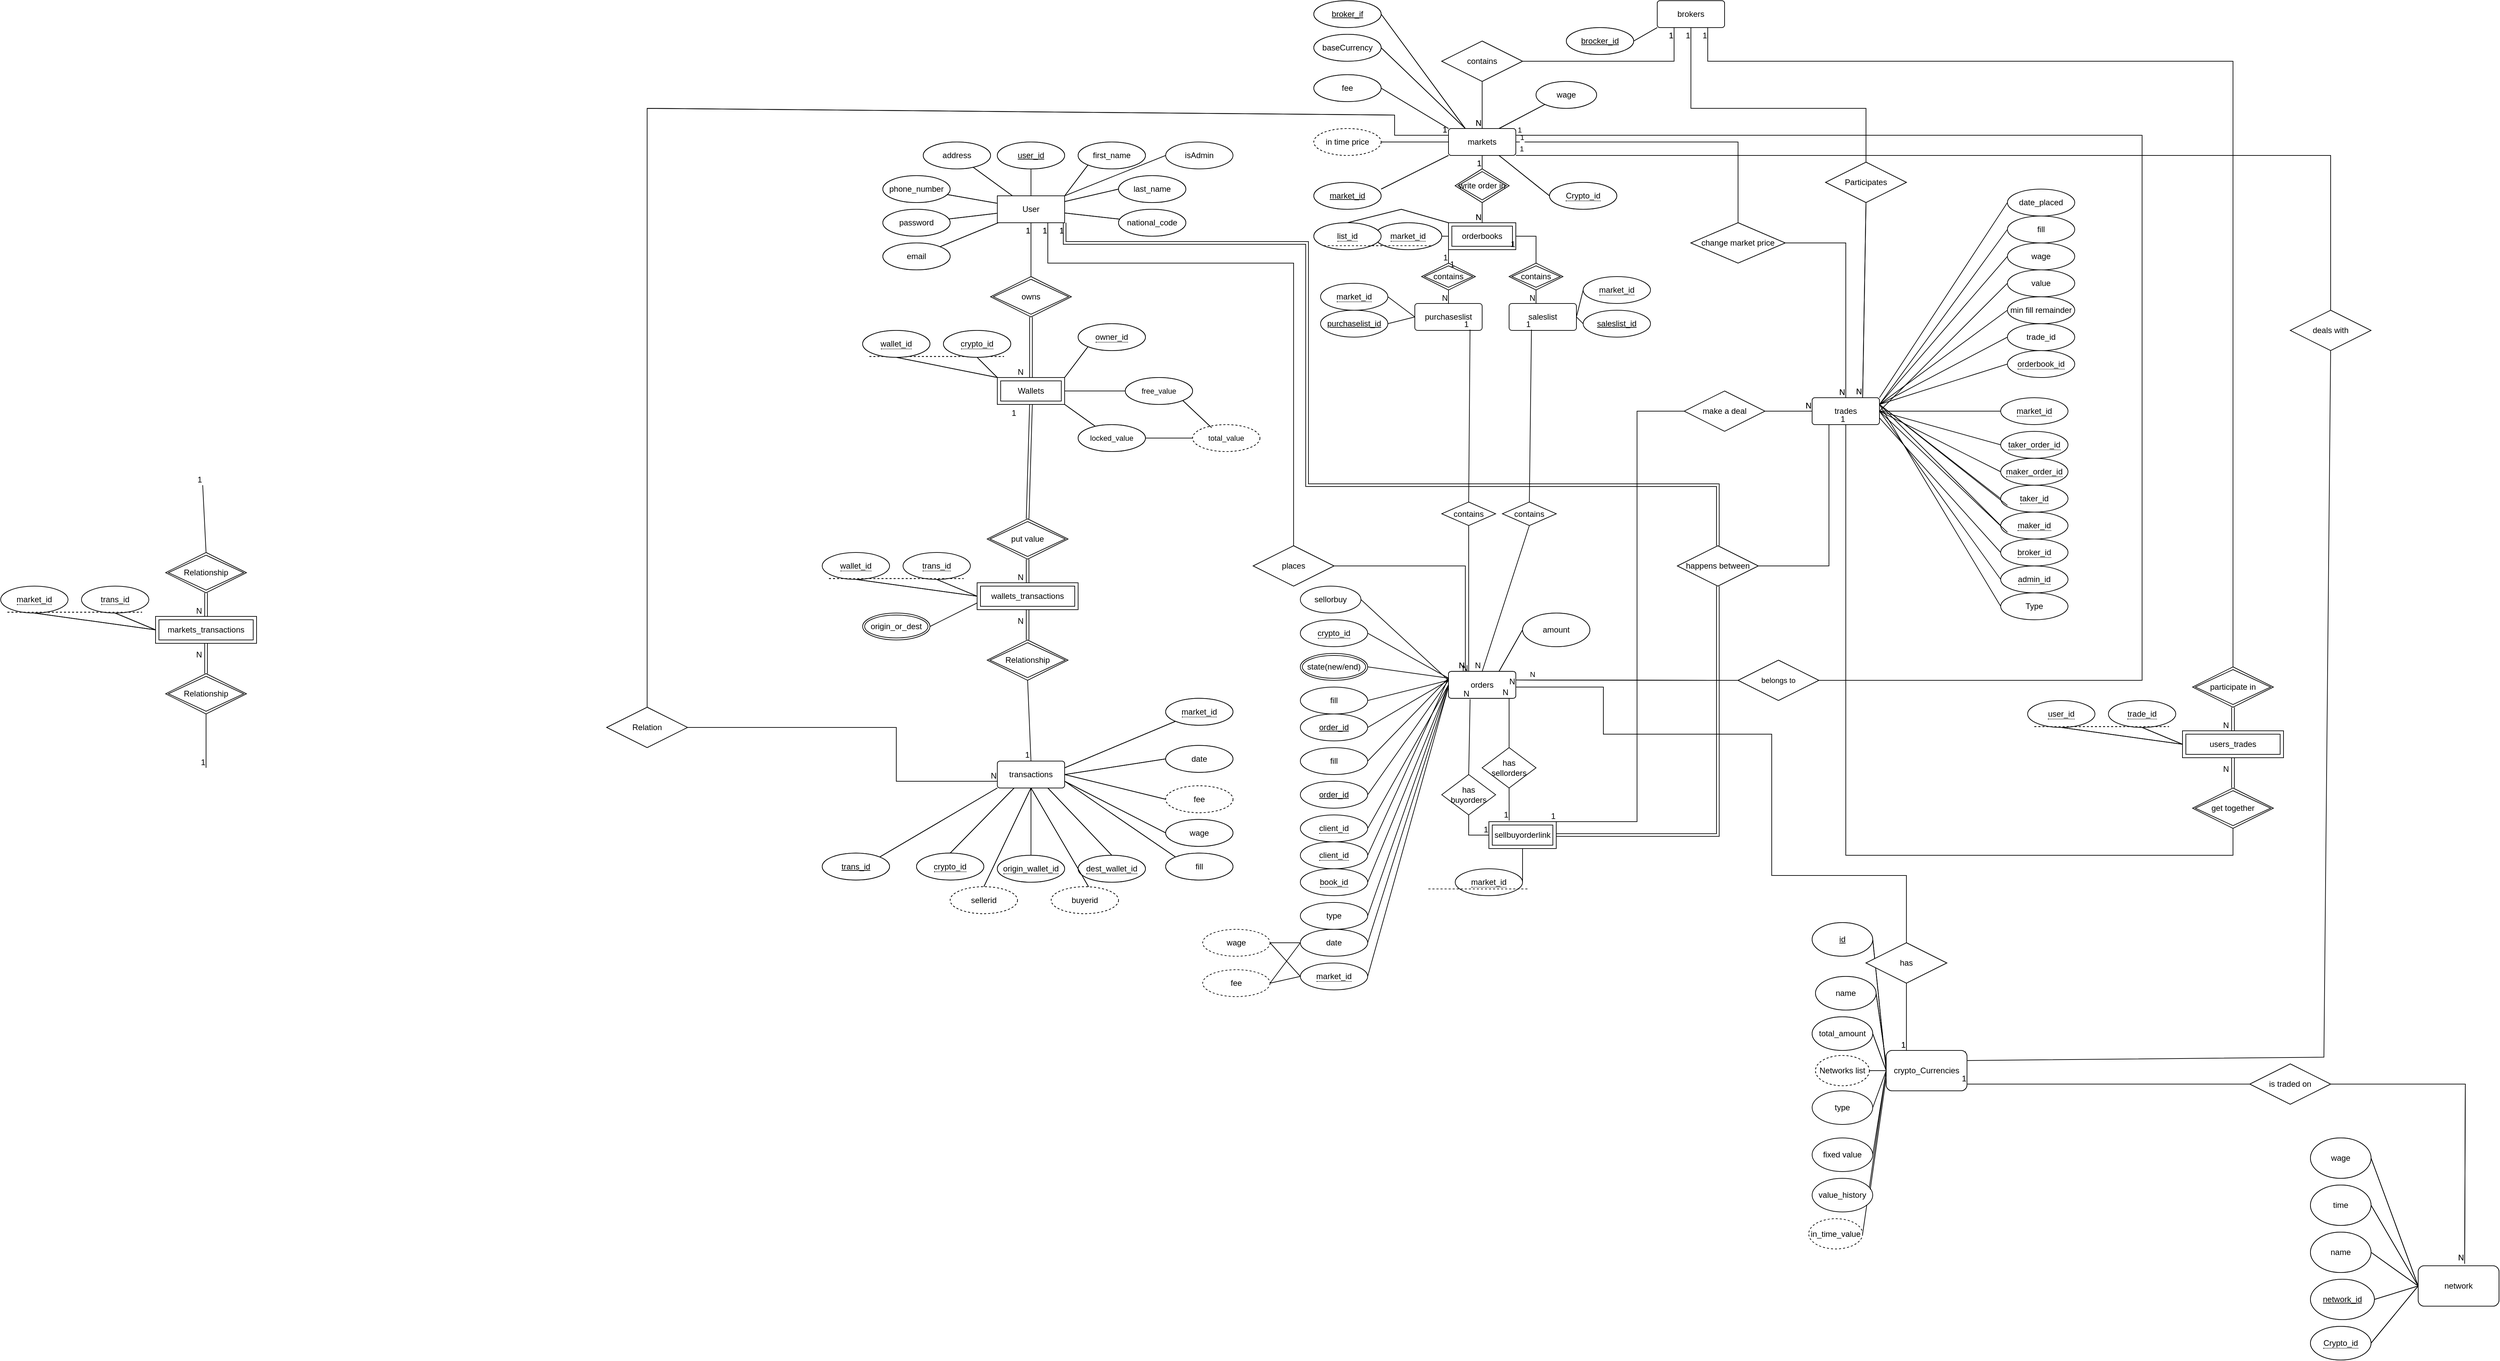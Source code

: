 <mxfile version="24.6.2" type="device">
  <diagram name="Page-1" id="jnOKVckQNVFstvvkUxbr">
    <mxGraphModel dx="5500" dy="3260" grid="1" gridSize="10" guides="1" tooltips="1" connect="1" arrows="1" fold="1" page="1" pageScale="1" pageWidth="850" pageHeight="1100" math="0" shadow="0">
      <root>
        <mxCell id="0" />
        <mxCell id="1" parent="0" />
        <mxCell id="Sv2SbO-_zFfv2_EVwnKn-1" value="" style="edgeStyle=none;rounded=0;orthogonalLoop=1;jettySize=auto;html=1;strokeColor=default;align=center;verticalAlign=middle;fontFamily=Helvetica;fontSize=11;fontColor=default;labelBackgroundColor=default;endArrow=none;endFill=0;" parent="1" source="Sv2SbO-_zFfv2_EVwnKn-8" target="Sv2SbO-_zFfv2_EVwnKn-13" edge="1">
          <mxGeometry relative="1" as="geometry" />
        </mxCell>
        <mxCell id="Sv2SbO-_zFfv2_EVwnKn-2" style="edgeStyle=none;rounded=0;orthogonalLoop=1;jettySize=auto;html=1;exitX=1;exitY=0;exitDx=0;exitDy=0;entryX=0;entryY=1;entryDx=0;entryDy=0;strokeColor=default;align=center;verticalAlign=middle;fontFamily=Helvetica;fontSize=11;fontColor=default;labelBackgroundColor=default;endArrow=none;endFill=0;" parent="1" source="Sv2SbO-_zFfv2_EVwnKn-8" target="Sv2SbO-_zFfv2_EVwnKn-11" edge="1">
          <mxGeometry relative="1" as="geometry" />
        </mxCell>
        <mxCell id="Sv2SbO-_zFfv2_EVwnKn-3" style="edgeStyle=none;rounded=0;orthogonalLoop=1;jettySize=auto;html=1;entryX=0;entryY=0.5;entryDx=0;entryDy=0;strokeColor=default;align=center;verticalAlign=middle;fontFamily=Helvetica;fontSize=11;fontColor=default;labelBackgroundColor=default;endArrow=none;endFill=0;" parent="1" source="Sv2SbO-_zFfv2_EVwnKn-8" target="Sv2SbO-_zFfv2_EVwnKn-12" edge="1">
          <mxGeometry relative="1" as="geometry" />
        </mxCell>
        <mxCell id="Sv2SbO-_zFfv2_EVwnKn-4" value="" style="edgeStyle=none;rounded=0;orthogonalLoop=1;jettySize=auto;html=1;strokeColor=default;align=center;verticalAlign=middle;fontFamily=Helvetica;fontSize=11;fontColor=default;labelBackgroundColor=default;endArrow=none;endFill=0;" parent="1" source="Sv2SbO-_zFfv2_EVwnKn-8" target="Sv2SbO-_zFfv2_EVwnKn-14" edge="1">
          <mxGeometry relative="1" as="geometry" />
        </mxCell>
        <mxCell id="Sv2SbO-_zFfv2_EVwnKn-5" value="" style="edgeStyle=none;rounded=0;orthogonalLoop=1;jettySize=auto;html=1;strokeColor=default;align=center;verticalAlign=middle;fontFamily=Helvetica;fontSize=11;fontColor=default;labelBackgroundColor=default;endArrow=none;endFill=0;" parent="1" source="Sv2SbO-_zFfv2_EVwnKn-8" target="Sv2SbO-_zFfv2_EVwnKn-17" edge="1">
          <mxGeometry relative="1" as="geometry" />
        </mxCell>
        <mxCell id="Sv2SbO-_zFfv2_EVwnKn-6" style="edgeStyle=none;rounded=0;orthogonalLoop=1;jettySize=auto;html=1;strokeColor=default;align=center;verticalAlign=middle;fontFamily=Helvetica;fontSize=11;fontColor=default;labelBackgroundColor=default;endArrow=none;endFill=0;" parent="1" source="Sv2SbO-_zFfv2_EVwnKn-8" target="Sv2SbO-_zFfv2_EVwnKn-16" edge="1">
          <mxGeometry relative="1" as="geometry" />
        </mxCell>
        <mxCell id="Sv2SbO-_zFfv2_EVwnKn-7" style="edgeStyle=none;rounded=0;orthogonalLoop=1;jettySize=auto;html=1;strokeColor=default;align=center;verticalAlign=middle;fontFamily=Helvetica;fontSize=11;fontColor=default;labelBackgroundColor=default;endArrow=none;endFill=0;" parent="1" source="Sv2SbO-_zFfv2_EVwnKn-8" target="Sv2SbO-_zFfv2_EVwnKn-15" edge="1">
          <mxGeometry relative="1" as="geometry" />
        </mxCell>
        <mxCell id="Sv2SbO-_zFfv2_EVwnKn-8" value="User" style="whiteSpace=wrap;html=1;align=center;" parent="1" vertex="1">
          <mxGeometry x="-1580" y="-1040" width="100" height="40" as="geometry" />
        </mxCell>
        <mxCell id="Sv2SbO-_zFfv2_EVwnKn-9" style="edgeStyle=orthogonalEdgeStyle;rounded=0;orthogonalLoop=1;jettySize=auto;html=1;exitX=0.5;exitY=1;exitDx=0;exitDy=0;entryX=0.5;entryY=0;entryDx=0;entryDy=0;endArrow=none;endFill=0;" parent="1" source="Sv2SbO-_zFfv2_EVwnKn-10" target="Sv2SbO-_zFfv2_EVwnKn-8" edge="1">
          <mxGeometry relative="1" as="geometry" />
        </mxCell>
        <mxCell id="Sv2SbO-_zFfv2_EVwnKn-10" value="user_&lt;span style=&quot;background-color: initial;&quot;&gt;id&lt;/span&gt;" style="ellipse;whiteSpace=wrap;html=1;align=center;fontStyle=4" parent="1" vertex="1">
          <mxGeometry x="-1580" y="-1120" width="100" height="40" as="geometry" />
        </mxCell>
        <mxCell id="Sv2SbO-_zFfv2_EVwnKn-11" value="first_name" style="ellipse;whiteSpace=wrap;html=1;align=center;" parent="1" vertex="1">
          <mxGeometry x="-1460" y="-1120" width="100" height="40" as="geometry" />
        </mxCell>
        <mxCell id="Sv2SbO-_zFfv2_EVwnKn-12" value="last_name" style="ellipse;whiteSpace=wrap;html=1;align=center;" parent="1" vertex="1">
          <mxGeometry x="-1400" y="-1070" width="100" height="40" as="geometry" />
        </mxCell>
        <mxCell id="Sv2SbO-_zFfv2_EVwnKn-13" value="national_code" style="ellipse;whiteSpace=wrap;html=1;align=center;" parent="1" vertex="1">
          <mxGeometry x="-1400" y="-1020" width="100" height="40" as="geometry" />
        </mxCell>
        <mxCell id="Sv2SbO-_zFfv2_EVwnKn-14" value="email" style="ellipse;whiteSpace=wrap;html=1;align=center;" parent="1" vertex="1">
          <mxGeometry x="-1750" y="-970" width="100" height="40" as="geometry" />
        </mxCell>
        <mxCell id="Sv2SbO-_zFfv2_EVwnKn-15" value="password" style="ellipse;whiteSpace=wrap;html=1;align=center;" parent="1" vertex="1">
          <mxGeometry x="-1750" y="-1020" width="100" height="40" as="geometry" />
        </mxCell>
        <mxCell id="Sv2SbO-_zFfv2_EVwnKn-16" value="phone_number" style="ellipse;whiteSpace=wrap;html=1;align=center;" parent="1" vertex="1">
          <mxGeometry x="-1750" y="-1070" width="100" height="40" as="geometry" />
        </mxCell>
        <mxCell id="Sv2SbO-_zFfv2_EVwnKn-17" value="address" style="ellipse;whiteSpace=wrap;html=1;align=center;" parent="1" vertex="1">
          <mxGeometry x="-1690" y="-1120" width="100" height="40" as="geometry" />
        </mxCell>
        <mxCell id="Sv2SbO-_zFfv2_EVwnKn-18" style="edgeStyle=none;rounded=0;orthogonalLoop=1;jettySize=auto;html=1;exitX=1;exitY=0;exitDx=0;exitDy=0;strokeColor=default;align=center;verticalAlign=middle;fontFamily=Helvetica;fontSize=11;fontColor=default;labelBackgroundColor=default;endArrow=none;endFill=0;entryX=0;entryY=1;entryDx=0;entryDy=0;" parent="1" target="Sv2SbO-_zFfv2_EVwnKn-68" edge="1">
          <mxGeometry relative="1" as="geometry">
            <mxPoint x="-1431.069" y="-811.862" as="targetPoint" />
            <mxPoint x="-1480" y="-770" as="sourcePoint" />
          </mxGeometry>
        </mxCell>
        <mxCell id="Sv2SbO-_zFfv2_EVwnKn-19" style="edgeStyle=none;rounded=0;orthogonalLoop=1;jettySize=auto;html=1;exitX=1;exitY=1;exitDx=0;exitDy=0;strokeColor=default;align=center;verticalAlign=middle;fontFamily=Helvetica;fontSize=11;fontColor=default;labelBackgroundColor=default;endArrow=none;endFill=0;" parent="1" target="Sv2SbO-_zFfv2_EVwnKn-24" edge="1">
          <mxGeometry relative="1" as="geometry">
            <mxPoint x="-1480" y="-730" as="sourcePoint" />
          </mxGeometry>
        </mxCell>
        <mxCell id="Sv2SbO-_zFfv2_EVwnKn-20" style="edgeStyle=none;rounded=0;orthogonalLoop=1;jettySize=auto;html=1;exitX=1;exitY=0.5;exitDx=0;exitDy=0;strokeColor=default;align=center;verticalAlign=middle;fontFamily=Helvetica;fontSize=11;fontColor=default;labelBackgroundColor=default;endArrow=none;endFill=0;" parent="1" target="Sv2SbO-_zFfv2_EVwnKn-22" edge="1">
          <mxGeometry relative="1" as="geometry">
            <mxPoint x="-1480" y="-750" as="sourcePoint" />
          </mxGeometry>
        </mxCell>
        <mxCell id="Sv2SbO-_zFfv2_EVwnKn-21" style="rounded=0;orthogonalLoop=1;jettySize=auto;html=1;entryX=0;entryY=0;entryDx=0;entryDy=0;endArrow=none;endFill=0;exitX=0.5;exitY=1;exitDx=0;exitDy=0;" parent="1" source="Sv2SbO-_zFfv2_EVwnKn-190" edge="1">
          <mxGeometry relative="1" as="geometry">
            <mxPoint x="-1636.471" y="-812.353" as="sourcePoint" />
            <mxPoint x="-1580" y="-770" as="targetPoint" />
          </mxGeometry>
        </mxCell>
        <mxCell id="Sv2SbO-_zFfv2_EVwnKn-22" value="free_value" style="ellipse;whiteSpace=wrap;html=1;align=center;fontFamily=Helvetica;fontSize=11;fontColor=default;labelBackgroundColor=default;" parent="1" vertex="1">
          <mxGeometry x="-1390" y="-770" width="100" height="40" as="geometry" />
        </mxCell>
        <mxCell id="Sv2SbO-_zFfv2_EVwnKn-23" style="edgeStyle=none;rounded=0;orthogonalLoop=1;jettySize=auto;html=1;strokeColor=default;align=center;verticalAlign=middle;fontFamily=Helvetica;fontSize=11;fontColor=default;labelBackgroundColor=default;endArrow=none;endFill=0;" parent="1" source="Sv2SbO-_zFfv2_EVwnKn-24" target="Sv2SbO-_zFfv2_EVwnKn-25" edge="1">
          <mxGeometry relative="1" as="geometry" />
        </mxCell>
        <mxCell id="Sv2SbO-_zFfv2_EVwnKn-24" value="locked_value" style="ellipse;whiteSpace=wrap;html=1;align=center;fontFamily=Helvetica;fontSize=11;fontColor=default;labelBackgroundColor=default;" parent="1" vertex="1">
          <mxGeometry x="-1460" y="-700" width="100" height="40" as="geometry" />
        </mxCell>
        <mxCell id="Sv2SbO-_zFfv2_EVwnKn-25" value="total_value" style="ellipse;whiteSpace=wrap;html=1;align=center;dashed=1;fontFamily=Helvetica;fontSize=11;fontColor=default;labelBackgroundColor=default;" parent="1" vertex="1">
          <mxGeometry x="-1290" y="-700" width="100" height="40" as="geometry" />
        </mxCell>
        <mxCell id="Sv2SbO-_zFfv2_EVwnKn-26" style="edgeStyle=none;rounded=0;orthogonalLoop=1;jettySize=auto;html=1;exitX=1;exitY=1;exitDx=0;exitDy=0;entryX=0.284;entryY=0.12;entryDx=0;entryDy=0;entryPerimeter=0;strokeColor=default;align=center;verticalAlign=middle;fontFamily=Helvetica;fontSize=11;fontColor=default;labelBackgroundColor=default;endArrow=none;endFill=0;" parent="1" source="Sv2SbO-_zFfv2_EVwnKn-22" target="Sv2SbO-_zFfv2_EVwnKn-25" edge="1">
          <mxGeometry relative="1" as="geometry" />
        </mxCell>
        <mxCell id="Sv2SbO-_zFfv2_EVwnKn-28" value="" style="endArrow=none;html=1;rounded=0;entryX=0.5;entryY=1;entryDx=0;entryDy=0;" parent="1" target="Sv2SbO-_zFfv2_EVwnKn-8" edge="1">
          <mxGeometry relative="1" as="geometry">
            <mxPoint x="-1530" y="-920" as="sourcePoint" />
            <mxPoint x="-1370" y="-770" as="targetPoint" />
          </mxGeometry>
        </mxCell>
        <mxCell id="Sv2SbO-_zFfv2_EVwnKn-29" value="1" style="resizable=0;html=1;whiteSpace=wrap;align=right;verticalAlign=bottom;" parent="Sv2SbO-_zFfv2_EVwnKn-28" connectable="0" vertex="1">
          <mxGeometry x="1" relative="1" as="geometry">
            <mxPoint y="20" as="offset" />
          </mxGeometry>
        </mxCell>
        <mxCell id="Sv2SbO-_zFfv2_EVwnKn-30" value="markets" style="rounded=1;arcSize=10;whiteSpace=wrap;html=1;align=center;" parent="1" vertex="1">
          <mxGeometry x="-910" y="-1140" width="100" height="40" as="geometry" />
        </mxCell>
        <mxCell id="Sv2SbO-_zFfv2_EVwnKn-33" value="&lt;span&gt;&lt;span data-dobid=&quot;hdw&quot;&gt;purchases&lt;/span&gt;&lt;/span&gt;list" style="rounded=1;arcSize=10;whiteSpace=wrap;html=1;align=center;" parent="1" vertex="1">
          <mxGeometry x="-960" y="-880" width="100" height="40" as="geometry" />
        </mxCell>
        <mxCell id="Sv2SbO-_zFfv2_EVwnKn-34" value="" style="endArrow=none;html=1;rounded=0;exitX=0.5;exitY=1;exitDx=0;exitDy=0;entryX=0.5;entryY=0;entryDx=0;entryDy=0;" parent="1" edge="1">
          <mxGeometry relative="1" as="geometry">
            <mxPoint x="-860" y="-1030" as="sourcePoint" />
            <mxPoint x="-860" y="-1000" as="targetPoint" />
          </mxGeometry>
        </mxCell>
        <mxCell id="Sv2SbO-_zFfv2_EVwnKn-35" value="N" style="resizable=0;html=1;whiteSpace=wrap;align=right;verticalAlign=bottom;" parent="Sv2SbO-_zFfv2_EVwnKn-34" connectable="0" vertex="1">
          <mxGeometry x="1" relative="1" as="geometry" />
        </mxCell>
        <mxCell id="Sv2SbO-_zFfv2_EVwnKn-38" value="" style="endArrow=none;html=1;rounded=0;exitX=0.5;exitY=0;exitDx=0;exitDy=0;entryX=0.5;entryY=1;entryDx=0;entryDy=0;" parent="1" target="Sv2SbO-_zFfv2_EVwnKn-30" edge="1">
          <mxGeometry relative="1" as="geometry">
            <mxPoint x="-860" y="-1080.0" as="sourcePoint" />
            <mxPoint x="-575" y="-1080" as="targetPoint" />
          </mxGeometry>
        </mxCell>
        <mxCell id="Sv2SbO-_zFfv2_EVwnKn-39" value="1" style="resizable=0;html=1;whiteSpace=wrap;align=right;verticalAlign=bottom;" parent="Sv2SbO-_zFfv2_EVwnKn-38" connectable="0" vertex="1">
          <mxGeometry x="1" relative="1" as="geometry">
            <mxPoint y="20" as="offset" />
          </mxGeometry>
        </mxCell>
        <mxCell id="Sv2SbO-_zFfv2_EVwnKn-52" value="" style="endArrow=none;html=1;rounded=0;entryX=0.25;entryY=1;entryDx=0;entryDy=0;exitX=1;exitY=0.5;exitDx=0;exitDy=0;" parent="1" edge="1">
          <mxGeometry relative="1" as="geometry">
            <mxPoint x="-450" y="-490" as="sourcePoint" />
            <mxPoint x="-345" y="-700" as="targetPoint" />
            <Array as="points">
              <mxPoint x="-345" y="-490" />
            </Array>
          </mxGeometry>
        </mxCell>
        <mxCell id="Sv2SbO-_zFfv2_EVwnKn-53" value="" style="endArrow=none;html=1;rounded=0;exitX=1;exitY=0.5;exitDx=0;exitDy=0;entryX=0;entryY=0.5;entryDx=0;entryDy=0;" parent="1" source="Sv2SbO-_zFfv2_EVwnKn-56" target="Sv2SbO-_zFfv2_EVwnKn-30" edge="1">
          <mxGeometry relative="1" as="geometry">
            <mxPoint x="-1010" y="-1120" as="sourcePoint" />
            <mxPoint x="-740" y="-970" as="targetPoint" />
          </mxGeometry>
        </mxCell>
        <mxCell id="Sv2SbO-_zFfv2_EVwnKn-54" value="" style="endArrow=none;html=1;rounded=0;exitX=1;exitY=0.5;exitDx=0;exitDy=0;entryX=0.5;entryY=0;entryDx=0;entryDy=0;" parent="1" source="Sv2SbO-_zFfv2_EVwnKn-30" target="Sv2SbO-_zFfv2_EVwnKn-276" edge="1">
          <mxGeometry relative="1" as="geometry">
            <mxPoint x="-730" y="-1120.5" as="sourcePoint" />
            <mxPoint x="-475" y="-1000" as="targetPoint" />
            <Array as="points">
              <mxPoint x="-500" y="-1120" />
              <mxPoint x="-480" y="-1120" />
            </Array>
          </mxGeometry>
        </mxCell>
        <mxCell id="Sv2SbO-_zFfv2_EVwnKn-55" value="" style="endArrow=none;html=1;rounded=0;entryX=0.5;entryY=0;entryDx=0;entryDy=0;exitX=1;exitY=0.5;exitDx=0;exitDy=0;" parent="1" source="Sv2SbO-_zFfv2_EVwnKn-276" edge="1">
          <mxGeometry relative="1" as="geometry">
            <mxPoint x="-400" y="-970" as="sourcePoint" />
            <mxPoint x="-320" y="-740" as="targetPoint" />
            <Array as="points">
              <mxPoint x="-320" y="-970" />
            </Array>
          </mxGeometry>
        </mxCell>
        <mxCell id="Sv2SbO-_zFfv2_EVwnKn-56" value="in time price" style="ellipse;whiteSpace=wrap;html=1;align=center;dashed=1;" parent="1" vertex="1">
          <mxGeometry x="-1110" y="-1140" width="100" height="40" as="geometry" />
        </mxCell>
        <mxCell id="Sv2SbO-_zFfv2_EVwnKn-57" value="" style="endArrow=none;html=1;rounded=0;exitX=1;exitY=0.5;exitDx=0;exitDy=0;entryX=0;entryY=1;entryDx=0;entryDy=0;" parent="1" target="Sv2SbO-_zFfv2_EVwnKn-30" edge="1">
          <mxGeometry relative="1" as="geometry">
            <mxPoint x="-1010" y="-1050" as="sourcePoint" />
            <mxPoint x="-700" y="-1000" as="targetPoint" />
          </mxGeometry>
        </mxCell>
        <mxCell id="Sv2SbO-_zFfv2_EVwnKn-58" value="market_id" style="ellipse;whiteSpace=wrap;html=1;align=center;fontStyle=4;" parent="1" vertex="1">
          <mxGeometry x="-1110" y="-1060" width="100" height="40" as="geometry" />
        </mxCell>
        <mxCell id="Sv2SbO-_zFfv2_EVwnKn-59" value="places" style="shape=rhombus;perimeter=rhombusPerimeter;whiteSpace=wrap;html=1;align=center;" parent="1" vertex="1">
          <mxGeometry x="-1200" y="-520" width="120" height="60" as="geometry" />
        </mxCell>
        <mxCell id="Sv2SbO-_zFfv2_EVwnKn-60" value="&lt;span style=&quot;border-bottom: 1px dotted&quot;&gt;market_id&lt;br&gt;&lt;/span&gt;" style="ellipse;whiteSpace=wrap;html=1;align=center;" parent="1" vertex="1">
          <mxGeometry x="-1020" y="-1000" width="100" height="40" as="geometry" />
        </mxCell>
        <mxCell id="Sv2SbO-_zFfv2_EVwnKn-61" value="" style="endArrow=none;html=1;rounded=0;exitX=1;exitY=0.5;exitDx=0;exitDy=0;entryX=0;entryY=0.5;entryDx=0;entryDy=0;" parent="1" source="Sv2SbO-_zFfv2_EVwnKn-60" edge="1">
          <mxGeometry relative="1" as="geometry">
            <mxPoint x="-830" y="-1060" as="sourcePoint" />
            <mxPoint x="-910" y="-980" as="targetPoint" />
          </mxGeometry>
        </mxCell>
        <mxCell id="Sv2SbO-_zFfv2_EVwnKn-64" value="" style="endArrow=none;html=1;rounded=0;entryX=0.75;entryY=1;entryDx=0;entryDy=0;exitX=0.5;exitY=0;exitDx=0;exitDy=0;edgeStyle=orthogonalEdgeStyle;" parent="1" source="Sv2SbO-_zFfv2_EVwnKn-59" target="Sv2SbO-_zFfv2_EVwnKn-8" edge="1">
          <mxGeometry relative="1" as="geometry">
            <mxPoint x="-1320" y="-740" as="sourcePoint" />
            <mxPoint x="-1160" y="-740" as="targetPoint" />
            <Array as="points">
              <mxPoint x="-1140" y="-940" />
              <mxPoint x="-1505" y="-940" />
            </Array>
          </mxGeometry>
        </mxCell>
        <mxCell id="Sv2SbO-_zFfv2_EVwnKn-65" value="1" style="resizable=0;html=1;whiteSpace=wrap;align=right;verticalAlign=bottom;" parent="Sv2SbO-_zFfv2_EVwnKn-64" connectable="0" vertex="1">
          <mxGeometry x="1" relative="1" as="geometry">
            <mxPoint y="20" as="offset" />
          </mxGeometry>
        </mxCell>
        <mxCell id="Sv2SbO-_zFfv2_EVwnKn-66" value="" style="endArrow=none;html=1;rounded=0;entryX=0.25;entryY=0;entryDx=0;entryDy=0;exitX=1;exitY=0.5;exitDx=0;exitDy=0;edgeStyle=orthogonalEdgeStyle;" parent="1" source="Sv2SbO-_zFfv2_EVwnKn-59" target="Sv2SbO-_zFfv2_EVwnKn-71" edge="1">
          <mxGeometry relative="1" as="geometry">
            <mxPoint x="-1330" y="-550" as="sourcePoint" />
            <mxPoint x="-910.0" y="-413.28" as="targetPoint" />
            <Array as="points">
              <mxPoint x="-885" y="-490" />
            </Array>
          </mxGeometry>
        </mxCell>
        <mxCell id="Sv2SbO-_zFfv2_EVwnKn-67" value="N" style="resizable=0;html=1;whiteSpace=wrap;align=right;verticalAlign=bottom;" parent="Sv2SbO-_zFfv2_EVwnKn-66" connectable="0" vertex="1">
          <mxGeometry x="1" relative="1" as="geometry" />
        </mxCell>
        <mxCell id="Sv2SbO-_zFfv2_EVwnKn-68" value="&lt;span style=&quot;border-bottom: 1px dotted&quot;&gt;owner_id&lt;/span&gt;" style="ellipse;whiteSpace=wrap;html=1;align=center;" parent="1" vertex="1">
          <mxGeometry x="-1460" y="-850" width="100" height="40" as="geometry" />
        </mxCell>
        <mxCell id="Sv2SbO-_zFfv2_EVwnKn-69" value="" style="shape=link;html=1;rounded=0;entryX=1;entryY=1;entryDx=0;entryDy=0;exitX=0.5;exitY=0;exitDx=0;exitDy=0;edgeStyle=orthogonalEdgeStyle;" parent="1" target="Sv2SbO-_zFfv2_EVwnKn-8" edge="1">
          <mxGeometry relative="1" as="geometry">
            <mxPoint x="-510" y="-520" as="sourcePoint" />
            <mxPoint x="-1140" y="-810" as="targetPoint" />
            <Array as="points">
              <mxPoint x="-510" y="-520" />
              <mxPoint x="-510" y="-610" />
              <mxPoint x="-1120" y="-610" />
              <mxPoint x="-1120" y="-970" />
              <mxPoint x="-1480" y="-970" />
            </Array>
          </mxGeometry>
        </mxCell>
        <mxCell id="Sv2SbO-_zFfv2_EVwnKn-70" value="1" style="resizable=0;html=1;whiteSpace=wrap;align=right;verticalAlign=bottom;" parent="Sv2SbO-_zFfv2_EVwnKn-69" connectable="0" vertex="1">
          <mxGeometry x="1" relative="1" as="geometry">
            <mxPoint y="20" as="offset" />
          </mxGeometry>
        </mxCell>
        <mxCell id="Sv2SbO-_zFfv2_EVwnKn-71" value="orders" style="rounded=1;arcSize=10;whiteSpace=wrap;html=1;align=center;" parent="1" vertex="1">
          <mxGeometry x="-910" y="-333.28" width="100" height="40" as="geometry" />
        </mxCell>
        <mxCell id="Sv2SbO-_zFfv2_EVwnKn-72" value="fill" style="ellipse;whiteSpace=wrap;html=1;align=center;" parent="1" vertex="1">
          <mxGeometry x="-1130" y="-220" width="100" height="40" as="geometry" />
        </mxCell>
        <mxCell id="Sv2SbO-_zFfv2_EVwnKn-73" value="" style="endArrow=none;html=1;rounded=0;entryX=1;entryY=0.5;entryDx=0;entryDy=0;exitX=0;exitY=0.25;exitDx=0;exitDy=0;" parent="1" source="Sv2SbO-_zFfv2_EVwnKn-429" target="Sv2SbO-_zFfv2_EVwnKn-72" edge="1">
          <mxGeometry relative="1" as="geometry">
            <mxPoint x="-880" y="-300" as="sourcePoint" />
            <mxPoint x="-650" y="-170.0" as="targetPoint" />
          </mxGeometry>
        </mxCell>
        <mxCell id="Sv2SbO-_zFfv2_EVwnKn-74" value="order_id" style="ellipse;whiteSpace=wrap;html=1;align=center;fontStyle=4;" parent="1" vertex="1">
          <mxGeometry x="-1130" y="-170" width="100" height="40" as="geometry" />
        </mxCell>
        <mxCell id="Sv2SbO-_zFfv2_EVwnKn-75" value="" style="endArrow=none;html=1;rounded=0;entryX=1;entryY=0.5;entryDx=0;entryDy=0;" parent="1" target="Sv2SbO-_zFfv2_EVwnKn-74" edge="1">
          <mxGeometry relative="1" as="geometry">
            <mxPoint x="-910" y="-320" as="sourcePoint" />
            <mxPoint x="-690" y="-470" as="targetPoint" />
          </mxGeometry>
        </mxCell>
        <mxCell id="Sv2SbO-_zFfv2_EVwnKn-76" value="" style="endArrow=none;html=1;rounded=0;exitX=1;exitY=0.5;exitDx=0;exitDy=0;entryX=0;entryY=0.25;entryDx=0;entryDy=0;" parent="1" source="Sv2SbO-_zFfv2_EVwnKn-77" target="Sv2SbO-_zFfv2_EVwnKn-429" edge="1">
          <mxGeometry relative="1" as="geometry">
            <mxPoint x="-984.645" y="-54.142" as="sourcePoint" />
            <mxPoint x="-910" y="-100.0" as="targetPoint" />
          </mxGeometry>
        </mxCell>
        <mxCell id="Sv2SbO-_zFfv2_EVwnKn-77" value="&lt;div&gt;&lt;span style=&quot;border-bottom: 1px dotted&quot;&gt;client_id&lt;/span&gt;&lt;/div&gt;&lt;div&gt;&lt;span style=&quot;border-bottom: 1px dotted&quot;&gt;&lt;/span&gt;&lt;/div&gt;" style="ellipse;whiteSpace=wrap;html=1;align=center;" parent="1" vertex="1">
          <mxGeometry x="-1130" y="-80" width="100" height="40" as="geometry" />
        </mxCell>
        <mxCell id="Sv2SbO-_zFfv2_EVwnKn-81" value="wage" style="ellipse;whiteSpace=wrap;html=1;align=center;dashed=1;" parent="1" vertex="1">
          <mxGeometry x="-1275" y="50" width="100" height="40" as="geometry" />
        </mxCell>
        <mxCell id="Sv2SbO-_zFfv2_EVwnKn-82" value="&lt;span style=&quot;border-bottom: 1px dotted&quot;&gt;market_id&lt;br&gt;&lt;/span&gt;" style="ellipse;whiteSpace=wrap;html=1;align=center;" parent="1" vertex="1">
          <mxGeometry x="-1130" y="100" width="100" height="40" as="geometry" />
        </mxCell>
        <mxCell id="Sv2SbO-_zFfv2_EVwnKn-85" value="&lt;div&gt;date&lt;/div&gt;" style="ellipse;whiteSpace=wrap;html=1;align=center;" parent="1" vertex="1">
          <mxGeometry x="-1130" y="50" width="100" height="40" as="geometry" />
        </mxCell>
        <mxCell id="Sv2SbO-_zFfv2_EVwnKn-88" value="fee" style="ellipse;whiteSpace=wrap;html=1;align=center;dashed=1;" parent="1" vertex="1">
          <mxGeometry x="-1275" y="110.0" width="100" height="40" as="geometry" />
        </mxCell>
        <mxCell id="Sv2SbO-_zFfv2_EVwnKn-89" value="belongs to" style="shape=rhombus;perimeter=rhombusPerimeter;whiteSpace=wrap;html=1;align=center;fontFamily=Helvetica;fontSize=11;fontColor=default;labelBackgroundColor=default;" parent="1" vertex="1">
          <mxGeometry x="-480" y="-350" width="120" height="60" as="geometry" />
        </mxCell>
        <mxCell id="Sv2SbO-_zFfv2_EVwnKn-90" value="" style="endArrow=none;html=1;rounded=0;strokeColor=default;align=center;verticalAlign=middle;fontFamily=Helvetica;fontSize=11;fontColor=default;labelBackgroundColor=default;entryX=1.003;entryY=0.32;entryDx=0;entryDy=0;exitX=0;exitY=0.5;exitDx=0;exitDy=0;entryPerimeter=0;" parent="1" source="Sv2SbO-_zFfv2_EVwnKn-89" target="Sv2SbO-_zFfv2_EVwnKn-71" edge="1">
          <mxGeometry relative="1" as="geometry">
            <mxPoint x="-660" y="-330" as="sourcePoint" />
            <mxPoint x="-500" y="-330" as="targetPoint" />
          </mxGeometry>
        </mxCell>
        <mxCell id="Sv2SbO-_zFfv2_EVwnKn-91" value="N" style="resizable=0;html=1;whiteSpace=wrap;align=right;verticalAlign=bottom;fontFamily=Helvetica;fontSize=11;fontColor=default;labelBackgroundColor=default;" parent="Sv2SbO-_zFfv2_EVwnKn-90" connectable="0" vertex="1">
          <mxGeometry x="1" relative="1" as="geometry">
            <mxPoint x="30" as="offset" />
          </mxGeometry>
        </mxCell>
        <mxCell id="Sv2SbO-_zFfv2_EVwnKn-92" value="" style="endArrow=none;html=1;rounded=0;strokeColor=default;align=center;verticalAlign=middle;fontFamily=Helvetica;fontSize=11;fontColor=default;labelBackgroundColor=default;exitX=1;exitY=0.5;exitDx=0;exitDy=0;entryX=1;entryY=0.25;entryDx=0;entryDy=0;edgeStyle=orthogonalEdgeStyle;" parent="1" source="Sv2SbO-_zFfv2_EVwnKn-89" target="Sv2SbO-_zFfv2_EVwnKn-30" edge="1">
          <mxGeometry relative="1" as="geometry">
            <mxPoint x="-390" y="-230" as="sourcePoint" />
            <mxPoint x="-230" y="-230" as="targetPoint" />
            <Array as="points">
              <mxPoint x="120" y="-320" />
              <mxPoint x="120" y="-1130" />
            </Array>
          </mxGeometry>
        </mxCell>
        <mxCell id="Sv2SbO-_zFfv2_EVwnKn-93" value="1" style="resizable=0;html=1;whiteSpace=wrap;align=right;verticalAlign=bottom;fontFamily=Helvetica;fontSize=11;fontColor=default;labelBackgroundColor=default;" parent="Sv2SbO-_zFfv2_EVwnKn-92" connectable="0" vertex="1">
          <mxGeometry x="1" relative="1" as="geometry">
            <mxPoint x="10" as="offset" />
          </mxGeometry>
        </mxCell>
        <mxCell id="Sv2SbO-_zFfv2_EVwnKn-94" value="1" style="resizable=0;html=1;whiteSpace=wrap;align=right;verticalAlign=bottom;fontFamily=Helvetica;fontSize=11;fontColor=default;labelBackgroundColor=default;" parent="1" connectable="0" vertex="1">
          <mxGeometry x="-789.913" y="-1120" as="geometry">
            <mxPoint x="-7" y="18" as="offset" />
          </mxGeometry>
        </mxCell>
        <mxCell id="Sv2SbO-_zFfv2_EVwnKn-95" value="transactions" style="rounded=1;arcSize=10;whiteSpace=wrap;html=1;align=center;" parent="1" vertex="1">
          <mxGeometry x="-1580" y="-200.0" width="100" height="40" as="geometry" />
        </mxCell>
        <mxCell id="Sv2SbO-_zFfv2_EVwnKn-96" value="fill" style="ellipse;whiteSpace=wrap;html=1;align=center;" parent="1" vertex="1">
          <mxGeometry x="-1330" y="-63.28" width="100" height="40" as="geometry" />
        </mxCell>
        <mxCell id="Sv2SbO-_zFfv2_EVwnKn-97" value="date" style="ellipse;whiteSpace=wrap;html=1;align=center;" parent="1" vertex="1">
          <mxGeometry x="-1330" y="-223.28" width="100" height="40" as="geometry" />
        </mxCell>
        <mxCell id="Sv2SbO-_zFfv2_EVwnKn-98" value="trans_id" style="ellipse;whiteSpace=wrap;html=1;align=center;fontStyle=4;" parent="1" vertex="1">
          <mxGeometry x="-1840" y="-63.28" width="100" height="40" as="geometry" />
        </mxCell>
        <mxCell id="Sv2SbO-_zFfv2_EVwnKn-99" value="&lt;span style=&quot;border-bottom: 1px dotted&quot;&gt;origin_wallet_id&lt;br&gt;&lt;/span&gt;" style="ellipse;whiteSpace=wrap;html=1;align=center;" parent="1" vertex="1">
          <mxGeometry x="-1580" y="-60.0" width="100" height="40" as="geometry" />
        </mxCell>
        <mxCell id="Sv2SbO-_zFfv2_EVwnKn-100" value="&lt;span style=&quot;border-bottom: 1px dotted&quot;&gt;dest_wallet_id&lt;br&gt;&lt;/span&gt;" style="ellipse;whiteSpace=wrap;html=1;align=center;" parent="1" vertex="1">
          <mxGeometry x="-1460" y="-60.0" width="100" height="40" as="geometry" />
        </mxCell>
        <mxCell id="Sv2SbO-_zFfv2_EVwnKn-101" value="" style="endArrow=none;html=1;rounded=0;exitX=0.5;exitY=0;exitDx=0;exitDy=0;entryX=0.25;entryY=1;entryDx=0;entryDy=0;" parent="1" target="Sv2SbO-_zFfv2_EVwnKn-95" edge="1">
          <mxGeometry relative="1" as="geometry">
            <mxPoint x="-1650" y="-63.28" as="sourcePoint" />
            <mxPoint x="-1470" y="-190.0" as="targetPoint" />
          </mxGeometry>
        </mxCell>
        <mxCell id="Sv2SbO-_zFfv2_EVwnKn-102" value="" style="endArrow=none;html=1;rounded=0;exitX=0.5;exitY=0;exitDx=0;exitDy=0;entryX=0.5;entryY=1;entryDx=0;entryDy=0;" parent="1" source="Sv2SbO-_zFfv2_EVwnKn-99" target="Sv2SbO-_zFfv2_EVwnKn-95" edge="1">
          <mxGeometry relative="1" as="geometry">
            <mxPoint x="-1630" y="-190.0" as="sourcePoint" />
            <mxPoint x="-1470" y="-190.0" as="targetPoint" />
          </mxGeometry>
        </mxCell>
        <mxCell id="Sv2SbO-_zFfv2_EVwnKn-103" value="" style="endArrow=none;html=1;rounded=0;exitX=0.75;exitY=1;exitDx=0;exitDy=0;entryX=0.5;entryY=0;entryDx=0;entryDy=0;" parent="1" source="Sv2SbO-_zFfv2_EVwnKn-95" target="Sv2SbO-_zFfv2_EVwnKn-100" edge="1">
          <mxGeometry relative="1" as="geometry">
            <mxPoint x="-1630" y="-190.0" as="sourcePoint" />
            <mxPoint x="-1470" y="-190.0" as="targetPoint" />
          </mxGeometry>
        </mxCell>
        <mxCell id="Sv2SbO-_zFfv2_EVwnKn-104" value="" style="endArrow=none;html=1;rounded=0;exitX=1;exitY=0.75;exitDx=0;exitDy=0;entryX=0;entryY=0;entryDx=0;entryDy=0;" parent="1" source="Sv2SbO-_zFfv2_EVwnKn-95" target="Sv2SbO-_zFfv2_EVwnKn-96" edge="1">
          <mxGeometry relative="1" as="geometry">
            <mxPoint x="-1630" y="-190.0" as="sourcePoint" />
            <mxPoint x="-1470" y="-190.0" as="targetPoint" />
          </mxGeometry>
        </mxCell>
        <mxCell id="Sv2SbO-_zFfv2_EVwnKn-105" value="" style="endArrow=none;html=1;rounded=0;exitX=1;exitY=0.5;exitDx=0;exitDy=0;entryX=0;entryY=0.5;entryDx=0;entryDy=0;" parent="1" source="Sv2SbO-_zFfv2_EVwnKn-95" edge="1">
          <mxGeometry relative="1" as="geometry">
            <mxPoint x="-1400" y="-190.0" as="sourcePoint" />
            <mxPoint x="-1330" y="-143.28" as="targetPoint" />
          </mxGeometry>
        </mxCell>
        <mxCell id="Sv2SbO-_zFfv2_EVwnKn-106" value="" style="endArrow=none;html=1;rounded=0;exitX=1;exitY=0.5;exitDx=0;exitDy=0;entryX=0;entryY=0.5;entryDx=0;entryDy=0;" parent="1" source="Sv2SbO-_zFfv2_EVwnKn-95" target="Sv2SbO-_zFfv2_EVwnKn-97" edge="1">
          <mxGeometry relative="1" as="geometry">
            <mxPoint x="-1400" y="-190.0" as="sourcePoint" />
            <mxPoint x="-1240" y="-190.0" as="targetPoint" />
          </mxGeometry>
        </mxCell>
        <mxCell id="Sv2SbO-_zFfv2_EVwnKn-107" value="" style="endArrow=none;html=1;rounded=0;exitX=0;exitY=1;exitDx=0;exitDy=0;entryX=1;entryY=0;entryDx=0;entryDy=0;" parent="1" source="Sv2SbO-_zFfv2_EVwnKn-95" target="Sv2SbO-_zFfv2_EVwnKn-98" edge="1">
          <mxGeometry relative="1" as="geometry">
            <mxPoint x="-1540" y="-190.0" as="sourcePoint" />
            <mxPoint x="-1650" y="-180.0" as="targetPoint" />
          </mxGeometry>
        </mxCell>
        <mxCell id="Sv2SbO-_zFfv2_EVwnKn-120" value="fee" style="ellipse;whiteSpace=wrap;html=1;align=center;" parent="1" vertex="1">
          <mxGeometry x="-1110" y="-1220" width="100" height="40" as="geometry" />
        </mxCell>
        <mxCell id="Sv2SbO-_zFfv2_EVwnKn-121" value="" style="endArrow=none;html=1;rounded=0;exitX=1;exitY=0.5;exitDx=0;exitDy=0;entryX=0;entryY=0;entryDx=0;entryDy=0;" parent="1" source="Sv2SbO-_zFfv2_EVwnKn-120" target="Sv2SbO-_zFfv2_EVwnKn-30" edge="1">
          <mxGeometry relative="1" as="geometry">
            <mxPoint x="-680" y="-1040" as="sourcePoint" />
            <mxPoint x="-520" y="-1040" as="targetPoint" />
          </mxGeometry>
        </mxCell>
        <mxCell id="Sv2SbO-_zFfv2_EVwnKn-122" value="" style="endArrow=none;html=1;rounded=0;exitX=0;exitY=0.5;exitDx=0;exitDy=0;entryX=1;entryY=0.5;entryDx=0;entryDy=0;" parent="1" source="Sv2SbO-_zFfv2_EVwnKn-82" target="Sv2SbO-_zFfv2_EVwnKn-81" edge="1">
          <mxGeometry relative="1" as="geometry">
            <mxPoint x="-1150" y="130" as="sourcePoint" />
            <mxPoint x="-1190" y="70" as="targetPoint" />
          </mxGeometry>
        </mxCell>
        <mxCell id="Sv2SbO-_zFfv2_EVwnKn-123" value="" style="endArrow=none;html=1;rounded=0;exitX=0;exitY=0.5;exitDx=0;exitDy=0;entryX=1;entryY=0.5;entryDx=0;entryDy=0;" parent="1" source="Sv2SbO-_zFfv2_EVwnKn-85" target="Sv2SbO-_zFfv2_EVwnKn-81" edge="1">
          <mxGeometry relative="1" as="geometry">
            <mxPoint x="-1055" y="6.72" as="sourcePoint" />
            <mxPoint x="-1190" y="70" as="targetPoint" />
          </mxGeometry>
        </mxCell>
        <mxCell id="Sv2SbO-_zFfv2_EVwnKn-124" value="" style="endArrow=none;html=1;rounded=0;exitX=0;exitY=0.5;exitDx=0;exitDy=0;entryX=1;entryY=0.5;entryDx=0;entryDy=0;" parent="1" source="Sv2SbO-_zFfv2_EVwnKn-85" target="Sv2SbO-_zFfv2_EVwnKn-88" edge="1">
          <mxGeometry relative="1" as="geometry">
            <mxPoint x="-1065" y="-3.28" as="sourcePoint" />
            <mxPoint x="-905" y="-3.28" as="targetPoint" />
          </mxGeometry>
        </mxCell>
        <mxCell id="Sv2SbO-_zFfv2_EVwnKn-125" value="" style="endArrow=none;html=1;rounded=0;exitX=0;exitY=0.5;exitDx=0;exitDy=0;entryX=1;entryY=0.5;entryDx=0;entryDy=0;" parent="1" source="Sv2SbO-_zFfv2_EVwnKn-82" target="Sv2SbO-_zFfv2_EVwnKn-88" edge="1">
          <mxGeometry relative="1" as="geometry">
            <mxPoint x="-1130" y="140" as="sourcePoint" />
            <mxPoint x="-1170" y="130" as="targetPoint" />
          </mxGeometry>
        </mxCell>
        <mxCell id="Sv2SbO-_zFfv2_EVwnKn-126" value="brokers" style="rounded=1;arcSize=10;whiteSpace=wrap;html=1;align=center;" parent="1" vertex="1">
          <mxGeometry x="-600" y="-1330" width="100" height="40" as="geometry" />
        </mxCell>
        <mxCell id="Sv2SbO-_zFfv2_EVwnKn-127" value="contains" style="shape=rhombus;perimeter=rhombusPerimeter;whiteSpace=wrap;html=1;align=center;" parent="1" vertex="1">
          <mxGeometry x="-920" y="-1270" width="120" height="60" as="geometry" />
        </mxCell>
        <mxCell id="Sv2SbO-_zFfv2_EVwnKn-128" value="" style="endArrow=none;html=1;rounded=0;exitX=0.5;exitY=1;exitDx=0;exitDy=0;entryX=0.5;entryY=0;entryDx=0;entryDy=0;" parent="1" source="Sv2SbO-_zFfv2_EVwnKn-127" target="Sv2SbO-_zFfv2_EVwnKn-30" edge="1">
          <mxGeometry relative="1" as="geometry">
            <mxPoint x="-220" y="-1080" as="sourcePoint" />
            <mxPoint x="-60" y="-1080" as="targetPoint" />
          </mxGeometry>
        </mxCell>
        <mxCell id="Sv2SbO-_zFfv2_EVwnKn-129" value="N" style="resizable=0;html=1;whiteSpace=wrap;align=right;verticalAlign=bottom;" parent="Sv2SbO-_zFfv2_EVwnKn-128" connectable="0" vertex="1">
          <mxGeometry x="1" relative="1" as="geometry" />
        </mxCell>
        <mxCell id="Sv2SbO-_zFfv2_EVwnKn-130" value="" style="endArrow=none;html=1;rounded=0;exitX=1;exitY=0.5;exitDx=0;exitDy=0;entryX=0.25;entryY=1;entryDx=0;entryDy=0;" parent="1" source="Sv2SbO-_zFfv2_EVwnKn-127" target="Sv2SbO-_zFfv2_EVwnKn-126" edge="1">
          <mxGeometry relative="1" as="geometry">
            <mxPoint x="-220" y="-1080" as="sourcePoint" />
            <mxPoint x="-60" y="-1080" as="targetPoint" />
            <Array as="points">
              <mxPoint x="-575" y="-1240" />
            </Array>
          </mxGeometry>
        </mxCell>
        <mxCell id="Sv2SbO-_zFfv2_EVwnKn-131" value="1" style="resizable=0;html=1;whiteSpace=wrap;align=right;verticalAlign=bottom;" parent="Sv2SbO-_zFfv2_EVwnKn-130" connectable="0" vertex="1">
          <mxGeometry x="1" relative="1" as="geometry">
            <mxPoint y="20" as="offset" />
          </mxGeometry>
        </mxCell>
        <mxCell id="Sv2SbO-_zFfv2_EVwnKn-132" value="" style="endArrow=none;html=1;rounded=0;exitX=0.75;exitY=1;exitDx=0;exitDy=0;entryX=0;entryY=0.5;entryDx=0;entryDy=0;" parent="1" source="Sv2SbO-_zFfv2_EVwnKn-30" edge="1">
          <mxGeometry width="50" height="50" relative="1" as="geometry">
            <mxPoint x="-940" y="-1090" as="sourcePoint" />
            <mxPoint x="-760" y="-1040" as="targetPoint" />
          </mxGeometry>
        </mxCell>
        <mxCell id="Sv2SbO-_zFfv2_EVwnKn-133" value="&lt;u&gt;brocker_id&lt;/u&gt;" style="ellipse;whiteSpace=wrap;html=1;align=center;" parent="1" vertex="1">
          <mxGeometry x="-735" y="-1290" width="100" height="40" as="geometry" />
        </mxCell>
        <mxCell id="Sv2SbO-_zFfv2_EVwnKn-134" value="" style="endArrow=none;html=1;rounded=0;exitX=1;exitY=0.5;exitDx=0;exitDy=0;entryX=0;entryY=1;entryDx=0;entryDy=0;" parent="1" source="Sv2SbO-_zFfv2_EVwnKn-133" target="Sv2SbO-_zFfv2_EVwnKn-126" edge="1">
          <mxGeometry relative="1" as="geometry">
            <mxPoint x="-330" y="-1210" as="sourcePoint" />
            <mxPoint x="-170" y="-1210" as="targetPoint" />
          </mxGeometry>
        </mxCell>
        <mxCell id="Sv2SbO-_zFfv2_EVwnKn-135" value="&lt;span style=&quot;border-bottom: 1px dotted&quot;&gt;market_id&lt;br&gt;&lt;/span&gt;" style="ellipse;whiteSpace=wrap;html=1;align=center;" parent="1" vertex="1">
          <mxGeometry x="-1330" y="-293.28" width="100" height="40" as="geometry" />
        </mxCell>
        <mxCell id="Sv2SbO-_zFfv2_EVwnKn-136" value="" style="endArrow=none;html=1;rounded=0;exitX=1;exitY=0.25;exitDx=0;exitDy=0;entryX=0;entryY=1;entryDx=0;entryDy=0;" parent="1" source="Sv2SbO-_zFfv2_EVwnKn-95" target="Sv2SbO-_zFfv2_EVwnKn-135" edge="1">
          <mxGeometry relative="1" as="geometry">
            <mxPoint x="-1090" y="-263.28" as="sourcePoint" />
            <mxPoint x="-930" y="-263.28" as="targetPoint" />
          </mxGeometry>
        </mxCell>
        <mxCell id="Sv2SbO-_zFfv2_EVwnKn-137" value="Relationship" style="shape=rhombus;perimeter=rhombusPerimeter;whiteSpace=wrap;html=1;align=center;" parent="1" vertex="1">
          <mxGeometry x="-2160" y="-280" width="120" height="60" as="geometry" />
        </mxCell>
        <mxCell id="Sv2SbO-_zFfv2_EVwnKn-140" value="" style="endArrow=none;html=1;rounded=0;exitX=0.5;exitY=0;exitDx=0;exitDy=0;entryX=0;entryY=0.25;entryDx=0;entryDy=0;" parent="1" source="Sv2SbO-_zFfv2_EVwnKn-137" target="Sv2SbO-_zFfv2_EVwnKn-30" edge="1">
          <mxGeometry relative="1" as="geometry">
            <mxPoint x="-1170" y="-290" as="sourcePoint" />
            <mxPoint x="-2100" y="-1190" as="targetPoint" />
            <Array as="points">
              <mxPoint x="-2100" y="-770" />
              <mxPoint x="-2100" y="-1170" />
              <mxPoint x="-990" y="-1160" />
              <mxPoint x="-990" y="-1130" />
            </Array>
          </mxGeometry>
        </mxCell>
        <mxCell id="Sv2SbO-_zFfv2_EVwnKn-141" value="1" style="resizable=0;html=1;whiteSpace=wrap;align=right;verticalAlign=bottom;" parent="Sv2SbO-_zFfv2_EVwnKn-140" connectable="0" vertex="1">
          <mxGeometry x="1" relative="1" as="geometry" />
        </mxCell>
        <mxCell id="Sv2SbO-_zFfv2_EVwnKn-142" value="Participates" style="shape=rhombus;perimeter=rhombusPerimeter;whiteSpace=wrap;html=1;align=center;" parent="1" vertex="1">
          <mxGeometry x="-350" y="-1090" width="120" height="60" as="geometry" />
        </mxCell>
        <mxCell id="Sv2SbO-_zFfv2_EVwnKn-143" value="" style="endArrow=none;html=1;rounded=0;exitX=0.5;exitY=1;exitDx=0;exitDy=0;entryX=0.75;entryY=0;entryDx=0;entryDy=0;" parent="1" source="Sv2SbO-_zFfv2_EVwnKn-142" edge="1">
          <mxGeometry relative="1" as="geometry">
            <mxPoint x="-70" y="-880" as="sourcePoint" />
            <mxPoint x="-295" y="-740" as="targetPoint" />
          </mxGeometry>
        </mxCell>
        <mxCell id="Sv2SbO-_zFfv2_EVwnKn-144" value="" style="endArrow=none;html=1;rounded=0;entryX=0.5;entryY=1;entryDx=0;entryDy=0;exitX=0.5;exitY=0;exitDx=0;exitDy=0;" parent="1" source="Sv2SbO-_zFfv2_EVwnKn-142" target="Sv2SbO-_zFfv2_EVwnKn-126" edge="1">
          <mxGeometry relative="1" as="geometry">
            <mxPoint x="-70" y="-1070" as="sourcePoint" />
            <mxPoint x="90" y="-1070" as="targetPoint" />
            <Array as="points">
              <mxPoint x="-290" y="-1170" />
              <mxPoint x="-525" y="-1170" />
              <mxPoint x="-550" y="-1170" />
            </Array>
          </mxGeometry>
        </mxCell>
        <mxCell id="Sv2SbO-_zFfv2_EVwnKn-145" value="1" style="resizable=0;html=1;whiteSpace=wrap;align=right;verticalAlign=bottom;" parent="Sv2SbO-_zFfv2_EVwnKn-144" connectable="0" vertex="1">
          <mxGeometry x="1" relative="1" as="geometry" />
        </mxCell>
        <mxCell id="Sv2SbO-_zFfv2_EVwnKn-146" value="amount" style="ellipse;whiteSpace=wrap;html=1;" parent="1" vertex="1">
          <mxGeometry x="-800" y="-420" width="100" height="50" as="geometry" />
        </mxCell>
        <mxCell id="Sv2SbO-_zFfv2_EVwnKn-147" value="" style="endArrow=none;html=1;rounded=0;entryX=0;entryY=0.5;entryDx=0;entryDy=0;exitX=0.75;exitY=0;exitDx=0;exitDy=0;" parent="1" source="Sv2SbO-_zFfv2_EVwnKn-71" target="Sv2SbO-_zFfv2_EVwnKn-146" edge="1">
          <mxGeometry width="50" height="50" relative="1" as="geometry">
            <mxPoint x="-840" y="-340" as="sourcePoint" />
            <mxPoint x="-790" y="-390" as="targetPoint" />
          </mxGeometry>
        </mxCell>
        <mxCell id="Sv2SbO-_zFfv2_EVwnKn-148" value="sellerid" style="ellipse;whiteSpace=wrap;html=1;align=center;dashed=1;" parent="1" vertex="1">
          <mxGeometry x="-1650" y="-13.28" width="100" height="40" as="geometry" />
        </mxCell>
        <mxCell id="Sv2SbO-_zFfv2_EVwnKn-149" value="buyerid" style="ellipse;whiteSpace=wrap;html=1;align=center;dashed=1;" parent="1" vertex="1">
          <mxGeometry x="-1500" y="-13.28" width="100" height="40" as="geometry" />
        </mxCell>
        <mxCell id="Sv2SbO-_zFfv2_EVwnKn-150" value="" style="endArrow=none;html=1;rounded=0;exitX=0.5;exitY=0;exitDx=0;exitDy=0;entryX=0.5;entryY=1;entryDx=0;entryDy=0;" parent="1" source="Sv2SbO-_zFfv2_EVwnKn-148" target="Sv2SbO-_zFfv2_EVwnKn-95" edge="1">
          <mxGeometry width="50" height="50" relative="1" as="geometry">
            <mxPoint x="-1450" y="-113.28" as="sourcePoint" />
            <mxPoint x="-1530" y="-153.28" as="targetPoint" />
          </mxGeometry>
        </mxCell>
        <mxCell id="Sv2SbO-_zFfv2_EVwnKn-151" value="" style="endArrow=none;html=1;rounded=0;exitX=0.5;exitY=1;exitDx=0;exitDy=0;entryX=0.556;entryY=0.003;entryDx=0;entryDy=0;entryPerimeter=0;" parent="1" source="Sv2SbO-_zFfv2_EVwnKn-95" target="Sv2SbO-_zFfv2_EVwnKn-149" edge="1">
          <mxGeometry width="50" height="50" relative="1" as="geometry">
            <mxPoint x="-1450" y="-113.28" as="sourcePoint" />
            <mxPoint x="-1400" y="-163.28" as="targetPoint" />
          </mxGeometry>
        </mxCell>
        <mxCell id="Sv2SbO-_zFfv2_EVwnKn-152" value="sellorbuy" style="ellipse;whiteSpace=wrap;html=1;" parent="1" vertex="1">
          <mxGeometry x="-1130" y="-460" width="90" height="40" as="geometry" />
        </mxCell>
        <mxCell id="Sv2SbO-_zFfv2_EVwnKn-153" value="" style="endArrow=none;html=1;rounded=0;entryX=1;entryY=0.5;entryDx=0;entryDy=0;" parent="1" target="Sv2SbO-_zFfv2_EVwnKn-152" edge="1">
          <mxGeometry width="50" height="50" relative="1" as="geometry">
            <mxPoint x="-910" y="-320" as="sourcePoint" />
            <mxPoint x="-1140" y="-400" as="targetPoint" />
          </mxGeometry>
        </mxCell>
        <mxCell id="Sv2SbO-_zFfv2_EVwnKn-154" value="" style="endArrow=none;html=1;rounded=0;exitX=0.5;exitY=1;exitDx=0;exitDy=0;entryX=0;entryY=0;entryDx=0;entryDy=0;" parent="1" source="Sv2SbO-_zFfv2_EVwnKn-188" edge="1">
          <mxGeometry width="50" height="50" relative="1" as="geometry">
            <mxPoint x="-1610.0" y="-880" as="sourcePoint" />
            <mxPoint x="-1580" y="-770" as="targetPoint" />
          </mxGeometry>
        </mxCell>
        <mxCell id="Sv2SbO-_zFfv2_EVwnKn-155" value="total_amount" style="ellipse;whiteSpace=wrap;html=1;" parent="1" vertex="1">
          <mxGeometry x="-370" y="180" width="90" height="50" as="geometry" />
        </mxCell>
        <mxCell id="Sv2SbO-_zFfv2_EVwnKn-156" value="crypto_Currencies" style="rounded=1;whiteSpace=wrap;html=1;" parent="1" vertex="1">
          <mxGeometry x="-260" y="230" width="120" height="60" as="geometry" />
        </mxCell>
        <mxCell id="Sv2SbO-_zFfv2_EVwnKn-167" value="" style="endArrow=none;html=1;rounded=0;entryX=0;entryY=0.5;entryDx=0;entryDy=0;exitX=1;exitY=0.5;exitDx=0;exitDy=0;" parent="1" source="Sv2SbO-_zFfv2_EVwnKn-155" target="Sv2SbO-_zFfv2_EVwnKn-156" edge="1">
          <mxGeometry width="50" height="50" relative="1" as="geometry">
            <mxPoint x="-160" y="400" as="sourcePoint" />
            <mxPoint x="-110" y="350" as="targetPoint" />
          </mxGeometry>
        </mxCell>
        <mxCell id="Sv2SbO-_zFfv2_EVwnKn-168" value="" style="endArrow=none;html=1;rounded=0;entryX=1;entryY=0.5;entryDx=0;entryDy=0;exitX=0;exitY=0.5;exitDx=0;exitDy=0;" parent="1" source="Sv2SbO-_zFfv2_EVwnKn-156" edge="1">
          <mxGeometry width="50" height="50" relative="1" as="geometry">
            <mxPoint x="-250" y="320" as="sourcePoint" />
            <mxPoint x="-285" y="260" as="targetPoint" />
          </mxGeometry>
        </mxCell>
        <mxCell id="Sv2SbO-_zFfv2_EVwnKn-169" value="Networks list" style="ellipse;whiteSpace=wrap;html=1;align=center;dashed=1;" parent="1" vertex="1">
          <mxGeometry x="-365" y="237.5" width="80" height="45" as="geometry" />
        </mxCell>
        <mxCell id="Sv2SbO-_zFfv2_EVwnKn-170" value="&lt;u&gt;id&lt;/u&gt;" style="ellipse;whiteSpace=wrap;html=1;" parent="1" vertex="1">
          <mxGeometry x="-370" y="40" width="90" height="50" as="geometry" />
        </mxCell>
        <mxCell id="Sv2SbO-_zFfv2_EVwnKn-171" value="" style="endArrow=none;html=1;rounded=0;exitX=1;exitY=0.5;exitDx=0;exitDy=0;" parent="1" source="Sv2SbO-_zFfv2_EVwnKn-170" edge="1">
          <mxGeometry width="50" height="50" relative="1" as="geometry">
            <mxPoint x="-390" y="160" as="sourcePoint" />
            <mxPoint x="-260" y="260" as="targetPoint" />
          </mxGeometry>
        </mxCell>
        <mxCell id="Sv2SbO-_zFfv2_EVwnKn-172" value="name" style="ellipse;whiteSpace=wrap;html=1;" parent="1" vertex="1">
          <mxGeometry x="-365" y="120" width="90" height="50" as="geometry" />
        </mxCell>
        <mxCell id="Sv2SbO-_zFfv2_EVwnKn-173" value="" style="endArrow=none;html=1;rounded=0;exitX=1;exitY=0.5;exitDx=0;exitDy=0;" parent="1" source="Sv2SbO-_zFfv2_EVwnKn-172" edge="1">
          <mxGeometry width="50" height="50" relative="1" as="geometry">
            <mxPoint x="-310" y="320" as="sourcePoint" />
            <mxPoint x="-260" y="250" as="targetPoint" />
          </mxGeometry>
        </mxCell>
        <mxCell id="Sv2SbO-_zFfv2_EVwnKn-176" value="&lt;span style=&quot;border-bottom: 1px dotted&quot;&gt;crypto_id&lt;/span&gt;" style="ellipse;whiteSpace=wrap;html=1;align=center;" parent="1" vertex="1">
          <mxGeometry x="-1130" y="-410" width="100" height="40" as="geometry" />
        </mxCell>
        <mxCell id="Sv2SbO-_zFfv2_EVwnKn-177" value="&lt;span style=&quot;border-bottom: 1px dotted&quot;&gt;crypto_id&lt;/span&gt;" style="ellipse;whiteSpace=wrap;html=1;align=center;" parent="1" vertex="1">
          <mxGeometry x="-1700" y="-63.28" width="100" height="40" as="geometry" />
        </mxCell>
        <mxCell id="Sv2SbO-_zFfv2_EVwnKn-178" value="baseCurrency" style="ellipse;whiteSpace=wrap;html=1;align=center;" parent="1" vertex="1">
          <mxGeometry x="-1110" y="-1280" width="100" height="40" as="geometry" />
        </mxCell>
        <mxCell id="Sv2SbO-_zFfv2_EVwnKn-179" value="" style="endArrow=none;html=1;rounded=0;entryX=1;entryY=0.5;entryDx=0;entryDy=0;exitX=0.25;exitY=0;exitDx=0;exitDy=0;" parent="1" source="Sv2SbO-_zFfv2_EVwnKn-30" target="Sv2SbO-_zFfv2_EVwnKn-178" edge="1">
          <mxGeometry width="50" height="50" relative="1" as="geometry">
            <mxPoint x="-910" y="-1140" as="sourcePoint" />
            <mxPoint x="-1140" y="-1230" as="targetPoint" />
          </mxGeometry>
        </mxCell>
        <mxCell id="Sv2SbO-_zFfv2_EVwnKn-180" value="&lt;u&gt;broker_if&lt;/u&gt;" style="ellipse;whiteSpace=wrap;html=1;" parent="1" vertex="1">
          <mxGeometry x="-1110" y="-1330" width="100" height="40" as="geometry" />
        </mxCell>
        <mxCell id="Sv2SbO-_zFfv2_EVwnKn-181" value="" style="endArrow=none;html=1;rounded=0;entryX=1;entryY=0.5;entryDx=0;entryDy=0;exitX=0.25;exitY=0;exitDx=0;exitDy=0;" parent="1" source="Sv2SbO-_zFfv2_EVwnKn-30" target="Sv2SbO-_zFfv2_EVwnKn-180" edge="1">
          <mxGeometry width="50" height="50" relative="1" as="geometry">
            <mxPoint x="-1190" y="-1180" as="sourcePoint" />
            <mxPoint x="-1140" y="-1230" as="targetPoint" />
          </mxGeometry>
        </mxCell>
        <mxCell id="Sv2SbO-_zFfv2_EVwnKn-182" value="Wallets" style="shape=ext;margin=3;double=1;whiteSpace=wrap;html=1;align=center;" parent="1" vertex="1">
          <mxGeometry x="-1580" y="-770" width="100" height="40" as="geometry" />
        </mxCell>
        <mxCell id="Sv2SbO-_zFfv2_EVwnKn-187" value="" style="endArrow=none;dashed=1;html=1;rounded=0;" parent="1" edge="1">
          <mxGeometry width="50" height="50" relative="1" as="geometry">
            <mxPoint x="-1770" y="-801.25" as="sourcePoint" />
            <mxPoint x="-1570" y="-801.25" as="targetPoint" />
            <Array as="points">
              <mxPoint x="-1670" y="-801.25" />
            </Array>
          </mxGeometry>
        </mxCell>
        <mxCell id="Sv2SbO-_zFfv2_EVwnKn-188" value="&lt;span style=&quot;border-bottom: 1px dotted&quot;&gt;crypto_id&lt;br&gt;&lt;/span&gt;" style="ellipse;whiteSpace=wrap;html=1;align=center;" parent="1" vertex="1">
          <mxGeometry x="-1660" y="-840" width="100" height="40" as="geometry" />
        </mxCell>
        <mxCell id="Sv2SbO-_zFfv2_EVwnKn-189" value="" style="endArrow=none;dashed=1;html=1;rounded=0;entryX=1;entryY=1;entryDx=0;entryDy=0;exitX=0;exitY=1;exitDx=0;exitDy=0;" parent="1" target="Sv2SbO-_zFfv2_EVwnKn-190" edge="1">
          <mxGeometry width="50" height="50" relative="1" as="geometry">
            <mxPoint x="-1765.355" y="-805.858" as="sourcePoint" />
            <mxPoint x="-1574.645" y="-805.858" as="targetPoint" />
          </mxGeometry>
        </mxCell>
        <mxCell id="Sv2SbO-_zFfv2_EVwnKn-190" value="&lt;span style=&quot;border-bottom: 1px dotted&quot;&gt;wallet_id&lt;br&gt;&lt;/span&gt;" style="ellipse;whiteSpace=wrap;html=1;align=center;" parent="1" vertex="1">
          <mxGeometry x="-1780" y="-840" width="100" height="40" as="geometry" />
        </mxCell>
        <mxCell id="Sv2SbO-_zFfv2_EVwnKn-191" value="has" style="shape=rhombus;perimeter=rhombusPerimeter;whiteSpace=wrap;html=1;align=center;" parent="1" vertex="1">
          <mxGeometry x="-290" y="70" width="120" height="60" as="geometry" />
        </mxCell>
        <mxCell id="Sv2SbO-_zFfv2_EVwnKn-192" value="" style="endArrow=none;html=1;rounded=0;exitX=0.5;exitY=0;exitDx=0;exitDy=0;" parent="1" source="Sv2SbO-_zFfv2_EVwnKn-191" edge="1">
          <mxGeometry relative="1" as="geometry">
            <mxPoint x="-770" y="-220" as="sourcePoint" />
            <mxPoint x="-810" y="-310" as="targetPoint" />
            <Array as="points">
              <mxPoint x="-230" y="-30" />
              <mxPoint x="-430" y="-30" />
              <mxPoint x="-430" y="-240" />
              <mxPoint x="-680" y="-240" />
              <mxPoint x="-680" y="-310" />
            </Array>
          </mxGeometry>
        </mxCell>
        <mxCell id="Sv2SbO-_zFfv2_EVwnKn-193" value="N" style="resizable=0;html=1;whiteSpace=wrap;align=right;verticalAlign=bottom;" parent="Sv2SbO-_zFfv2_EVwnKn-192" connectable="0" vertex="1">
          <mxGeometry x="1" relative="1" as="geometry" />
        </mxCell>
        <mxCell id="Sv2SbO-_zFfv2_EVwnKn-194" value="" style="endArrow=none;html=1;rounded=0;entryX=0.25;entryY=0;entryDx=0;entryDy=0;exitX=0.5;exitY=1;exitDx=0;exitDy=0;" parent="1" source="Sv2SbO-_zFfv2_EVwnKn-191" target="Sv2SbO-_zFfv2_EVwnKn-156" edge="1">
          <mxGeometry relative="1" as="geometry">
            <mxPoint x="-670" y="-60" as="sourcePoint" />
            <mxPoint x="-510" y="-60" as="targetPoint" />
          </mxGeometry>
        </mxCell>
        <mxCell id="Sv2SbO-_zFfv2_EVwnKn-195" value="1" style="resizable=0;html=1;whiteSpace=wrap;align=right;verticalAlign=bottom;" parent="Sv2SbO-_zFfv2_EVwnKn-194" connectable="0" vertex="1">
          <mxGeometry x="1" relative="1" as="geometry" />
        </mxCell>
        <mxCell id="Sv2SbO-_zFfv2_EVwnKn-196" value="deals with" style="shape=rhombus;perimeter=rhombusPerimeter;whiteSpace=wrap;html=1;align=center;" parent="1" vertex="1">
          <mxGeometry x="340" y="-870" width="120" height="60" as="geometry" />
        </mxCell>
        <mxCell id="Sv2SbO-_zFfv2_EVwnKn-197" value="" style="endArrow=none;html=1;rounded=0;exitX=0.5;exitY=1;exitDx=0;exitDy=0;entryX=1;entryY=0.25;entryDx=0;entryDy=0;" parent="1" source="Sv2SbO-_zFfv2_EVwnKn-196" target="Sv2SbO-_zFfv2_EVwnKn-514" edge="1">
          <mxGeometry relative="1" as="geometry">
            <mxPoint x="110" y="-310" as="sourcePoint" />
            <mxPoint x="-120" y="250" as="targetPoint" />
            <Array as="points">
              <mxPoint x="390" y="240" />
            </Array>
          </mxGeometry>
        </mxCell>
        <mxCell id="Sv2SbO-_zFfv2_EVwnKn-198" value="N" style="resizable=0;html=1;whiteSpace=wrap;align=right;verticalAlign=bottom;" parent="Sv2SbO-_zFfv2_EVwnKn-197" connectable="0" vertex="1">
          <mxGeometry x="1" relative="1" as="geometry" />
        </mxCell>
        <mxCell id="Sv2SbO-_zFfv2_EVwnKn-213" value="is traded on" style="shape=rhombus;perimeter=rhombusPerimeter;whiteSpace=wrap;html=1;align=center;" parent="1" vertex="1">
          <mxGeometry x="280" y="250" width="120" height="60" as="geometry" />
        </mxCell>
        <mxCell id="Sv2SbO-_zFfv2_EVwnKn-214" value="N" style="resizable=0;html=1;whiteSpace=wrap;align=right;verticalAlign=bottom;" parent="1" connectable="0" vertex="1">
          <mxGeometry x="-370" y="-720" as="geometry" />
        </mxCell>
        <mxCell id="Sv2SbO-_zFfv2_EVwnKn-215" value="N" style="resizable=0;html=1;whiteSpace=wrap;align=right;verticalAlign=bottom;" parent="1" connectable="0" vertex="1">
          <mxGeometry x="-320" y="-740.0" as="geometry" />
        </mxCell>
        <mxCell id="Sv2SbO-_zFfv2_EVwnKn-216" value="value" style="ellipse;whiteSpace=wrap;html=1;align=center;" parent="1" vertex="1">
          <mxGeometry x="-80" y="-930" width="100" height="40" as="geometry" />
        </mxCell>
        <mxCell id="Sv2SbO-_zFfv2_EVwnKn-217" value="min fill remainder" style="ellipse;whiteSpace=wrap;html=1;align=center;" parent="1" vertex="1">
          <mxGeometry x="-80" y="-890" width="100" height="40" as="geometry" />
        </mxCell>
        <mxCell id="Sv2SbO-_zFfv2_EVwnKn-218" value="" style="endArrow=none;html=1;rounded=0;exitX=1;exitY=0.5;exitDx=0;exitDy=0;entryX=0;entryY=0.5;entryDx=0;entryDy=0;" parent="1" target="Sv2SbO-_zFfv2_EVwnKn-216" edge="1">
          <mxGeometry relative="1" as="geometry">
            <mxPoint x="-270" y="-720" as="sourcePoint" />
            <mxPoint x="90" y="-780" as="targetPoint" />
          </mxGeometry>
        </mxCell>
        <mxCell id="Sv2SbO-_zFfv2_EVwnKn-219" value="" style="endArrow=none;html=1;rounded=0;exitX=1;exitY=0.25;exitDx=0;exitDy=0;entryX=0;entryY=0.5;entryDx=0;entryDy=0;" parent="1" source="Sv2SbO-_zFfv2_EVwnKn-635" target="Sv2SbO-_zFfv2_EVwnKn-217" edge="1">
          <mxGeometry relative="1" as="geometry">
            <mxPoint x="-270" y="-710" as="sourcePoint" />
            <mxPoint x="90" y="-780" as="targetPoint" />
          </mxGeometry>
        </mxCell>
        <mxCell id="Sv2SbO-_zFfv2_EVwnKn-220" value="&lt;span style=&quot;border-bottom: 1px dotted&quot;&gt;orderbook_id&lt;br&gt;&lt;/span&gt;" style="ellipse;whiteSpace=wrap;html=1;align=center;" parent="1" vertex="1">
          <mxGeometry x="-80" y="-810" width="100" height="40" as="geometry" />
        </mxCell>
        <mxCell id="Sv2SbO-_zFfv2_EVwnKn-221" value="" style="endArrow=none;html=1;rounded=0;entryX=0;entryY=0.5;entryDx=0;entryDy=0;exitX=1;exitY=0.25;exitDx=0;exitDy=0;" parent="1" source="Sv2SbO-_zFfv2_EVwnKn-635" target="Sv2SbO-_zFfv2_EVwnKn-220" edge="1">
          <mxGeometry relative="1" as="geometry">
            <mxPoint x="-295" y="-700" as="sourcePoint" />
            <mxPoint x="-670" y="-640" as="targetPoint" />
          </mxGeometry>
        </mxCell>
        <mxCell id="Sv2SbO-_zFfv2_EVwnKn-226" value="N" style="resizable=0;html=1;whiteSpace=wrap;align=right;verticalAlign=bottom;" parent="1" connectable="0" vertex="1">
          <mxGeometry x="-294.999" y="-740.043" as="geometry" />
        </mxCell>
        <mxCell id="Sv2SbO-_zFfv2_EVwnKn-227" value="trade_id" style="ellipse;whiteSpace=wrap;html=1;align=center;" parent="1" vertex="1">
          <mxGeometry x="-80" y="-850" width="100" height="40" as="geometry" />
        </mxCell>
        <mxCell id="Sv2SbO-_zFfv2_EVwnKn-228" value="" style="endArrow=none;html=1;rounded=0;exitX=1;exitY=0.25;exitDx=0;exitDy=0;entryX=0;entryY=0.5;entryDx=0;entryDy=0;" parent="1" source="Sv2SbO-_zFfv2_EVwnKn-635" target="Sv2SbO-_zFfv2_EVwnKn-227" edge="1">
          <mxGeometry relative="1" as="geometry">
            <mxPoint x="-270" y="-700" as="sourcePoint" />
            <mxPoint x="-330" y="-800" as="targetPoint" />
          </mxGeometry>
        </mxCell>
        <mxCell id="Sv2SbO-_zFfv2_EVwnKn-229" value="" style="endArrow=none;html=1;rounded=0;exitX=1;exitY=0.5;exitDx=0;exitDy=0;entryX=0;entryY=0.5;entryDx=0;entryDy=0;" parent="1" source="Sv2SbO-_zFfv2_EVwnKn-409" edge="1">
          <mxGeometry relative="1" as="geometry">
            <mxPoint x="-440" y="-720" as="sourcePoint" />
            <mxPoint x="-370" y="-720" as="targetPoint" />
          </mxGeometry>
        </mxCell>
        <mxCell id="Sv2SbO-_zFfv2_EVwnKn-259" value="write order in" style="shape=rhombus;double=1;perimeter=rhombusPerimeter;whiteSpace=wrap;html=1;align=center;" parent="1" vertex="1">
          <mxGeometry x="-900" y="-1080" width="80" height="50" as="geometry" />
        </mxCell>
        <mxCell id="Sv2SbO-_zFfv2_EVwnKn-268" value="orderbooks" style="shape=ext;margin=3;double=1;whiteSpace=wrap;html=1;align=center;" parent="1" vertex="1">
          <mxGeometry x="-910" y="-1000" width="100" height="40" as="geometry" />
        </mxCell>
        <mxCell id="Sv2SbO-_zFfv2_EVwnKn-271" value="purchaselist_id" style="ellipse;whiteSpace=wrap;html=1;align=center;fontStyle=4;" parent="1" vertex="1">
          <mxGeometry x="-1100" y="-870" width="100" height="40" as="geometry" />
        </mxCell>
        <mxCell id="Sv2SbO-_zFfv2_EVwnKn-272" value="&lt;span style=&quot;border-bottom: 1px dotted&quot;&gt;list_id&lt;br&gt;&lt;/span&gt;" style="ellipse;whiteSpace=wrap;html=1;align=center;" parent="1" vertex="1">
          <mxGeometry x="-1110" y="-1000" width="100" height="40" as="geometry" />
        </mxCell>
        <mxCell id="Sv2SbO-_zFfv2_EVwnKn-273" value="" style="endArrow=none;dashed=1;html=1;rounded=0;exitX=0;exitY=1;exitDx=0;exitDy=0;entryX=1;entryY=1;entryDx=0;entryDy=0;" parent="1" source="Sv2SbO-_zFfv2_EVwnKn-272" target="Sv2SbO-_zFfv2_EVwnKn-60" edge="1">
          <mxGeometry width="50" height="50" relative="1" as="geometry">
            <mxPoint x="-850" y="-910" as="sourcePoint" />
            <mxPoint x="-800" y="-960" as="targetPoint" />
          </mxGeometry>
        </mxCell>
        <mxCell id="Sv2SbO-_zFfv2_EVwnKn-274" value="" style="endArrow=none;html=1;rounded=0;exitX=0.5;exitY=0;exitDx=0;exitDy=0;entryX=0;entryY=0;entryDx=0;entryDy=0;" parent="1" source="Sv2SbO-_zFfv2_EVwnKn-272" target="Sv2SbO-_zFfv2_EVwnKn-268" edge="1">
          <mxGeometry relative="1" as="geometry">
            <mxPoint x="-910" y="-930" as="sourcePoint" />
            <mxPoint x="-750" y="-930" as="targetPoint" />
            <Array as="points">
              <mxPoint x="-980" y="-1020" />
            </Array>
          </mxGeometry>
        </mxCell>
        <mxCell id="Sv2SbO-_zFfv2_EVwnKn-275" value="trades" style="rounded=1;arcSize=10;whiteSpace=wrap;html=1;align=center;" parent="1" vertex="1">
          <mxGeometry x="-370" y="-740" width="100" height="40" as="geometry" />
        </mxCell>
        <mxCell id="Sv2SbO-_zFfv2_EVwnKn-276" value="change market price" style="shape=rhombus;perimeter=rhombusPerimeter;whiteSpace=wrap;html=1;align=center;" parent="1" vertex="1">
          <mxGeometry x="-550" y="-1000" width="140" height="60" as="geometry" />
        </mxCell>
        <mxCell id="Sv2SbO-_zFfv2_EVwnKn-277" value="&lt;div&gt;happens between&lt;/div&gt;" style="shape=rhombus;perimeter=rhombusPerimeter;whiteSpace=wrap;html=1;align=center;" parent="1" vertex="1">
          <mxGeometry x="-570" y="-520" width="120" height="60" as="geometry" />
        </mxCell>
        <mxCell id="Sv2SbO-_zFfv2_EVwnKn-278" value="wage" style="ellipse;whiteSpace=wrap;html=1;align=center;" parent="1" vertex="1">
          <mxGeometry x="-1330" y="-113.28" width="100" height="40" as="geometry" />
        </mxCell>
        <mxCell id="Sv2SbO-_zFfv2_EVwnKn-279" value="" style="endArrow=none;html=1;rounded=0;exitX=1;exitY=0.75;exitDx=0;exitDy=0;entryX=0;entryY=0.5;entryDx=0;entryDy=0;" parent="1" source="Sv2SbO-_zFfv2_EVwnKn-95" target="Sv2SbO-_zFfv2_EVwnKn-278" edge="1">
          <mxGeometry relative="1" as="geometry">
            <mxPoint x="-1500" y="-303.28" as="sourcePoint" />
            <mxPoint x="-1340" y="-303.28" as="targetPoint" />
          </mxGeometry>
        </mxCell>
        <mxCell id="Sv2SbO-_zFfv2_EVwnKn-280" value="wage" style="ellipse;whiteSpace=wrap;html=1;align=center;" parent="1" vertex="1">
          <mxGeometry x="-780" y="-1210" width="90" height="40" as="geometry" />
        </mxCell>
        <mxCell id="Sv2SbO-_zFfv2_EVwnKn-281" value="" style="endArrow=none;html=1;rounded=0;exitX=0.75;exitY=0;exitDx=0;exitDy=0;entryX=0;entryY=1;entryDx=0;entryDy=0;" parent="1" source="Sv2SbO-_zFfv2_EVwnKn-30" target="Sv2SbO-_zFfv2_EVwnKn-280" edge="1">
          <mxGeometry relative="1" as="geometry">
            <mxPoint x="-1090" y="-1170" as="sourcePoint" />
            <mxPoint x="-930" y="-1170" as="targetPoint" />
          </mxGeometry>
        </mxCell>
        <mxCell id="Sv2SbO-_zFfv2_EVwnKn-284" value="wage" style="ellipse;whiteSpace=wrap;html=1;align=center;" parent="1" vertex="1">
          <mxGeometry x="-80" y="-970" width="100" height="40" as="geometry" />
        </mxCell>
        <mxCell id="Sv2SbO-_zFfv2_EVwnKn-285" value="" style="endArrow=none;html=1;rounded=0;exitX=1;exitY=0.25;exitDx=0;exitDy=0;entryX=0;entryY=0.5;entryDx=0;entryDy=0;" parent="1" source="Sv2SbO-_zFfv2_EVwnKn-275" target="Sv2SbO-_zFfv2_EVwnKn-284" edge="1">
          <mxGeometry relative="1" as="geometry">
            <mxPoint x="-340" y="-710" as="sourcePoint" />
            <mxPoint x="-180" y="-710" as="targetPoint" />
          </mxGeometry>
        </mxCell>
        <mxCell id="Sv2SbO-_zFfv2_EVwnKn-288" value="network" style="rounded=1;whiteSpace=wrap;html=1;" parent="1" vertex="1">
          <mxGeometry x="530" y="550" width="120" height="60" as="geometry" />
        </mxCell>
        <mxCell id="Sv2SbO-_zFfv2_EVwnKn-289" value="name" style="ellipse;whiteSpace=wrap;html=1;" parent="1" vertex="1">
          <mxGeometry x="370" y="500" width="90" height="60" as="geometry" />
        </mxCell>
        <mxCell id="Sv2SbO-_zFfv2_EVwnKn-290" value="&lt;u&gt;network_id&lt;/u&gt;" style="ellipse;whiteSpace=wrap;html=1;" parent="1" vertex="1">
          <mxGeometry x="370" y="570" width="95" height="60" as="geometry" />
        </mxCell>
        <mxCell id="Sv2SbO-_zFfv2_EVwnKn-291" value="" style="endArrow=none;html=1;rounded=0;exitX=1;exitY=0.5;exitDx=0;exitDy=0;" parent="1" source="Sv2SbO-_zFfv2_EVwnKn-290" edge="1">
          <mxGeometry width="50" height="50" relative="1" as="geometry">
            <mxPoint x="570" y="600" as="sourcePoint" />
            <mxPoint x="530" y="580" as="targetPoint" />
          </mxGeometry>
        </mxCell>
        <mxCell id="Sv2SbO-_zFfv2_EVwnKn-292" value="" style="endArrow=none;html=1;rounded=0;exitX=1;exitY=0.5;exitDx=0;exitDy=0;entryX=0;entryY=0.5;entryDx=0;entryDy=0;" parent="1" source="Sv2SbO-_zFfv2_EVwnKn-289" target="Sv2SbO-_zFfv2_EVwnKn-288" edge="1">
          <mxGeometry width="50" height="50" relative="1" as="geometry">
            <mxPoint x="570" y="600" as="sourcePoint" />
            <mxPoint x="620" y="550" as="targetPoint" />
          </mxGeometry>
        </mxCell>
        <mxCell id="Sv2SbO-_zFfv2_EVwnKn-293" value="" style="endArrow=none;html=1;rounded=0;exitX=1;exitY=0.5;exitDx=0;exitDy=0;entryX=0;entryY=0.5;entryDx=0;entryDy=0;" parent="1" source="Sv2SbO-_zFfv2_EVwnKn-296" target="Sv2SbO-_zFfv2_EVwnKn-288" edge="1">
          <mxGeometry width="50" height="50" relative="1" as="geometry">
            <mxPoint x="470" y="670" as="sourcePoint" />
            <mxPoint x="620" y="550" as="targetPoint" />
          </mxGeometry>
        </mxCell>
        <mxCell id="Sv2SbO-_zFfv2_EVwnKn-294" value="time" style="ellipse;whiteSpace=wrap;html=1;" parent="1" vertex="1">
          <mxGeometry x="370" y="430" width="90" height="60" as="geometry" />
        </mxCell>
        <mxCell id="Sv2SbO-_zFfv2_EVwnKn-295" value="wage" style="ellipse;whiteSpace=wrap;html=1;" parent="1" vertex="1">
          <mxGeometry x="370" y="360" width="90" height="60" as="geometry" />
        </mxCell>
        <mxCell id="Sv2SbO-_zFfv2_EVwnKn-296" value="&lt;span style=&quot;border-bottom: 1px dotted&quot;&gt;Crypto_id&lt;/span&gt;" style="ellipse;whiteSpace=wrap;html=1;align=center;" parent="1" vertex="1">
          <mxGeometry x="370" y="640" width="90" height="50" as="geometry" />
        </mxCell>
        <mxCell id="Sv2SbO-_zFfv2_EVwnKn-297" value="" style="endArrow=none;html=1;rounded=0;exitX=1;exitY=0.5;exitDx=0;exitDy=0;" parent="1" source="Sv2SbO-_zFfv2_EVwnKn-294" edge="1">
          <mxGeometry width="50" height="50" relative="1" as="geometry">
            <mxPoint x="470" y="540" as="sourcePoint" />
            <mxPoint x="530" y="580" as="targetPoint" />
          </mxGeometry>
        </mxCell>
        <mxCell id="Sv2SbO-_zFfv2_EVwnKn-298" value="" style="endArrow=none;html=1;rounded=0;exitX=1;exitY=0.5;exitDx=0;exitDy=0;" parent="1" source="Sv2SbO-_zFfv2_EVwnKn-295" edge="1">
          <mxGeometry width="50" height="50" relative="1" as="geometry">
            <mxPoint x="473" y="470" as="sourcePoint" />
            <mxPoint x="530" y="580" as="targetPoint" />
          </mxGeometry>
        </mxCell>
        <mxCell id="Sv2SbO-_zFfv2_EVwnKn-299" value="" style="endArrow=none;html=1;rounded=0;entryX=0.575;entryY=-0.05;entryDx=0;entryDy=0;entryPerimeter=0;exitX=1;exitY=0.5;exitDx=0;exitDy=0;" parent="1" source="Sv2SbO-_zFfv2_EVwnKn-213" target="Sv2SbO-_zFfv2_EVwnKn-288" edge="1">
          <mxGeometry relative="1" as="geometry">
            <mxPoint x="80" y="440" as="sourcePoint" />
            <mxPoint x="240" y="440" as="targetPoint" />
            <Array as="points">
              <mxPoint x="600" y="280" />
            </Array>
          </mxGeometry>
        </mxCell>
        <mxCell id="Sv2SbO-_zFfv2_EVwnKn-300" value="N" style="resizable=0;html=1;whiteSpace=wrap;align=right;verticalAlign=bottom;" parent="Sv2SbO-_zFfv2_EVwnKn-299" connectable="0" vertex="1">
          <mxGeometry x="1" relative="1" as="geometry" />
        </mxCell>
        <mxCell id="Sv2SbO-_zFfv2_EVwnKn-324" value="&lt;span style=&quot;border-bottom: 1px dotted&quot;&gt;Crypto_id&lt;/span&gt;" style="ellipse;whiteSpace=wrap;html=1;align=center;" parent="1" vertex="1">
          <mxGeometry x="-760" y="-1060" width="100" height="40" as="geometry" />
        </mxCell>
        <mxCell id="Sv2SbO-_zFfv2_EVwnKn-356" value="fee" style="ellipse;whiteSpace=wrap;html=1;align=center;dashed=1;" parent="1" vertex="1">
          <mxGeometry x="-1330" y="-163.28" width="100" height="40" as="geometry" />
        </mxCell>
        <mxCell id="Sv2SbO-_zFfv2_EVwnKn-359" value="" style="edgeStyle=none;rounded=0;orthogonalLoop=1;jettySize=auto;html=1;strokeColor=default;align=center;verticalAlign=middle;fontFamily=Helvetica;fontSize=11;fontColor=default;labelBackgroundColor=default;endArrow=none;endFill=0;" parent="1" source="Sv2SbO-_zFfv2_EVwnKn-366" target="Sv2SbO-_zFfv2_EVwnKn-371" edge="1">
          <mxGeometry relative="1" as="geometry" />
        </mxCell>
        <mxCell id="Sv2SbO-_zFfv2_EVwnKn-360" style="edgeStyle=none;rounded=0;orthogonalLoop=1;jettySize=auto;html=1;exitX=1;exitY=0;exitDx=0;exitDy=0;entryX=0;entryY=1;entryDx=0;entryDy=0;strokeColor=default;align=center;verticalAlign=middle;fontFamily=Helvetica;fontSize=11;fontColor=default;labelBackgroundColor=default;endArrow=none;endFill=0;" parent="1" source="Sv2SbO-_zFfv2_EVwnKn-366" target="Sv2SbO-_zFfv2_EVwnKn-369" edge="1">
          <mxGeometry relative="1" as="geometry" />
        </mxCell>
        <mxCell id="Sv2SbO-_zFfv2_EVwnKn-361" style="edgeStyle=none;rounded=0;orthogonalLoop=1;jettySize=auto;html=1;entryX=0;entryY=0.5;entryDx=0;entryDy=0;strokeColor=default;align=center;verticalAlign=middle;fontFamily=Helvetica;fontSize=11;fontColor=default;labelBackgroundColor=default;endArrow=none;endFill=0;" parent="1" source="Sv2SbO-_zFfv2_EVwnKn-366" target="Sv2SbO-_zFfv2_EVwnKn-370" edge="1">
          <mxGeometry relative="1" as="geometry" />
        </mxCell>
        <mxCell id="Sv2SbO-_zFfv2_EVwnKn-362" value="" style="edgeStyle=none;rounded=0;orthogonalLoop=1;jettySize=auto;html=1;strokeColor=default;align=center;verticalAlign=middle;fontFamily=Helvetica;fontSize=11;fontColor=default;labelBackgroundColor=default;endArrow=none;endFill=0;" parent="1" source="Sv2SbO-_zFfv2_EVwnKn-366" target="Sv2SbO-_zFfv2_EVwnKn-372" edge="1">
          <mxGeometry relative="1" as="geometry" />
        </mxCell>
        <mxCell id="Sv2SbO-_zFfv2_EVwnKn-363" value="" style="edgeStyle=none;rounded=0;orthogonalLoop=1;jettySize=auto;html=1;strokeColor=default;align=center;verticalAlign=middle;fontFamily=Helvetica;fontSize=11;fontColor=default;labelBackgroundColor=default;endArrow=none;endFill=0;" parent="1" source="Sv2SbO-_zFfv2_EVwnKn-366" target="Sv2SbO-_zFfv2_EVwnKn-375" edge="1">
          <mxGeometry relative="1" as="geometry" />
        </mxCell>
        <mxCell id="Sv2SbO-_zFfv2_EVwnKn-364" style="edgeStyle=none;rounded=0;orthogonalLoop=1;jettySize=auto;html=1;strokeColor=default;align=center;verticalAlign=middle;fontFamily=Helvetica;fontSize=11;fontColor=default;labelBackgroundColor=default;endArrow=none;endFill=0;" parent="1" source="Sv2SbO-_zFfv2_EVwnKn-366" target="Sv2SbO-_zFfv2_EVwnKn-374" edge="1">
          <mxGeometry relative="1" as="geometry" />
        </mxCell>
        <mxCell id="Sv2SbO-_zFfv2_EVwnKn-365" style="edgeStyle=none;rounded=0;orthogonalLoop=1;jettySize=auto;html=1;strokeColor=default;align=center;verticalAlign=middle;fontFamily=Helvetica;fontSize=11;fontColor=default;labelBackgroundColor=default;endArrow=none;endFill=0;" parent="1" source="Sv2SbO-_zFfv2_EVwnKn-366" target="Sv2SbO-_zFfv2_EVwnKn-373" edge="1">
          <mxGeometry relative="1" as="geometry" />
        </mxCell>
        <mxCell id="Sv2SbO-_zFfv2_EVwnKn-366" value="User" style="whiteSpace=wrap;html=1;align=center;" parent="1" vertex="1">
          <mxGeometry x="-1580" y="-1040" width="100" height="40" as="geometry" />
        </mxCell>
        <mxCell id="Sv2SbO-_zFfv2_EVwnKn-367" style="edgeStyle=orthogonalEdgeStyle;rounded=0;orthogonalLoop=1;jettySize=auto;html=1;exitX=0.5;exitY=1;exitDx=0;exitDy=0;entryX=0.5;entryY=0;entryDx=0;entryDy=0;endArrow=none;endFill=0;" parent="1" source="Sv2SbO-_zFfv2_EVwnKn-368" target="Sv2SbO-_zFfv2_EVwnKn-366" edge="1">
          <mxGeometry relative="1" as="geometry" />
        </mxCell>
        <mxCell id="Sv2SbO-_zFfv2_EVwnKn-368" value="user_&lt;span style=&quot;background-color: initial;&quot;&gt;id&lt;/span&gt;" style="ellipse;whiteSpace=wrap;html=1;align=center;fontStyle=4" parent="1" vertex="1">
          <mxGeometry x="-1580" y="-1120" width="100" height="40" as="geometry" />
        </mxCell>
        <mxCell id="Sv2SbO-_zFfv2_EVwnKn-369" value="first_name" style="ellipse;whiteSpace=wrap;html=1;align=center;" parent="1" vertex="1">
          <mxGeometry x="-1460" y="-1120" width="100" height="40" as="geometry" />
        </mxCell>
        <mxCell id="Sv2SbO-_zFfv2_EVwnKn-370" value="last_name" style="ellipse;whiteSpace=wrap;html=1;align=center;" parent="1" vertex="1">
          <mxGeometry x="-1400" y="-1070" width="100" height="40" as="geometry" />
        </mxCell>
        <mxCell id="Sv2SbO-_zFfv2_EVwnKn-371" value="national_code" style="ellipse;whiteSpace=wrap;html=1;align=center;" parent="1" vertex="1">
          <mxGeometry x="-1400" y="-1020" width="100" height="40" as="geometry" />
        </mxCell>
        <mxCell id="Sv2SbO-_zFfv2_EVwnKn-372" value="email" style="ellipse;whiteSpace=wrap;html=1;align=center;" parent="1" vertex="1">
          <mxGeometry x="-1750" y="-970" width="100" height="40" as="geometry" />
        </mxCell>
        <mxCell id="Sv2SbO-_zFfv2_EVwnKn-373" value="password" style="ellipse;whiteSpace=wrap;html=1;align=center;" parent="1" vertex="1">
          <mxGeometry x="-1750" y="-1020" width="100" height="40" as="geometry" />
        </mxCell>
        <mxCell id="Sv2SbO-_zFfv2_EVwnKn-374" value="phone_number" style="ellipse;whiteSpace=wrap;html=1;align=center;" parent="1" vertex="1">
          <mxGeometry x="-1750" y="-1070" width="100" height="40" as="geometry" />
        </mxCell>
        <mxCell id="Sv2SbO-_zFfv2_EVwnKn-375" value="address" style="ellipse;whiteSpace=wrap;html=1;align=center;" parent="1" vertex="1">
          <mxGeometry x="-1690" y="-1120" width="100" height="40" as="geometry" />
        </mxCell>
        <mxCell id="Sv2SbO-_zFfv2_EVwnKn-376" style="edgeStyle=none;rounded=0;orthogonalLoop=1;jettySize=auto;html=1;exitX=1;exitY=0;exitDx=0;exitDy=0;strokeColor=default;align=center;verticalAlign=middle;fontFamily=Helvetica;fontSize=11;fontColor=default;labelBackgroundColor=default;endArrow=none;endFill=0;entryX=0;entryY=1;entryDx=0;entryDy=0;" parent="1" target="Sv2SbO-_zFfv2_EVwnKn-426" edge="1">
          <mxGeometry relative="1" as="geometry">
            <mxPoint x="-1431.069" y="-811.862" as="targetPoint" />
            <mxPoint x="-1480" y="-770" as="sourcePoint" />
          </mxGeometry>
        </mxCell>
        <mxCell id="Sv2SbO-_zFfv2_EVwnKn-377" style="edgeStyle=none;rounded=0;orthogonalLoop=1;jettySize=auto;html=1;exitX=1;exitY=1;exitDx=0;exitDy=0;strokeColor=default;align=center;verticalAlign=middle;fontFamily=Helvetica;fontSize=11;fontColor=default;labelBackgroundColor=default;endArrow=none;endFill=0;" parent="1" target="Sv2SbO-_zFfv2_EVwnKn-382" edge="1">
          <mxGeometry relative="1" as="geometry">
            <mxPoint x="-1480" y="-730" as="sourcePoint" />
          </mxGeometry>
        </mxCell>
        <mxCell id="Sv2SbO-_zFfv2_EVwnKn-378" style="edgeStyle=none;rounded=0;orthogonalLoop=1;jettySize=auto;html=1;exitX=1;exitY=0.5;exitDx=0;exitDy=0;strokeColor=default;align=center;verticalAlign=middle;fontFamily=Helvetica;fontSize=11;fontColor=default;labelBackgroundColor=default;endArrow=none;endFill=0;" parent="1" target="Sv2SbO-_zFfv2_EVwnKn-380" edge="1">
          <mxGeometry relative="1" as="geometry">
            <mxPoint x="-1480" y="-750" as="sourcePoint" />
          </mxGeometry>
        </mxCell>
        <mxCell id="Sv2SbO-_zFfv2_EVwnKn-379" style="rounded=0;orthogonalLoop=1;jettySize=auto;html=1;entryX=0;entryY=0;entryDx=0;entryDy=0;endArrow=none;endFill=0;exitX=0.5;exitY=1;exitDx=0;exitDy=0;" parent="1" source="Sv2SbO-_zFfv2_EVwnKn-548" edge="1">
          <mxGeometry relative="1" as="geometry">
            <mxPoint x="-1636.471" y="-812.353" as="sourcePoint" />
            <mxPoint x="-1580" y="-770" as="targetPoint" />
          </mxGeometry>
        </mxCell>
        <mxCell id="Sv2SbO-_zFfv2_EVwnKn-380" value="free_value" style="ellipse;whiteSpace=wrap;html=1;align=center;fontFamily=Helvetica;fontSize=11;fontColor=default;labelBackgroundColor=default;" parent="1" vertex="1">
          <mxGeometry x="-1390" y="-770" width="100" height="40" as="geometry" />
        </mxCell>
        <mxCell id="Sv2SbO-_zFfv2_EVwnKn-381" style="edgeStyle=none;rounded=0;orthogonalLoop=1;jettySize=auto;html=1;strokeColor=default;align=center;verticalAlign=middle;fontFamily=Helvetica;fontSize=11;fontColor=default;labelBackgroundColor=default;endArrow=none;endFill=0;" parent="1" source="Sv2SbO-_zFfv2_EVwnKn-382" target="Sv2SbO-_zFfv2_EVwnKn-383" edge="1">
          <mxGeometry relative="1" as="geometry" />
        </mxCell>
        <mxCell id="Sv2SbO-_zFfv2_EVwnKn-382" value="locked_value" style="ellipse;whiteSpace=wrap;html=1;align=center;fontFamily=Helvetica;fontSize=11;fontColor=default;labelBackgroundColor=default;" parent="1" vertex="1">
          <mxGeometry x="-1460" y="-700" width="100" height="40" as="geometry" />
        </mxCell>
        <mxCell id="Sv2SbO-_zFfv2_EVwnKn-383" value="total_value" style="ellipse;whiteSpace=wrap;html=1;align=center;dashed=1;fontFamily=Helvetica;fontSize=11;fontColor=default;labelBackgroundColor=default;" parent="1" vertex="1">
          <mxGeometry x="-1290" y="-700" width="100" height="40" as="geometry" />
        </mxCell>
        <mxCell id="Sv2SbO-_zFfv2_EVwnKn-384" style="edgeStyle=none;rounded=0;orthogonalLoop=1;jettySize=auto;html=1;exitX=1;exitY=1;exitDx=0;exitDy=0;entryX=0.284;entryY=0.12;entryDx=0;entryDy=0;entryPerimeter=0;strokeColor=default;align=center;verticalAlign=middle;fontFamily=Helvetica;fontSize=11;fontColor=default;labelBackgroundColor=default;endArrow=none;endFill=0;" parent="1" source="Sv2SbO-_zFfv2_EVwnKn-380" target="Sv2SbO-_zFfv2_EVwnKn-383" edge="1">
          <mxGeometry relative="1" as="geometry" />
        </mxCell>
        <mxCell id="Sv2SbO-_zFfv2_EVwnKn-386" value="" style="endArrow=none;html=1;rounded=0;entryX=0.5;entryY=1;entryDx=0;entryDy=0;exitX=0.5;exitY=0;exitDx=0;exitDy=0;" parent="1" target="Sv2SbO-_zFfv2_EVwnKn-366" edge="1" source="2sGon1dTl17g2gm7yhD6-66">
          <mxGeometry relative="1" as="geometry">
            <mxPoint x="-1530" y="-920" as="sourcePoint" />
            <mxPoint x="-1370" y="-770" as="targetPoint" />
          </mxGeometry>
        </mxCell>
        <mxCell id="Sv2SbO-_zFfv2_EVwnKn-387" value="1" style="resizable=0;html=1;whiteSpace=wrap;align=right;verticalAlign=bottom;" parent="Sv2SbO-_zFfv2_EVwnKn-386" connectable="0" vertex="1">
          <mxGeometry x="1" relative="1" as="geometry">
            <mxPoint y="20" as="offset" />
          </mxGeometry>
        </mxCell>
        <mxCell id="Sv2SbO-_zFfv2_EVwnKn-388" value="markets" style="rounded=1;arcSize=10;whiteSpace=wrap;html=1;align=center;" parent="1" vertex="1">
          <mxGeometry x="-910" y="-1140" width="100" height="40" as="geometry" />
        </mxCell>
        <mxCell id="Sv2SbO-_zFfv2_EVwnKn-390" value="saleslist" style="rounded=1;arcSize=10;whiteSpace=wrap;html=1;align=center;" parent="1" vertex="1">
          <mxGeometry x="-820" y="-880" width="100" height="40" as="geometry" />
        </mxCell>
        <mxCell id="Sv2SbO-_zFfv2_EVwnKn-392" value="" style="endArrow=none;html=1;rounded=0;exitX=0.5;exitY=1;exitDx=0;exitDy=0;entryX=0.5;entryY=0;entryDx=0;entryDy=0;" parent="1" edge="1">
          <mxGeometry relative="1" as="geometry">
            <mxPoint x="-860" y="-1030" as="sourcePoint" />
            <mxPoint x="-860" y="-1000" as="targetPoint" />
          </mxGeometry>
        </mxCell>
        <mxCell id="Sv2SbO-_zFfv2_EVwnKn-393" value="N" style="resizable=0;html=1;whiteSpace=wrap;align=right;verticalAlign=bottom;" parent="Sv2SbO-_zFfv2_EVwnKn-392" connectable="0" vertex="1">
          <mxGeometry x="1" relative="1" as="geometry" />
        </mxCell>
        <mxCell id="Sv2SbO-_zFfv2_EVwnKn-396" value="" style="endArrow=none;html=1;rounded=0;exitX=0.5;exitY=0;exitDx=0;exitDy=0;entryX=0.5;entryY=1;entryDx=0;entryDy=0;" parent="1" target="Sv2SbO-_zFfv2_EVwnKn-388" edge="1">
          <mxGeometry relative="1" as="geometry">
            <mxPoint x="-860" y="-1080.0" as="sourcePoint" />
            <mxPoint x="-575" y="-1080" as="targetPoint" />
          </mxGeometry>
        </mxCell>
        <mxCell id="Sv2SbO-_zFfv2_EVwnKn-397" value="1" style="resizable=0;html=1;whiteSpace=wrap;align=right;verticalAlign=bottom;" parent="Sv2SbO-_zFfv2_EVwnKn-396" connectable="0" vertex="1">
          <mxGeometry x="1" relative="1" as="geometry">
            <mxPoint y="20" as="offset" />
          </mxGeometry>
        </mxCell>
        <mxCell id="Sv2SbO-_zFfv2_EVwnKn-405" value="" style="endArrow=none;html=1;rounded=0;exitX=0.5;exitY=1;exitDx=0;exitDy=0;entryX=0.3;entryY=0.082;entryDx=0;entryDy=0;entryPerimeter=0;" parent="1" source="Sv2SbO-_zFfv2_EVwnKn-407" target="Sv2SbO-_zFfv2_EVwnKn-429" edge="1">
          <mxGeometry relative="1" as="geometry">
            <mxPoint x="-900" y="-540" as="sourcePoint" />
            <mxPoint x="-880" y="-340" as="targetPoint" />
          </mxGeometry>
        </mxCell>
        <mxCell id="Sv2SbO-_zFfv2_EVwnKn-406" value="N" style="resizable=0;html=1;whiteSpace=wrap;align=right;verticalAlign=bottom;" parent="Sv2SbO-_zFfv2_EVwnKn-405" connectable="0" vertex="1">
          <mxGeometry x="1" relative="1" as="geometry" />
        </mxCell>
        <mxCell id="Sv2SbO-_zFfv2_EVwnKn-407" value="contains" style="shape=rhombus;perimeter=rhombusPerimeter;whiteSpace=wrap;html=1;align=center;" parent="1" vertex="1">
          <mxGeometry x="-920" y="-585" width="80" height="35" as="geometry" />
        </mxCell>
        <mxCell id="Sv2SbO-_zFfv2_EVwnKn-409" value="make a deal" style="shape=rhombus;perimeter=rhombusPerimeter;whiteSpace=wrap;html=1;align=center;" parent="1" vertex="1">
          <mxGeometry x="-560" y="-750" width="120" height="60" as="geometry" />
        </mxCell>
        <mxCell id="Sv2SbO-_zFfv2_EVwnKn-410" value="" style="endArrow=none;html=1;rounded=0;entryX=0.25;entryY=1;entryDx=0;entryDy=0;exitX=1;exitY=0.5;exitDx=0;exitDy=0;" parent="1" edge="1">
          <mxGeometry relative="1" as="geometry">
            <mxPoint x="-450" y="-490" as="sourcePoint" />
            <mxPoint x="-345" y="-700" as="targetPoint" />
            <Array as="points">
              <mxPoint x="-345" y="-490" />
            </Array>
          </mxGeometry>
        </mxCell>
        <mxCell id="Sv2SbO-_zFfv2_EVwnKn-411" value="" style="endArrow=none;html=1;rounded=0;exitX=1;exitY=0.5;exitDx=0;exitDy=0;entryX=0;entryY=0.5;entryDx=0;entryDy=0;" parent="1" source="Sv2SbO-_zFfv2_EVwnKn-414" target="Sv2SbO-_zFfv2_EVwnKn-388" edge="1">
          <mxGeometry relative="1" as="geometry">
            <mxPoint x="-1010" y="-1120" as="sourcePoint" />
            <mxPoint x="-740" y="-970" as="targetPoint" />
          </mxGeometry>
        </mxCell>
        <mxCell id="Sv2SbO-_zFfv2_EVwnKn-412" value="" style="endArrow=none;html=1;rounded=0;exitX=1;exitY=0.5;exitDx=0;exitDy=0;entryX=0.5;entryY=0;entryDx=0;entryDy=0;" parent="1" source="Sv2SbO-_zFfv2_EVwnKn-388" target="Sv2SbO-_zFfv2_EVwnKn-636" edge="1">
          <mxGeometry relative="1" as="geometry">
            <mxPoint x="-730" y="-1120.5" as="sourcePoint" />
            <mxPoint x="-475" y="-1000" as="targetPoint" />
            <Array as="points">
              <mxPoint x="-500" y="-1120" />
              <mxPoint x="-480" y="-1120" />
            </Array>
          </mxGeometry>
        </mxCell>
        <mxCell id="2sGon1dTl17g2gm7yhD6-61" value="&lt;div&gt;1&lt;/div&gt;&lt;div&gt;&lt;br&gt;&lt;/div&gt;" style="edgeLabel;html=1;align=center;verticalAlign=middle;resizable=0;points=[];" vertex="1" connectable="0" parent="Sv2SbO-_zFfv2_EVwnKn-412">
          <mxGeometry x="-0.888" relative="1" as="geometry">
            <mxPoint x="-16" as="offset" />
          </mxGeometry>
        </mxCell>
        <mxCell id="Sv2SbO-_zFfv2_EVwnKn-413" value="" style="endArrow=none;html=1;rounded=0;entryX=0.5;entryY=0;entryDx=0;entryDy=0;exitX=1;exitY=0.5;exitDx=0;exitDy=0;" parent="1" source="Sv2SbO-_zFfv2_EVwnKn-636" edge="1">
          <mxGeometry relative="1" as="geometry">
            <mxPoint x="-400" y="-970" as="sourcePoint" />
            <mxPoint x="-320" y="-740" as="targetPoint" />
            <Array as="points">
              <mxPoint x="-320" y="-970" />
            </Array>
          </mxGeometry>
        </mxCell>
        <mxCell id="Sv2SbO-_zFfv2_EVwnKn-414" value="in time price" style="ellipse;whiteSpace=wrap;html=1;align=center;dashed=1;" parent="1" vertex="1">
          <mxGeometry x="-1110" y="-1140" width="100" height="40" as="geometry" />
        </mxCell>
        <mxCell id="Sv2SbO-_zFfv2_EVwnKn-415" value="" style="endArrow=none;html=1;rounded=0;exitX=1;exitY=0.5;exitDx=0;exitDy=0;entryX=0;entryY=1;entryDx=0;entryDy=0;" parent="1" target="Sv2SbO-_zFfv2_EVwnKn-388" edge="1">
          <mxGeometry relative="1" as="geometry">
            <mxPoint x="-1010" y="-1050" as="sourcePoint" />
            <mxPoint x="-700" y="-1000" as="targetPoint" />
          </mxGeometry>
        </mxCell>
        <mxCell id="Sv2SbO-_zFfv2_EVwnKn-416" value="market_id" style="ellipse;whiteSpace=wrap;html=1;align=center;fontStyle=4;" parent="1" vertex="1">
          <mxGeometry x="-1110" y="-1060" width="100" height="40" as="geometry" />
        </mxCell>
        <mxCell id="Sv2SbO-_zFfv2_EVwnKn-417" value="places" style="shape=rhombus;perimeter=rhombusPerimeter;whiteSpace=wrap;html=1;align=center;" parent="1" vertex="1">
          <mxGeometry x="-1200" y="-520" width="120" height="60" as="geometry" />
        </mxCell>
        <mxCell id="Sv2SbO-_zFfv2_EVwnKn-418" value="&lt;span style=&quot;border-bottom: 1px dotted&quot;&gt;market_id&lt;br&gt;&lt;/span&gt;" style="ellipse;whiteSpace=wrap;html=1;align=center;" parent="1" vertex="1">
          <mxGeometry x="-1020" y="-1000" width="100" height="40" as="geometry" />
        </mxCell>
        <mxCell id="Sv2SbO-_zFfv2_EVwnKn-419" value="" style="endArrow=none;html=1;rounded=0;exitX=1;exitY=0.5;exitDx=0;exitDy=0;entryX=0;entryY=0.5;entryDx=0;entryDy=0;" parent="1" source="Sv2SbO-_zFfv2_EVwnKn-418" edge="1">
          <mxGeometry relative="1" as="geometry">
            <mxPoint x="-830" y="-1060" as="sourcePoint" />
            <mxPoint x="-910" y="-980" as="targetPoint" />
          </mxGeometry>
        </mxCell>
        <mxCell id="Sv2SbO-_zFfv2_EVwnKn-420" value="" style="shape=link;html=1;rounded=0;exitX=0.5;exitY=1;exitDx=0;exitDy=0;edgeStyle=orthogonalEdgeStyle;" parent="1" source="Sv2SbO-_zFfv2_EVwnKn-637" edge="1">
          <mxGeometry relative="1" as="geometry">
            <mxPoint x="-449.91" y="-250.07" as="sourcePoint" />
            <mxPoint x="-749.91" y="-90.07" as="targetPoint" />
            <Array as="points">
              <mxPoint x="-510" y="-90" />
            </Array>
          </mxGeometry>
        </mxCell>
        <mxCell id="Sv2SbO-_zFfv2_EVwnKn-422" value="" style="endArrow=none;html=1;rounded=0;entryX=0.75;entryY=1;entryDx=0;entryDy=0;exitX=0.5;exitY=0;exitDx=0;exitDy=0;edgeStyle=orthogonalEdgeStyle;" parent="1" source="Sv2SbO-_zFfv2_EVwnKn-417" target="Sv2SbO-_zFfv2_EVwnKn-366" edge="1">
          <mxGeometry relative="1" as="geometry">
            <mxPoint x="-1320" y="-740" as="sourcePoint" />
            <mxPoint x="-1160" y="-740" as="targetPoint" />
            <Array as="points">
              <mxPoint x="-1140" y="-940" />
              <mxPoint x="-1505" y="-940" />
            </Array>
          </mxGeometry>
        </mxCell>
        <mxCell id="Sv2SbO-_zFfv2_EVwnKn-423" value="1" style="resizable=0;html=1;whiteSpace=wrap;align=right;verticalAlign=bottom;" parent="Sv2SbO-_zFfv2_EVwnKn-422" connectable="0" vertex="1">
          <mxGeometry x="1" relative="1" as="geometry">
            <mxPoint y="20" as="offset" />
          </mxGeometry>
        </mxCell>
        <mxCell id="Sv2SbO-_zFfv2_EVwnKn-424" value="" style="endArrow=none;html=1;rounded=0;entryX=0.25;entryY=0;entryDx=0;entryDy=0;exitX=1;exitY=0.5;exitDx=0;exitDy=0;edgeStyle=orthogonalEdgeStyle;" parent="1" source="Sv2SbO-_zFfv2_EVwnKn-417" target="Sv2SbO-_zFfv2_EVwnKn-429" edge="1">
          <mxGeometry relative="1" as="geometry">
            <mxPoint x="-1330" y="-550" as="sourcePoint" />
            <mxPoint x="-910.0" y="-413.28" as="targetPoint" />
            <Array as="points">
              <mxPoint x="-885" y="-490" />
            </Array>
          </mxGeometry>
        </mxCell>
        <mxCell id="Sv2SbO-_zFfv2_EVwnKn-425" value="N" style="resizable=0;html=1;whiteSpace=wrap;align=right;verticalAlign=bottom;" parent="Sv2SbO-_zFfv2_EVwnKn-424" connectable="0" vertex="1">
          <mxGeometry x="1" relative="1" as="geometry" />
        </mxCell>
        <mxCell id="Sv2SbO-_zFfv2_EVwnKn-426" value="&lt;span style=&quot;border-bottom: 1px dotted&quot;&gt;owner_id&lt;/span&gt;" style="ellipse;whiteSpace=wrap;html=1;align=center;" parent="1" vertex="1">
          <mxGeometry x="-1460" y="-850" width="100" height="40" as="geometry" />
        </mxCell>
        <mxCell id="Sv2SbO-_zFfv2_EVwnKn-427" value="" style="shape=link;html=1;rounded=0;entryX=1;entryY=1;entryDx=0;entryDy=0;exitX=0.5;exitY=0;exitDx=0;exitDy=0;edgeStyle=orthogonalEdgeStyle;" parent="1" target="Sv2SbO-_zFfv2_EVwnKn-366" edge="1">
          <mxGeometry relative="1" as="geometry">
            <mxPoint x="-510" y="-520" as="sourcePoint" />
            <mxPoint x="-1140" y="-810" as="targetPoint" />
            <Array as="points">
              <mxPoint x="-510" y="-520" />
              <mxPoint x="-510" y="-610" />
              <mxPoint x="-1120" y="-610" />
              <mxPoint x="-1120" y="-970" />
              <mxPoint x="-1480" y="-970" />
            </Array>
          </mxGeometry>
        </mxCell>
        <mxCell id="Sv2SbO-_zFfv2_EVwnKn-428" value="1" style="resizable=0;html=1;whiteSpace=wrap;align=right;verticalAlign=bottom;" parent="Sv2SbO-_zFfv2_EVwnKn-427" connectable="0" vertex="1">
          <mxGeometry x="1" relative="1" as="geometry">
            <mxPoint y="20" as="offset" />
          </mxGeometry>
        </mxCell>
        <mxCell id="Sv2SbO-_zFfv2_EVwnKn-429" value="orders" style="rounded=1;arcSize=10;whiteSpace=wrap;html=1;align=center;" parent="1" vertex="1">
          <mxGeometry x="-910" y="-333.28" width="100" height="40" as="geometry" />
        </mxCell>
        <mxCell id="Sv2SbO-_zFfv2_EVwnKn-430" value="fill" style="ellipse;whiteSpace=wrap;html=1;align=center;" parent="1" vertex="1">
          <mxGeometry x="-1130" y="-310" width="100" height="40" as="geometry" />
        </mxCell>
        <mxCell id="Sv2SbO-_zFfv2_EVwnKn-431" value="" style="endArrow=none;html=1;rounded=0;entryX=1;entryY=0.5;entryDx=0;entryDy=0;" parent="1" target="Sv2SbO-_zFfv2_EVwnKn-430" edge="1">
          <mxGeometry relative="1" as="geometry">
            <mxPoint x="-910" y="-320" as="sourcePoint" />
            <mxPoint x="-650" y="-170.0" as="targetPoint" />
          </mxGeometry>
        </mxCell>
        <mxCell id="Sv2SbO-_zFfv2_EVwnKn-432" value="order_id" style="ellipse;whiteSpace=wrap;html=1;align=center;fontStyle=4;" parent="1" vertex="1">
          <mxGeometry x="-1130" y="-270" width="100" height="40" as="geometry" />
        </mxCell>
        <mxCell id="Sv2SbO-_zFfv2_EVwnKn-433" value="" style="endArrow=none;html=1;rounded=0;entryX=1;entryY=0.5;entryDx=0;entryDy=0;" parent="1" target="Sv2SbO-_zFfv2_EVwnKn-432" edge="1">
          <mxGeometry relative="1" as="geometry">
            <mxPoint x="-910" y="-320" as="sourcePoint" />
            <mxPoint x="-690" y="-470" as="targetPoint" />
          </mxGeometry>
        </mxCell>
        <mxCell id="Sv2SbO-_zFfv2_EVwnKn-434" value="" style="endArrow=none;html=1;rounded=0;exitX=1;exitY=0.5;exitDx=0;exitDy=0;entryX=0;entryY=0.5;entryDx=0;entryDy=0;" parent="1" source="Sv2SbO-_zFfv2_EVwnKn-435" target="Sv2SbO-_zFfv2_EVwnKn-429" edge="1">
          <mxGeometry relative="1" as="geometry">
            <mxPoint x="-984.645" y="-54.142" as="sourcePoint" />
            <mxPoint x="-910" y="-100.0" as="targetPoint" />
          </mxGeometry>
        </mxCell>
        <mxCell id="Sv2SbO-_zFfv2_EVwnKn-435" value="&lt;div&gt;&lt;span style=&quot;border-bottom: 1px dotted&quot;&gt;client_id&lt;/span&gt;&lt;/div&gt;&lt;div&gt;&lt;span style=&quot;border-bottom: 1px dotted&quot;&gt;&lt;/span&gt;&lt;/div&gt;" style="ellipse;whiteSpace=wrap;html=1;align=center;" parent="1" vertex="1">
          <mxGeometry x="-1130" y="-120" width="100" height="40" as="geometry" />
        </mxCell>
        <mxCell id="Sv2SbO-_zFfv2_EVwnKn-436" value="&lt;span style=&quot;border-bottom: 1px dotted&quot;&gt;book_id&lt;br&gt;&lt;/span&gt;" style="ellipse;whiteSpace=wrap;html=1;align=center;" parent="1" vertex="1">
          <mxGeometry x="-1130" y="-40" width="100" height="40" as="geometry" />
        </mxCell>
        <mxCell id="Sv2SbO-_zFfv2_EVwnKn-437" value="" style="endArrow=none;html=1;rounded=0;exitX=1;exitY=0.5;exitDx=0;exitDy=0;entryX=0;entryY=0.5;entryDx=0;entryDy=0;" parent="1" source="Sv2SbO-_zFfv2_EVwnKn-436" target="Sv2SbO-_zFfv2_EVwnKn-429" edge="1">
          <mxGeometry relative="1" as="geometry">
            <mxPoint x="-830" y="-246.72" as="sourcePoint" />
            <mxPoint x="-885" y="-100.0" as="targetPoint" />
          </mxGeometry>
        </mxCell>
        <mxCell id="Sv2SbO-_zFfv2_EVwnKn-438" value="state(new/end)" style="ellipse;shape=doubleEllipse;margin=3;whiteSpace=wrap;html=1;align=center;" parent="1" vertex="1">
          <mxGeometry x="-1130" y="-360" width="100" height="40" as="geometry" />
        </mxCell>
        <mxCell id="Sv2SbO-_zFfv2_EVwnKn-442" value="" style="endArrow=none;html=1;rounded=0;exitX=0;exitY=0.25;exitDx=0;exitDy=0;entryX=1;entryY=0.5;entryDx=0;entryDy=0;" parent="1" source="Sv2SbO-_zFfv2_EVwnKn-429" target="Sv2SbO-_zFfv2_EVwnKn-438" edge="1">
          <mxGeometry relative="1" as="geometry">
            <mxPoint x="-950" y="-430" as="sourcePoint" />
            <mxPoint x="-790" y="-430" as="targetPoint" />
          </mxGeometry>
        </mxCell>
        <mxCell id="Sv2SbO-_zFfv2_EVwnKn-445" value="" style="endArrow=none;html=1;rounded=0;exitX=1;exitY=0.5;exitDx=0;exitDy=0;entryX=0;entryY=0.25;entryDx=0;entryDy=0;" parent="1" source="Sv2SbO-_zFfv2_EVwnKn-176" target="Sv2SbO-_zFfv2_EVwnKn-429" edge="1">
          <mxGeometry relative="1" as="geometry">
            <mxPoint x="-980" y="-380" as="sourcePoint" />
            <mxPoint x="-920" y="-330" as="targetPoint" />
          </mxGeometry>
        </mxCell>
        <mxCell id="Sv2SbO-_zFfv2_EVwnKn-447" value="belongs to" style="shape=rhombus;perimeter=rhombusPerimeter;whiteSpace=wrap;html=1;align=center;fontFamily=Helvetica;fontSize=11;fontColor=default;labelBackgroundColor=default;" parent="1" vertex="1">
          <mxGeometry x="-480" y="-350" width="120" height="60" as="geometry" />
        </mxCell>
        <mxCell id="Sv2SbO-_zFfv2_EVwnKn-448" value="" style="endArrow=none;html=1;rounded=0;strokeColor=default;align=center;verticalAlign=middle;fontFamily=Helvetica;fontSize=11;fontColor=default;labelBackgroundColor=default;entryX=1.003;entryY=0.32;entryDx=0;entryDy=0;exitX=0;exitY=0.5;exitDx=0;exitDy=0;entryPerimeter=0;" parent="1" source="Sv2SbO-_zFfv2_EVwnKn-447" target="Sv2SbO-_zFfv2_EVwnKn-429" edge="1">
          <mxGeometry relative="1" as="geometry">
            <mxPoint x="-660" y="-330" as="sourcePoint" />
            <mxPoint x="-500" y="-330" as="targetPoint" />
          </mxGeometry>
        </mxCell>
        <mxCell id="Sv2SbO-_zFfv2_EVwnKn-449" value="N" style="resizable=0;html=1;whiteSpace=wrap;align=right;verticalAlign=bottom;fontFamily=Helvetica;fontSize=11;fontColor=default;labelBackgroundColor=default;" parent="Sv2SbO-_zFfv2_EVwnKn-448" connectable="0" vertex="1">
          <mxGeometry x="1" relative="1" as="geometry">
            <mxPoint x="30" as="offset" />
          </mxGeometry>
        </mxCell>
        <mxCell id="Sv2SbO-_zFfv2_EVwnKn-450" value="" style="endArrow=none;html=1;rounded=0;strokeColor=default;align=center;verticalAlign=middle;fontFamily=Helvetica;fontSize=11;fontColor=default;labelBackgroundColor=default;exitX=1;exitY=0.5;exitDx=0;exitDy=0;entryX=1;entryY=0.25;entryDx=0;entryDy=0;edgeStyle=orthogonalEdgeStyle;" parent="1" source="Sv2SbO-_zFfv2_EVwnKn-447" target="Sv2SbO-_zFfv2_EVwnKn-388" edge="1">
          <mxGeometry relative="1" as="geometry">
            <mxPoint x="-390" y="-230" as="sourcePoint" />
            <mxPoint x="-230" y="-230" as="targetPoint" />
            <Array as="points">
              <mxPoint x="120" y="-320" />
              <mxPoint x="120" y="-1130" />
            </Array>
          </mxGeometry>
        </mxCell>
        <mxCell id="Sv2SbO-_zFfv2_EVwnKn-451" value="1" style="resizable=0;html=1;whiteSpace=wrap;align=right;verticalAlign=bottom;fontFamily=Helvetica;fontSize=11;fontColor=default;labelBackgroundColor=default;" parent="Sv2SbO-_zFfv2_EVwnKn-450" connectable="0" vertex="1">
          <mxGeometry x="1" relative="1" as="geometry">
            <mxPoint x="10" as="offset" />
          </mxGeometry>
        </mxCell>
        <mxCell id="Sv2SbO-_zFfv2_EVwnKn-452" value="1" style="resizable=0;html=1;whiteSpace=wrap;align=right;verticalAlign=bottom;fontFamily=Helvetica;fontSize=11;fontColor=default;labelBackgroundColor=default;" parent="1" connectable="0" vertex="1">
          <mxGeometry x="-789.913" y="-1120" as="geometry">
            <mxPoint x="-7" y="18" as="offset" />
          </mxGeometry>
        </mxCell>
        <mxCell id="Sv2SbO-_zFfv2_EVwnKn-453" value="transactions" style="rounded=1;arcSize=10;whiteSpace=wrap;html=1;align=center;" parent="1" vertex="1">
          <mxGeometry x="-1580" y="-200.0" width="100" height="40" as="geometry" />
        </mxCell>
        <mxCell id="Sv2SbO-_zFfv2_EVwnKn-454" value="fill" style="ellipse;whiteSpace=wrap;html=1;align=center;" parent="1" vertex="1">
          <mxGeometry x="-1330" y="-63.28" width="100" height="40" as="geometry" />
        </mxCell>
        <mxCell id="Sv2SbO-_zFfv2_EVwnKn-455" value="date" style="ellipse;whiteSpace=wrap;html=1;align=center;" parent="1" vertex="1">
          <mxGeometry x="-1330" y="-223.28" width="100" height="40" as="geometry" />
        </mxCell>
        <mxCell id="Sv2SbO-_zFfv2_EVwnKn-456" value="trans_id" style="ellipse;whiteSpace=wrap;html=1;align=center;fontStyle=4;" parent="1" vertex="1">
          <mxGeometry x="-1840" y="-63.28" width="100" height="40" as="geometry" />
        </mxCell>
        <mxCell id="Sv2SbO-_zFfv2_EVwnKn-457" value="&lt;span style=&quot;border-bottom: 1px dotted&quot;&gt;origin_wallet_id&lt;br&gt;&lt;/span&gt;" style="ellipse;whiteSpace=wrap;html=1;align=center;" parent="1" vertex="1">
          <mxGeometry x="-1580" y="-60.0" width="100" height="40" as="geometry" />
        </mxCell>
        <mxCell id="Sv2SbO-_zFfv2_EVwnKn-458" value="&lt;span style=&quot;border-bottom: 1px dotted&quot;&gt;dest_wallet_id&lt;br&gt;&lt;/span&gt;" style="ellipse;whiteSpace=wrap;html=1;align=center;" parent="1" vertex="1">
          <mxGeometry x="-1460" y="-60.0" width="100" height="40" as="geometry" />
        </mxCell>
        <mxCell id="Sv2SbO-_zFfv2_EVwnKn-459" value="" style="endArrow=none;html=1;rounded=0;exitX=0.5;exitY=0;exitDx=0;exitDy=0;entryX=0.25;entryY=1;entryDx=0;entryDy=0;" parent="1" target="Sv2SbO-_zFfv2_EVwnKn-453" edge="1">
          <mxGeometry relative="1" as="geometry">
            <mxPoint x="-1650" y="-63.28" as="sourcePoint" />
            <mxPoint x="-1470" y="-190.0" as="targetPoint" />
          </mxGeometry>
        </mxCell>
        <mxCell id="Sv2SbO-_zFfv2_EVwnKn-460" value="" style="endArrow=none;html=1;rounded=0;exitX=0.5;exitY=0;exitDx=0;exitDy=0;entryX=0.5;entryY=1;entryDx=0;entryDy=0;" parent="1" source="Sv2SbO-_zFfv2_EVwnKn-457" target="Sv2SbO-_zFfv2_EVwnKn-453" edge="1">
          <mxGeometry relative="1" as="geometry">
            <mxPoint x="-1630" y="-190.0" as="sourcePoint" />
            <mxPoint x="-1470" y="-190.0" as="targetPoint" />
          </mxGeometry>
        </mxCell>
        <mxCell id="Sv2SbO-_zFfv2_EVwnKn-461" value="" style="endArrow=none;html=1;rounded=0;exitX=0.75;exitY=1;exitDx=0;exitDy=0;entryX=0.5;entryY=0;entryDx=0;entryDy=0;" parent="1" source="Sv2SbO-_zFfv2_EVwnKn-453" target="Sv2SbO-_zFfv2_EVwnKn-458" edge="1">
          <mxGeometry relative="1" as="geometry">
            <mxPoint x="-1630" y="-190.0" as="sourcePoint" />
            <mxPoint x="-1470" y="-190.0" as="targetPoint" />
          </mxGeometry>
        </mxCell>
        <mxCell id="Sv2SbO-_zFfv2_EVwnKn-462" value="" style="endArrow=none;html=1;rounded=0;exitX=1;exitY=0.75;exitDx=0;exitDy=0;entryX=0;entryY=0;entryDx=0;entryDy=0;" parent="1" source="Sv2SbO-_zFfv2_EVwnKn-453" target="Sv2SbO-_zFfv2_EVwnKn-454" edge="1">
          <mxGeometry relative="1" as="geometry">
            <mxPoint x="-1630" y="-190.0" as="sourcePoint" />
            <mxPoint x="-1470" y="-190.0" as="targetPoint" />
          </mxGeometry>
        </mxCell>
        <mxCell id="Sv2SbO-_zFfv2_EVwnKn-463" value="" style="endArrow=none;html=1;rounded=0;exitX=1;exitY=0.5;exitDx=0;exitDy=0;entryX=0;entryY=0.5;entryDx=0;entryDy=0;" parent="1" source="Sv2SbO-_zFfv2_EVwnKn-453" edge="1">
          <mxGeometry relative="1" as="geometry">
            <mxPoint x="-1400" y="-190.0" as="sourcePoint" />
            <mxPoint x="-1330" y="-143.28" as="targetPoint" />
          </mxGeometry>
        </mxCell>
        <mxCell id="Sv2SbO-_zFfv2_EVwnKn-464" value="" style="endArrow=none;html=1;rounded=0;exitX=1;exitY=0.5;exitDx=0;exitDy=0;entryX=0;entryY=0.5;entryDx=0;entryDy=0;" parent="1" source="Sv2SbO-_zFfv2_EVwnKn-453" target="Sv2SbO-_zFfv2_EVwnKn-455" edge="1">
          <mxGeometry relative="1" as="geometry">
            <mxPoint x="-1400" y="-190.0" as="sourcePoint" />
            <mxPoint x="-1240" y="-190.0" as="targetPoint" />
          </mxGeometry>
        </mxCell>
        <mxCell id="Sv2SbO-_zFfv2_EVwnKn-465" value="" style="endArrow=none;html=1;rounded=0;exitX=0;exitY=1;exitDx=0;exitDy=0;entryX=1;entryY=0;entryDx=0;entryDy=0;" parent="1" source="Sv2SbO-_zFfv2_EVwnKn-453" target="Sv2SbO-_zFfv2_EVwnKn-456" edge="1">
          <mxGeometry relative="1" as="geometry">
            <mxPoint x="-1540" y="-190.0" as="sourcePoint" />
            <mxPoint x="-1650" y="-180.0" as="targetPoint" />
          </mxGeometry>
        </mxCell>
        <mxCell id="Sv2SbO-_zFfv2_EVwnKn-477" value="" style="endArrow=none;html=1;rounded=0;exitX=1;exitY=0.5;exitDx=0;exitDy=0;entryX=0;entryY=0.5;entryDx=0;entryDy=0;" parent="1" source="Sv2SbO-_zFfv2_EVwnKn-745" target="Sv2SbO-_zFfv2_EVwnKn-429" edge="1">
          <mxGeometry relative="1" as="geometry">
            <mxPoint x="-860" y="63.28" as="sourcePoint" />
            <mxPoint x="-860" y="-100.0" as="targetPoint" />
          </mxGeometry>
        </mxCell>
        <mxCell id="Sv2SbO-_zFfv2_EVwnKn-478" value="fee" style="ellipse;whiteSpace=wrap;html=1;align=center;" parent="1" vertex="1">
          <mxGeometry x="-1110" y="-1220" width="100" height="40" as="geometry" />
        </mxCell>
        <mxCell id="Sv2SbO-_zFfv2_EVwnKn-479" value="" style="endArrow=none;html=1;rounded=0;exitX=1;exitY=0.5;exitDx=0;exitDy=0;entryX=0;entryY=0;entryDx=0;entryDy=0;" parent="1" source="Sv2SbO-_zFfv2_EVwnKn-478" target="Sv2SbO-_zFfv2_EVwnKn-388" edge="1">
          <mxGeometry relative="1" as="geometry">
            <mxPoint x="-680" y="-1040" as="sourcePoint" />
            <mxPoint x="-520" y="-1040" as="targetPoint" />
          </mxGeometry>
        </mxCell>
        <mxCell id="Sv2SbO-_zFfv2_EVwnKn-484" value="brokers" style="rounded=1;arcSize=10;whiteSpace=wrap;html=1;align=center;" parent="1" vertex="1">
          <mxGeometry x="-600" y="-1330" width="100" height="40" as="geometry" />
        </mxCell>
        <mxCell id="Sv2SbO-_zFfv2_EVwnKn-485" value="contains" style="shape=rhombus;perimeter=rhombusPerimeter;whiteSpace=wrap;html=1;align=center;" parent="1" vertex="1">
          <mxGeometry x="-920" y="-1270" width="120" height="60" as="geometry" />
        </mxCell>
        <mxCell id="Sv2SbO-_zFfv2_EVwnKn-486" value="" style="endArrow=none;html=1;rounded=0;exitX=0.5;exitY=1;exitDx=0;exitDy=0;entryX=0.5;entryY=0;entryDx=0;entryDy=0;" parent="1" source="Sv2SbO-_zFfv2_EVwnKn-485" target="Sv2SbO-_zFfv2_EVwnKn-388" edge="1">
          <mxGeometry relative="1" as="geometry">
            <mxPoint x="-220" y="-1080" as="sourcePoint" />
            <mxPoint x="-60" y="-1080" as="targetPoint" />
          </mxGeometry>
        </mxCell>
        <mxCell id="Sv2SbO-_zFfv2_EVwnKn-487" value="N" style="resizable=0;html=1;whiteSpace=wrap;align=right;verticalAlign=bottom;" parent="Sv2SbO-_zFfv2_EVwnKn-486" connectable="0" vertex="1">
          <mxGeometry x="1" relative="1" as="geometry" />
        </mxCell>
        <mxCell id="Sv2SbO-_zFfv2_EVwnKn-488" value="" style="endArrow=none;html=1;rounded=0;exitX=1;exitY=0.5;exitDx=0;exitDy=0;entryX=0.25;entryY=1;entryDx=0;entryDy=0;" parent="1" source="Sv2SbO-_zFfv2_EVwnKn-485" target="Sv2SbO-_zFfv2_EVwnKn-484" edge="1">
          <mxGeometry relative="1" as="geometry">
            <mxPoint x="-220" y="-1080" as="sourcePoint" />
            <mxPoint x="-60" y="-1080" as="targetPoint" />
            <Array as="points">
              <mxPoint x="-575" y="-1240" />
            </Array>
          </mxGeometry>
        </mxCell>
        <mxCell id="Sv2SbO-_zFfv2_EVwnKn-489" value="1" style="resizable=0;html=1;whiteSpace=wrap;align=right;verticalAlign=bottom;" parent="Sv2SbO-_zFfv2_EVwnKn-488" connectable="0" vertex="1">
          <mxGeometry x="1" relative="1" as="geometry">
            <mxPoint y="20" as="offset" />
          </mxGeometry>
        </mxCell>
        <mxCell id="Sv2SbO-_zFfv2_EVwnKn-490" value="" style="endArrow=none;html=1;rounded=0;exitX=0.75;exitY=1;exitDx=0;exitDy=0;entryX=0;entryY=0.5;entryDx=0;entryDy=0;" parent="1" source="Sv2SbO-_zFfv2_EVwnKn-388" edge="1">
          <mxGeometry width="50" height="50" relative="1" as="geometry">
            <mxPoint x="-940" y="-1090" as="sourcePoint" />
            <mxPoint x="-760" y="-1040" as="targetPoint" />
          </mxGeometry>
        </mxCell>
        <mxCell id="Sv2SbO-_zFfv2_EVwnKn-491" value="&lt;u&gt;brocker_id&lt;/u&gt;" style="ellipse;whiteSpace=wrap;html=1;align=center;" parent="1" vertex="1">
          <mxGeometry x="-735" y="-1290" width="100" height="40" as="geometry" />
        </mxCell>
        <mxCell id="Sv2SbO-_zFfv2_EVwnKn-492" value="" style="endArrow=none;html=1;rounded=0;exitX=1;exitY=0.5;exitDx=0;exitDy=0;entryX=0;entryY=1;entryDx=0;entryDy=0;" parent="1" source="Sv2SbO-_zFfv2_EVwnKn-491" target="Sv2SbO-_zFfv2_EVwnKn-484" edge="1">
          <mxGeometry relative="1" as="geometry">
            <mxPoint x="-330" y="-1210" as="sourcePoint" />
            <mxPoint x="-170" y="-1210" as="targetPoint" />
          </mxGeometry>
        </mxCell>
        <mxCell id="Sv2SbO-_zFfv2_EVwnKn-493" value="&lt;span style=&quot;border-bottom: 1px dotted&quot;&gt;market_id&lt;br&gt;&lt;/span&gt;" style="ellipse;whiteSpace=wrap;html=1;align=center;" parent="1" vertex="1">
          <mxGeometry x="-1330" y="-293.28" width="100" height="40" as="geometry" />
        </mxCell>
        <mxCell id="Sv2SbO-_zFfv2_EVwnKn-494" value="" style="endArrow=none;html=1;rounded=0;exitX=1;exitY=0.25;exitDx=0;exitDy=0;entryX=0;entryY=1;entryDx=0;entryDy=0;" parent="1" source="Sv2SbO-_zFfv2_EVwnKn-453" target="Sv2SbO-_zFfv2_EVwnKn-493" edge="1">
          <mxGeometry relative="1" as="geometry">
            <mxPoint x="-1090" y="-263.28" as="sourcePoint" />
            <mxPoint x="-930" y="-263.28" as="targetPoint" />
          </mxGeometry>
        </mxCell>
        <mxCell id="Sv2SbO-_zFfv2_EVwnKn-495" value="Relation" style="shape=rhombus;perimeter=rhombusPerimeter;whiteSpace=wrap;html=1;align=center;" parent="1" vertex="1">
          <mxGeometry x="-2160" y="-280" width="120" height="60" as="geometry" />
        </mxCell>
        <mxCell id="Sv2SbO-_zFfv2_EVwnKn-496" value="" style="endArrow=none;html=1;rounded=0;entryX=0;entryY=0.75;entryDx=0;entryDy=0;exitX=1;exitY=0.5;exitDx=0;exitDy=0;" parent="1" source="Sv2SbO-_zFfv2_EVwnKn-495" target="Sv2SbO-_zFfv2_EVwnKn-453" edge="1">
          <mxGeometry relative="1" as="geometry">
            <mxPoint x="-2040" y="-236.72" as="sourcePoint" />
            <mxPoint x="-1630" y="-300" as="targetPoint" />
            <Array as="points">
              <mxPoint x="-1730" y="-250" />
              <mxPoint x="-1730" y="-170" />
            </Array>
          </mxGeometry>
        </mxCell>
        <mxCell id="Sv2SbO-_zFfv2_EVwnKn-497" value="N" style="resizable=0;html=1;whiteSpace=wrap;align=right;verticalAlign=bottom;" parent="Sv2SbO-_zFfv2_EVwnKn-496" connectable="0" vertex="1">
          <mxGeometry x="1" relative="1" as="geometry" />
        </mxCell>
        <mxCell id="Sv2SbO-_zFfv2_EVwnKn-498" value="" style="endArrow=none;html=1;rounded=0;exitX=0.5;exitY=0;exitDx=0;exitDy=0;entryX=0;entryY=0.25;entryDx=0;entryDy=0;" parent="1" source="Sv2SbO-_zFfv2_EVwnKn-495" target="Sv2SbO-_zFfv2_EVwnKn-388" edge="1">
          <mxGeometry relative="1" as="geometry">
            <mxPoint x="-1170" y="-290" as="sourcePoint" />
            <mxPoint x="-2100" y="-1190" as="targetPoint" />
            <Array as="points">
              <mxPoint x="-2100" y="-770" />
              <mxPoint x="-2100" y="-1170" />
              <mxPoint x="-990" y="-1160" />
              <mxPoint x="-990" y="-1130" />
            </Array>
          </mxGeometry>
        </mxCell>
        <mxCell id="Sv2SbO-_zFfv2_EVwnKn-499" value="1" style="resizable=0;html=1;whiteSpace=wrap;align=right;verticalAlign=bottom;" parent="Sv2SbO-_zFfv2_EVwnKn-498" connectable="0" vertex="1">
          <mxGeometry x="1" relative="1" as="geometry" />
        </mxCell>
        <mxCell id="Sv2SbO-_zFfv2_EVwnKn-500" value="Participates" style="shape=rhombus;perimeter=rhombusPerimeter;whiteSpace=wrap;html=1;align=center;" parent="1" vertex="1">
          <mxGeometry x="-350" y="-1090" width="120" height="60" as="geometry" />
        </mxCell>
        <mxCell id="Sv2SbO-_zFfv2_EVwnKn-501" value="" style="endArrow=none;html=1;rounded=0;exitX=0.5;exitY=1;exitDx=0;exitDy=0;entryX=0.75;entryY=0;entryDx=0;entryDy=0;" parent="1" source="Sv2SbO-_zFfv2_EVwnKn-500" edge="1">
          <mxGeometry relative="1" as="geometry">
            <mxPoint x="-70" y="-880" as="sourcePoint" />
            <mxPoint x="-295" y="-740" as="targetPoint" />
          </mxGeometry>
        </mxCell>
        <mxCell id="Sv2SbO-_zFfv2_EVwnKn-502" value="" style="endArrow=none;html=1;rounded=0;entryX=0.5;entryY=1;entryDx=0;entryDy=0;exitX=0.5;exitY=0;exitDx=0;exitDy=0;" parent="1" source="Sv2SbO-_zFfv2_EVwnKn-500" target="Sv2SbO-_zFfv2_EVwnKn-484" edge="1">
          <mxGeometry relative="1" as="geometry">
            <mxPoint x="-70" y="-1070" as="sourcePoint" />
            <mxPoint x="90" y="-1070" as="targetPoint" />
            <Array as="points">
              <mxPoint x="-290" y="-1170" />
              <mxPoint x="-525" y="-1170" />
              <mxPoint x="-550" y="-1170" />
            </Array>
          </mxGeometry>
        </mxCell>
        <mxCell id="Sv2SbO-_zFfv2_EVwnKn-503" value="1" style="resizable=0;html=1;whiteSpace=wrap;align=right;verticalAlign=bottom;" parent="Sv2SbO-_zFfv2_EVwnKn-502" connectable="0" vertex="1">
          <mxGeometry x="1" relative="1" as="geometry">
            <mxPoint y="20" as="offset" />
          </mxGeometry>
        </mxCell>
        <mxCell id="Sv2SbO-_zFfv2_EVwnKn-504" value="amount" style="ellipse;whiteSpace=wrap;html=1;" parent="1" vertex="1">
          <mxGeometry x="-800" y="-420" width="100" height="50" as="geometry" />
        </mxCell>
        <mxCell id="Sv2SbO-_zFfv2_EVwnKn-505" value="" style="endArrow=none;html=1;rounded=0;entryX=0;entryY=0.5;entryDx=0;entryDy=0;exitX=0.75;exitY=0;exitDx=0;exitDy=0;" parent="1" source="Sv2SbO-_zFfv2_EVwnKn-429" target="Sv2SbO-_zFfv2_EVwnKn-504" edge="1">
          <mxGeometry width="50" height="50" relative="1" as="geometry">
            <mxPoint x="-840" y="-340" as="sourcePoint" />
            <mxPoint x="-790" y="-390" as="targetPoint" />
          </mxGeometry>
        </mxCell>
        <mxCell id="Sv2SbO-_zFfv2_EVwnKn-506" value="sellerid" style="ellipse;whiteSpace=wrap;html=1;align=center;dashed=1;" parent="1" vertex="1">
          <mxGeometry x="-1650" y="-13.28" width="100" height="40" as="geometry" />
        </mxCell>
        <mxCell id="Sv2SbO-_zFfv2_EVwnKn-507" value="buyerid" style="ellipse;whiteSpace=wrap;html=1;align=center;dashed=1;" parent="1" vertex="1">
          <mxGeometry x="-1500" y="-13.28" width="100" height="40" as="geometry" />
        </mxCell>
        <mxCell id="Sv2SbO-_zFfv2_EVwnKn-508" value="" style="endArrow=none;html=1;rounded=0;exitX=0.5;exitY=0;exitDx=0;exitDy=0;entryX=0.5;entryY=1;entryDx=0;entryDy=0;" parent="1" source="Sv2SbO-_zFfv2_EVwnKn-506" target="Sv2SbO-_zFfv2_EVwnKn-453" edge="1">
          <mxGeometry width="50" height="50" relative="1" as="geometry">
            <mxPoint x="-1450" y="-113.28" as="sourcePoint" />
            <mxPoint x="-1530" y="-153.28" as="targetPoint" />
          </mxGeometry>
        </mxCell>
        <mxCell id="Sv2SbO-_zFfv2_EVwnKn-509" value="" style="endArrow=none;html=1;rounded=0;exitX=0.5;exitY=1;exitDx=0;exitDy=0;entryX=0.556;entryY=0.003;entryDx=0;entryDy=0;entryPerimeter=0;" parent="1" source="Sv2SbO-_zFfv2_EVwnKn-453" target="Sv2SbO-_zFfv2_EVwnKn-507" edge="1">
          <mxGeometry width="50" height="50" relative="1" as="geometry">
            <mxPoint x="-1450" y="-113.28" as="sourcePoint" />
            <mxPoint x="-1400" y="-163.28" as="targetPoint" />
          </mxGeometry>
        </mxCell>
        <mxCell id="Sv2SbO-_zFfv2_EVwnKn-512" value="" style="endArrow=none;html=1;rounded=0;exitX=0.5;exitY=1;exitDx=0;exitDy=0;entryX=0;entryY=0;entryDx=0;entryDy=0;" parent="1" source="Sv2SbO-_zFfv2_EVwnKn-546" edge="1">
          <mxGeometry width="50" height="50" relative="1" as="geometry">
            <mxPoint x="-1610.0" y="-880" as="sourcePoint" />
            <mxPoint x="-1580" y="-770" as="targetPoint" />
          </mxGeometry>
        </mxCell>
        <mxCell id="Sv2SbO-_zFfv2_EVwnKn-513" value="total_amount" style="ellipse;whiteSpace=wrap;html=1;" parent="1" vertex="1">
          <mxGeometry x="-370" y="180" width="90" height="50" as="geometry" />
        </mxCell>
        <mxCell id="Sv2SbO-_zFfv2_EVwnKn-514" value="crypto_Currencies" style="rounded=1;whiteSpace=wrap;html=1;" parent="1" vertex="1">
          <mxGeometry x="-260" y="230" width="120" height="60" as="geometry" />
        </mxCell>
        <mxCell id="Sv2SbO-_zFfv2_EVwnKn-525" value="" style="endArrow=none;html=1;rounded=0;entryX=0;entryY=0.5;entryDx=0;entryDy=0;exitX=1;exitY=0.5;exitDx=0;exitDy=0;" parent="1" source="Sv2SbO-_zFfv2_EVwnKn-513" target="Sv2SbO-_zFfv2_EVwnKn-514" edge="1">
          <mxGeometry width="50" height="50" relative="1" as="geometry">
            <mxPoint x="-160" y="400" as="sourcePoint" />
            <mxPoint x="-110" y="350" as="targetPoint" />
          </mxGeometry>
        </mxCell>
        <mxCell id="Sv2SbO-_zFfv2_EVwnKn-526" value="" style="endArrow=none;html=1;rounded=0;entryX=1;entryY=0.5;entryDx=0;entryDy=0;exitX=0;exitY=0.5;exitDx=0;exitDy=0;" parent="1" source="Sv2SbO-_zFfv2_EVwnKn-514" edge="1">
          <mxGeometry width="50" height="50" relative="1" as="geometry">
            <mxPoint x="-250" y="320" as="sourcePoint" />
            <mxPoint x="-285" y="260" as="targetPoint" />
          </mxGeometry>
        </mxCell>
        <mxCell id="Sv2SbO-_zFfv2_EVwnKn-527" value="Networks list" style="ellipse;whiteSpace=wrap;html=1;align=center;dashed=1;" parent="1" vertex="1">
          <mxGeometry x="-365" y="237.5" width="80" height="45" as="geometry" />
        </mxCell>
        <mxCell id="Sv2SbO-_zFfv2_EVwnKn-528" value="&lt;u&gt;id&lt;/u&gt;" style="ellipse;whiteSpace=wrap;html=1;" parent="1" vertex="1">
          <mxGeometry x="-370" y="40" width="90" height="50" as="geometry" />
        </mxCell>
        <mxCell id="Sv2SbO-_zFfv2_EVwnKn-529" value="" style="endArrow=none;html=1;rounded=0;exitX=1;exitY=0.5;exitDx=0;exitDy=0;" parent="1" source="Sv2SbO-_zFfv2_EVwnKn-528" edge="1">
          <mxGeometry width="50" height="50" relative="1" as="geometry">
            <mxPoint x="-390" y="160" as="sourcePoint" />
            <mxPoint x="-260" y="260" as="targetPoint" />
          </mxGeometry>
        </mxCell>
        <mxCell id="Sv2SbO-_zFfv2_EVwnKn-530" value="name" style="ellipse;whiteSpace=wrap;html=1;" parent="1" vertex="1">
          <mxGeometry x="-365" y="120" width="90" height="50" as="geometry" />
        </mxCell>
        <mxCell id="Sv2SbO-_zFfv2_EVwnKn-531" value="" style="endArrow=none;html=1;rounded=0;exitX=1;exitY=0.5;exitDx=0;exitDy=0;" parent="1" source="Sv2SbO-_zFfv2_EVwnKn-530" edge="1">
          <mxGeometry width="50" height="50" relative="1" as="geometry">
            <mxPoint x="-310" y="320" as="sourcePoint" />
            <mxPoint x="-260" y="250" as="targetPoint" />
          </mxGeometry>
        </mxCell>
        <mxCell id="Sv2SbO-_zFfv2_EVwnKn-532" value="in_time_value" style="ellipse;whiteSpace=wrap;html=1;align=center;dashed=1;" parent="1" vertex="1">
          <mxGeometry x="-375" y="480" width="80" height="45" as="geometry" />
        </mxCell>
        <mxCell id="Sv2SbO-_zFfv2_EVwnKn-533" value="" style="endArrow=none;html=1;rounded=0;entryX=1;entryY=0.5;entryDx=0;entryDy=0;" parent="1" target="Sv2SbO-_zFfv2_EVwnKn-532" edge="1">
          <mxGeometry width="50" height="50" relative="1" as="geometry">
            <mxPoint x="-260" y="260" as="sourcePoint" />
            <mxPoint x="-470" y="250" as="targetPoint" />
          </mxGeometry>
        </mxCell>
        <mxCell id="Sv2SbO-_zFfv2_EVwnKn-535" value="&lt;span style=&quot;border-bottom: 1px dotted&quot;&gt;crypto_id&lt;/span&gt;" style="ellipse;whiteSpace=wrap;html=1;align=center;" parent="1" vertex="1">
          <mxGeometry x="-1700" y="-63.28" width="100" height="40" as="geometry" />
        </mxCell>
        <mxCell id="Sv2SbO-_zFfv2_EVwnKn-536" value="baseCurrency" style="ellipse;whiteSpace=wrap;html=1;align=center;" parent="1" vertex="1">
          <mxGeometry x="-1110" y="-1280" width="100" height="40" as="geometry" />
        </mxCell>
        <mxCell id="Sv2SbO-_zFfv2_EVwnKn-537" value="" style="endArrow=none;html=1;rounded=0;entryX=1;entryY=0.5;entryDx=0;entryDy=0;exitX=0.25;exitY=0;exitDx=0;exitDy=0;" parent="1" source="Sv2SbO-_zFfv2_EVwnKn-388" target="Sv2SbO-_zFfv2_EVwnKn-536" edge="1">
          <mxGeometry width="50" height="50" relative="1" as="geometry">
            <mxPoint x="-910" y="-1140" as="sourcePoint" />
            <mxPoint x="-1140" y="-1230" as="targetPoint" />
          </mxGeometry>
        </mxCell>
        <mxCell id="Sv2SbO-_zFfv2_EVwnKn-538" value="&lt;u&gt;broker_if&lt;/u&gt;" style="ellipse;whiteSpace=wrap;html=1;" parent="1" vertex="1">
          <mxGeometry x="-1110" y="-1330" width="100" height="40" as="geometry" />
        </mxCell>
        <mxCell id="Sv2SbO-_zFfv2_EVwnKn-539" value="" style="endArrow=none;html=1;rounded=0;entryX=1;entryY=0.5;entryDx=0;entryDy=0;exitX=0.25;exitY=0;exitDx=0;exitDy=0;" parent="1" source="Sv2SbO-_zFfv2_EVwnKn-388" target="Sv2SbO-_zFfv2_EVwnKn-538" edge="1">
          <mxGeometry width="50" height="50" relative="1" as="geometry">
            <mxPoint x="-1190" y="-1180" as="sourcePoint" />
            <mxPoint x="-1140" y="-1230" as="targetPoint" />
          </mxGeometry>
        </mxCell>
        <mxCell id="Sv2SbO-_zFfv2_EVwnKn-540" value="Wallets" style="shape=ext;margin=3;double=1;whiteSpace=wrap;html=1;align=center;" parent="1" vertex="1">
          <mxGeometry x="-1580" y="-770" width="100" height="40" as="geometry" />
        </mxCell>
        <mxCell id="Sv2SbO-_zFfv2_EVwnKn-545" value="" style="endArrow=none;dashed=1;html=1;rounded=0;" parent="1" edge="1">
          <mxGeometry width="50" height="50" relative="1" as="geometry">
            <mxPoint x="-1770" y="-801.25" as="sourcePoint" />
            <mxPoint x="-1570" y="-801.25" as="targetPoint" />
            <Array as="points">
              <mxPoint x="-1670" y="-801.25" />
            </Array>
          </mxGeometry>
        </mxCell>
        <mxCell id="Sv2SbO-_zFfv2_EVwnKn-546" value="&lt;span style=&quot;border-bottom: 1px dotted&quot;&gt;crypto_id&lt;br&gt;&lt;/span&gt;" style="ellipse;whiteSpace=wrap;html=1;align=center;" parent="1" vertex="1">
          <mxGeometry x="-1660" y="-840" width="100" height="40" as="geometry" />
        </mxCell>
        <mxCell id="Sv2SbO-_zFfv2_EVwnKn-547" value="" style="endArrow=none;dashed=1;html=1;rounded=0;entryX=1;entryY=1;entryDx=0;entryDy=0;exitX=0;exitY=1;exitDx=0;exitDy=0;" parent="1" target="Sv2SbO-_zFfv2_EVwnKn-548" edge="1">
          <mxGeometry width="50" height="50" relative="1" as="geometry">
            <mxPoint x="-1765.355" y="-805.858" as="sourcePoint" />
            <mxPoint x="-1574.645" y="-805.858" as="targetPoint" />
          </mxGeometry>
        </mxCell>
        <mxCell id="Sv2SbO-_zFfv2_EVwnKn-548" value="&lt;span style=&quot;border-bottom: 1px dotted&quot;&gt;wallet_id&lt;br&gt;&lt;/span&gt;" style="ellipse;whiteSpace=wrap;html=1;align=center;" parent="1" vertex="1">
          <mxGeometry x="-1780" y="-840" width="100" height="40" as="geometry" />
        </mxCell>
        <mxCell id="Sv2SbO-_zFfv2_EVwnKn-549" value="has" style="shape=rhombus;perimeter=rhombusPerimeter;whiteSpace=wrap;html=1;align=center;" parent="1" vertex="1">
          <mxGeometry x="-290" y="70" width="120" height="60" as="geometry" />
        </mxCell>
        <mxCell id="Sv2SbO-_zFfv2_EVwnKn-550" value="" style="endArrow=none;html=1;rounded=0;exitX=0.5;exitY=0;exitDx=0;exitDy=0;" parent="1" source="Sv2SbO-_zFfv2_EVwnKn-549" edge="1">
          <mxGeometry relative="1" as="geometry">
            <mxPoint x="-770" y="-220" as="sourcePoint" />
            <mxPoint x="-810" y="-310" as="targetPoint" />
            <Array as="points">
              <mxPoint x="-230" y="-30" />
              <mxPoint x="-430" y="-30" />
              <mxPoint x="-430" y="-240" />
              <mxPoint x="-680" y="-240" />
              <mxPoint x="-680" y="-310" />
            </Array>
          </mxGeometry>
        </mxCell>
        <mxCell id="Sv2SbO-_zFfv2_EVwnKn-551" value="N" style="resizable=0;html=1;whiteSpace=wrap;align=right;verticalAlign=bottom;" parent="Sv2SbO-_zFfv2_EVwnKn-550" connectable="0" vertex="1">
          <mxGeometry x="1" relative="1" as="geometry" />
        </mxCell>
        <mxCell id="Sv2SbO-_zFfv2_EVwnKn-552" value="" style="endArrow=none;html=1;rounded=0;entryX=0.25;entryY=0;entryDx=0;entryDy=0;exitX=0.5;exitY=1;exitDx=0;exitDy=0;" parent="1" source="Sv2SbO-_zFfv2_EVwnKn-549" target="Sv2SbO-_zFfv2_EVwnKn-514" edge="1">
          <mxGeometry relative="1" as="geometry">
            <mxPoint x="-670" y="-60" as="sourcePoint" />
            <mxPoint x="-510" y="-60" as="targetPoint" />
          </mxGeometry>
        </mxCell>
        <mxCell id="Sv2SbO-_zFfv2_EVwnKn-553" value="1" style="resizable=0;html=1;whiteSpace=wrap;align=right;verticalAlign=bottom;" parent="Sv2SbO-_zFfv2_EVwnKn-552" connectable="0" vertex="1">
          <mxGeometry x="1" relative="1" as="geometry" />
        </mxCell>
        <mxCell id="Sv2SbO-_zFfv2_EVwnKn-557" value="" style="endArrow=none;html=1;rounded=0;entryX=1;entryY=1;entryDx=0;entryDy=0;exitX=0.5;exitY=0;exitDx=0;exitDy=0;" parent="1" source="Sv2SbO-_zFfv2_EVwnKn-196" target="Sv2SbO-_zFfv2_EVwnKn-388" edge="1">
          <mxGeometry relative="1" as="geometry">
            <mxPoint x="370" y="-870" as="sourcePoint" />
            <mxPoint x="-470" y="-990" as="targetPoint" />
            <Array as="points">
              <mxPoint x="400" y="-1100" />
            </Array>
          </mxGeometry>
        </mxCell>
        <mxCell id="Sv2SbO-_zFfv2_EVwnKn-571" value="is traded on" style="shape=rhombus;perimeter=rhombusPerimeter;whiteSpace=wrap;html=1;align=center;" parent="1" vertex="1">
          <mxGeometry x="280" y="250" width="120" height="60" as="geometry" />
        </mxCell>
        <mxCell id="Sv2SbO-_zFfv2_EVwnKn-572" value="N" style="resizable=0;html=1;whiteSpace=wrap;align=right;verticalAlign=bottom;" parent="1" connectable="0" vertex="1">
          <mxGeometry x="-370" y="-720" as="geometry" />
        </mxCell>
        <mxCell id="Sv2SbO-_zFfv2_EVwnKn-573" value="N" style="resizable=0;html=1;whiteSpace=wrap;align=right;verticalAlign=bottom;" parent="1" connectable="0" vertex="1">
          <mxGeometry x="-320" y="-740.0" as="geometry" />
        </mxCell>
        <mxCell id="Sv2SbO-_zFfv2_EVwnKn-580" style="rounded=0;orthogonalLoop=1;jettySize=auto;html=1;entryX=1;entryY=0.25;entryDx=0;entryDy=0;endArrow=none;endFill=0;exitX=0;exitY=0.5;exitDx=0;exitDy=0;" parent="1" source="Sv2SbO-_zFfv2_EVwnKn-581" edge="1">
          <mxGeometry relative="1" as="geometry">
            <mxPoint x="-130" y="-830" as="sourcePoint" />
            <mxPoint x="-270" y="-730" as="targetPoint" />
          </mxGeometry>
        </mxCell>
        <mxCell id="Sv2SbO-_zFfv2_EVwnKn-581" value="fill" style="ellipse;whiteSpace=wrap;html=1;align=center;" parent="1" vertex="1">
          <mxGeometry x="-80" y="-1010" width="100" height="40" as="geometry" />
        </mxCell>
        <mxCell id="Sv2SbO-_zFfv2_EVwnKn-582" value="date_placed" style="ellipse;whiteSpace=wrap;html=1;align=center;" parent="1" vertex="1">
          <mxGeometry x="-80" y="-1050" width="100" height="40" as="geometry" />
        </mxCell>
        <mxCell id="Sv2SbO-_zFfv2_EVwnKn-583" style="edgeStyle=none;rounded=0;orthogonalLoop=1;jettySize=auto;html=1;exitX=0;exitY=0.5;exitDx=0;exitDy=0;entryX=1;entryY=0;entryDx=0;entryDy=0;strokeColor=default;align=center;verticalAlign=middle;fontFamily=Helvetica;fontSize=11;fontColor=default;labelBackgroundColor=default;endArrow=none;endFill=0;" parent="1" source="Sv2SbO-_zFfv2_EVwnKn-582" edge="1">
          <mxGeometry relative="1" as="geometry">
            <mxPoint x="-270" y="-740" as="targetPoint" />
          </mxGeometry>
        </mxCell>
        <mxCell id="Sv2SbO-_zFfv2_EVwnKn-584" value="N" style="resizable=0;html=1;whiteSpace=wrap;align=right;verticalAlign=bottom;" parent="1" connectable="0" vertex="1">
          <mxGeometry x="-294.999" y="-740.043" as="geometry" />
        </mxCell>
        <mxCell id="Sv2SbO-_zFfv2_EVwnKn-588" value="" style="endArrow=none;html=1;rounded=0;exitX=0;exitY=0.5;exitDx=0;exitDy=0;entryX=1;entryY=0;entryDx=0;entryDy=0;" parent="1" source="Sv2SbO-_zFfv2_EVwnKn-409" target="Sv2SbO-_zFfv2_EVwnKn-775" edge="1">
          <mxGeometry relative="1" as="geometry">
            <mxPoint x="-340" y="-630" as="sourcePoint" />
            <mxPoint x="-740" y="-100" as="targetPoint" />
            <Array as="points">
              <mxPoint x="-630" y="-720" />
              <mxPoint x="-630" y="-110" />
            </Array>
          </mxGeometry>
        </mxCell>
        <mxCell id="Sv2SbO-_zFfv2_EVwnKn-589" value="1" style="resizable=0;html=1;whiteSpace=wrap;align=right;verticalAlign=bottom;" parent="Sv2SbO-_zFfv2_EVwnKn-588" connectable="0" vertex="1">
          <mxGeometry x="1" relative="1" as="geometry" />
        </mxCell>
        <mxCell id="Sv2SbO-_zFfv2_EVwnKn-591" value="&lt;div&gt;&lt;span style=&quot;border-bottom: 1px dotted&quot;&gt;taker_id&lt;/span&gt;&lt;/div&gt;&lt;div&gt;&lt;span style=&quot;border-bottom: 1px dotted&quot;&gt;&lt;/span&gt;&lt;/div&gt;" style="ellipse;whiteSpace=wrap;html=1;align=center;" parent="1" vertex="1">
          <mxGeometry x="-90" y="-610" width="100" height="40" as="geometry" />
        </mxCell>
        <mxCell id="Sv2SbO-_zFfv2_EVwnKn-592" value="&lt;span style=&quot;border-bottom: 1px dotted&quot;&gt;maker_id&lt;br&gt;&lt;/span&gt;" style="ellipse;whiteSpace=wrap;html=1;align=center;" parent="1" vertex="1">
          <mxGeometry x="-90" y="-570" width="100" height="40" as="geometry" />
        </mxCell>
        <mxCell id="Sv2SbO-_zFfv2_EVwnKn-593" value="&lt;span style=&quot;border-bottom: 1px dotted&quot;&gt;maker_order_id&lt;br&gt;&lt;/span&gt;" style="ellipse;whiteSpace=wrap;html=1;align=center;" parent="1" vertex="1">
          <mxGeometry x="-90" y="-650" width="100" height="40" as="geometry" />
        </mxCell>
        <mxCell id="Sv2SbO-_zFfv2_EVwnKn-594" value="&lt;span style=&quot;border-bottom: 1px dotted&quot;&gt;taker_order_id&lt;br&gt;&lt;/span&gt;" style="ellipse;whiteSpace=wrap;html=1;align=center;" parent="1" vertex="1">
          <mxGeometry x="-90" y="-690" width="100" height="40" as="geometry" />
        </mxCell>
        <mxCell id="Sv2SbO-_zFfv2_EVwnKn-598" value="&lt;span style=&quot;border-bottom: 1px dotted&quot;&gt;broker_id&lt;br&gt;&lt;/span&gt;" style="ellipse;whiteSpace=wrap;html=1;align=center;" parent="1" vertex="1">
          <mxGeometry x="-90" y="-530" width="100" height="40" as="geometry" />
        </mxCell>
        <mxCell id="Sv2SbO-_zFfv2_EVwnKn-602" value="&lt;span style=&quot;border-bottom: 1px dotted&quot;&gt;admin_id&lt;br&gt;&lt;/span&gt;" style="ellipse;whiteSpace=wrap;html=1;align=center;" parent="1" vertex="1">
          <mxGeometry x="-90" y="-490" width="100" height="40" as="geometry" />
        </mxCell>
        <mxCell id="Sv2SbO-_zFfv2_EVwnKn-619" value="write order in" style="shape=rhombus;double=1;perimeter=rhombusPerimeter;whiteSpace=wrap;html=1;align=center;" parent="1" vertex="1">
          <mxGeometry x="-900" y="-1080" width="80" height="50" as="geometry" />
        </mxCell>
        <mxCell id="Sv2SbO-_zFfv2_EVwnKn-620" value="contains" style="shape=rhombus;double=1;perimeter=rhombusPerimeter;whiteSpace=wrap;html=1;align=center;" parent="1" vertex="1">
          <mxGeometry x="-950" y="-940" width="80" height="40" as="geometry" />
        </mxCell>
        <mxCell id="Sv2SbO-_zFfv2_EVwnKn-621" value="" style="endArrow=none;html=1;rounded=0;exitX=0.5;exitY=0;exitDx=0;exitDy=0;entryX=0;entryY=1;entryDx=0;entryDy=0;" parent="1" source="Sv2SbO-_zFfv2_EVwnKn-620" target="Sv2SbO-_zFfv2_EVwnKn-628" edge="1">
          <mxGeometry relative="1" as="geometry">
            <mxPoint x="-910" y="-950" as="sourcePoint" />
            <mxPoint x="-860" y="-960" as="targetPoint" />
          </mxGeometry>
        </mxCell>
        <mxCell id="Sv2SbO-_zFfv2_EVwnKn-622" value="1" style="resizable=0;html=1;whiteSpace=wrap;align=right;verticalAlign=bottom;" parent="Sv2SbO-_zFfv2_EVwnKn-621" connectable="0" vertex="1">
          <mxGeometry x="1" relative="1" as="geometry">
            <mxPoint y="20" as="offset" />
          </mxGeometry>
        </mxCell>
        <mxCell id="Sv2SbO-_zFfv2_EVwnKn-623" value="" style="endArrow=none;html=1;rounded=0;exitX=0.5;exitY=1;exitDx=0;exitDy=0;entryX=0.5;entryY=0;entryDx=0;entryDy=0;" parent="1" source="Sv2SbO-_zFfv2_EVwnKn-620" target="Sv2SbO-_zFfv2_EVwnKn-33" edge="1">
          <mxGeometry relative="1" as="geometry">
            <mxPoint x="-910" y="-950" as="sourcePoint" />
            <mxPoint x="-860" y="-880" as="targetPoint" />
          </mxGeometry>
        </mxCell>
        <mxCell id="Sv2SbO-_zFfv2_EVwnKn-624" value="N" style="resizable=0;html=1;whiteSpace=wrap;align=right;verticalAlign=bottom;" parent="Sv2SbO-_zFfv2_EVwnKn-623" connectable="0" vertex="1">
          <mxGeometry x="1" relative="1" as="geometry" />
        </mxCell>
        <mxCell id="Sv2SbO-_zFfv2_EVwnKn-626" value="&lt;span style=&quot;border-bottom: 1px dotted&quot;&gt;market_id&lt;br&gt;&lt;/span&gt;" style="ellipse;whiteSpace=wrap;html=1;align=center;" parent="1" vertex="1">
          <mxGeometry x="-1100" y="-910" width="100" height="40" as="geometry" />
        </mxCell>
        <mxCell id="Sv2SbO-_zFfv2_EVwnKn-628" value="orderbooks" style="shape=ext;margin=3;double=1;whiteSpace=wrap;html=1;align=center;" parent="1" vertex="1">
          <mxGeometry x="-910" y="-1000" width="100" height="40" as="geometry" />
        </mxCell>
        <mxCell id="Sv2SbO-_zFfv2_EVwnKn-632" value="&lt;span style=&quot;border-bottom: 1px dotted&quot;&gt;list_id&lt;br&gt;&lt;/span&gt;" style="ellipse;whiteSpace=wrap;html=1;align=center;" parent="1" vertex="1">
          <mxGeometry x="-1110" y="-1000" width="100" height="40" as="geometry" />
        </mxCell>
        <mxCell id="Sv2SbO-_zFfv2_EVwnKn-633" value="" style="endArrow=none;dashed=1;html=1;rounded=0;exitX=0;exitY=1;exitDx=0;exitDy=0;entryX=1;entryY=1;entryDx=0;entryDy=0;" parent="1" source="Sv2SbO-_zFfv2_EVwnKn-632" target="Sv2SbO-_zFfv2_EVwnKn-418" edge="1">
          <mxGeometry width="50" height="50" relative="1" as="geometry">
            <mxPoint x="-850" y="-910" as="sourcePoint" />
            <mxPoint x="-800" y="-960" as="targetPoint" />
          </mxGeometry>
        </mxCell>
        <mxCell id="Sv2SbO-_zFfv2_EVwnKn-634" value="" style="endArrow=none;html=1;rounded=0;exitX=0.5;exitY=0;exitDx=0;exitDy=0;entryX=0;entryY=0;entryDx=0;entryDy=0;" parent="1" source="Sv2SbO-_zFfv2_EVwnKn-632" target="Sv2SbO-_zFfv2_EVwnKn-628" edge="1">
          <mxGeometry relative="1" as="geometry">
            <mxPoint x="-910" y="-930" as="sourcePoint" />
            <mxPoint x="-750" y="-930" as="targetPoint" />
            <Array as="points">
              <mxPoint x="-980" y="-1020" />
            </Array>
          </mxGeometry>
        </mxCell>
        <mxCell id="Sv2SbO-_zFfv2_EVwnKn-635" value="trades" style="rounded=1;arcSize=10;whiteSpace=wrap;html=1;align=center;" parent="1" vertex="1">
          <mxGeometry x="-370" y="-740" width="100" height="40" as="geometry" />
        </mxCell>
        <mxCell id="Sv2SbO-_zFfv2_EVwnKn-636" value="change market price" style="shape=rhombus;perimeter=rhombusPerimeter;whiteSpace=wrap;html=1;align=center;" parent="1" vertex="1">
          <mxGeometry x="-550" y="-1000" width="140" height="60" as="geometry" />
        </mxCell>
        <mxCell id="Sv2SbO-_zFfv2_EVwnKn-637" value="&lt;div&gt;happens between&lt;/div&gt;" style="shape=rhombus;perimeter=rhombusPerimeter;whiteSpace=wrap;html=1;align=center;" parent="1" vertex="1">
          <mxGeometry x="-570" y="-520" width="120" height="60" as="geometry" />
        </mxCell>
        <mxCell id="Sv2SbO-_zFfv2_EVwnKn-638" value="wage" style="ellipse;whiteSpace=wrap;html=1;align=center;" parent="1" vertex="1">
          <mxGeometry x="-1330" y="-113.28" width="100" height="40" as="geometry" />
        </mxCell>
        <mxCell id="Sv2SbO-_zFfv2_EVwnKn-639" value="" style="endArrow=none;html=1;rounded=0;exitX=1;exitY=0.75;exitDx=0;exitDy=0;entryX=0;entryY=0.5;entryDx=0;entryDy=0;" parent="1" source="Sv2SbO-_zFfv2_EVwnKn-453" target="Sv2SbO-_zFfv2_EVwnKn-638" edge="1">
          <mxGeometry relative="1" as="geometry">
            <mxPoint x="-1500" y="-303.28" as="sourcePoint" />
            <mxPoint x="-1340" y="-303.28" as="targetPoint" />
          </mxGeometry>
        </mxCell>
        <mxCell id="Sv2SbO-_zFfv2_EVwnKn-640" value="wage" style="ellipse;whiteSpace=wrap;html=1;align=center;" parent="1" vertex="1">
          <mxGeometry x="-780" y="-1210" width="90" height="40" as="geometry" />
        </mxCell>
        <mxCell id="Sv2SbO-_zFfv2_EVwnKn-641" value="" style="endArrow=none;html=1;rounded=0;exitX=0.75;exitY=0;exitDx=0;exitDy=0;entryX=0;entryY=1;entryDx=0;entryDy=0;" parent="1" source="Sv2SbO-_zFfv2_EVwnKn-388" target="Sv2SbO-_zFfv2_EVwnKn-640" edge="1">
          <mxGeometry relative="1" as="geometry">
            <mxPoint x="-1090" y="-1170" as="sourcePoint" />
            <mxPoint x="-930" y="-1170" as="targetPoint" />
          </mxGeometry>
        </mxCell>
        <mxCell id="Sv2SbO-_zFfv2_EVwnKn-642" value="&lt;span style=&quot;border-bottom: 1px dotted&quot;&gt;market_id&lt;/span&gt;" style="ellipse;whiteSpace=wrap;html=1;align=center;" parent="1" vertex="1">
          <mxGeometry x="-90" y="-740.04" width="100" height="40" as="geometry" />
        </mxCell>
        <mxCell id="Sv2SbO-_zFfv2_EVwnKn-648" value="network" style="rounded=1;whiteSpace=wrap;html=1;" parent="1" vertex="1">
          <mxGeometry x="530" y="550" width="120" height="60" as="geometry" />
        </mxCell>
        <mxCell id="Sv2SbO-_zFfv2_EVwnKn-649" value="name" style="ellipse;whiteSpace=wrap;html=1;" parent="1" vertex="1">
          <mxGeometry x="370" y="500" width="90" height="60" as="geometry" />
        </mxCell>
        <mxCell id="Sv2SbO-_zFfv2_EVwnKn-650" value="&lt;u&gt;network_id&lt;/u&gt;" style="ellipse;whiteSpace=wrap;html=1;" parent="1" vertex="1">
          <mxGeometry x="370" y="570" width="95" height="60" as="geometry" />
        </mxCell>
        <mxCell id="Sv2SbO-_zFfv2_EVwnKn-651" value="" style="endArrow=none;html=1;rounded=0;exitX=1;exitY=0.5;exitDx=0;exitDy=0;" parent="1" source="Sv2SbO-_zFfv2_EVwnKn-650" edge="1">
          <mxGeometry width="50" height="50" relative="1" as="geometry">
            <mxPoint x="570" y="600" as="sourcePoint" />
            <mxPoint x="530" y="580" as="targetPoint" />
          </mxGeometry>
        </mxCell>
        <mxCell id="Sv2SbO-_zFfv2_EVwnKn-652" value="" style="endArrow=none;html=1;rounded=0;exitX=1;exitY=0.5;exitDx=0;exitDy=0;entryX=0;entryY=0.5;entryDx=0;entryDy=0;" parent="1" source="Sv2SbO-_zFfv2_EVwnKn-649" target="Sv2SbO-_zFfv2_EVwnKn-648" edge="1">
          <mxGeometry width="50" height="50" relative="1" as="geometry">
            <mxPoint x="570" y="600" as="sourcePoint" />
            <mxPoint x="620" y="550" as="targetPoint" />
          </mxGeometry>
        </mxCell>
        <mxCell id="Sv2SbO-_zFfv2_EVwnKn-653" value="" style="endArrow=none;html=1;rounded=0;exitX=1;exitY=0.5;exitDx=0;exitDy=0;entryX=0;entryY=0.5;entryDx=0;entryDy=0;" parent="1" source="Sv2SbO-_zFfv2_EVwnKn-656" target="Sv2SbO-_zFfv2_EVwnKn-648" edge="1">
          <mxGeometry width="50" height="50" relative="1" as="geometry">
            <mxPoint x="470" y="670" as="sourcePoint" />
            <mxPoint x="620" y="550" as="targetPoint" />
          </mxGeometry>
        </mxCell>
        <mxCell id="Sv2SbO-_zFfv2_EVwnKn-654" value="time" style="ellipse;whiteSpace=wrap;html=1;" parent="1" vertex="1">
          <mxGeometry x="370" y="430" width="90" height="60" as="geometry" />
        </mxCell>
        <mxCell id="Sv2SbO-_zFfv2_EVwnKn-655" value="wage" style="ellipse;whiteSpace=wrap;html=1;" parent="1" vertex="1">
          <mxGeometry x="370" y="360" width="90" height="60" as="geometry" />
        </mxCell>
        <mxCell id="Sv2SbO-_zFfv2_EVwnKn-656" value="&lt;span style=&quot;border-bottom: 1px dotted&quot;&gt;Crypto_id&lt;/span&gt;" style="ellipse;whiteSpace=wrap;html=1;align=center;" parent="1" vertex="1">
          <mxGeometry x="370" y="640" width="90" height="50" as="geometry" />
        </mxCell>
        <mxCell id="Sv2SbO-_zFfv2_EVwnKn-657" value="" style="endArrow=none;html=1;rounded=0;exitX=1;exitY=0.5;exitDx=0;exitDy=0;" parent="1" source="Sv2SbO-_zFfv2_EVwnKn-654" edge="1">
          <mxGeometry width="50" height="50" relative="1" as="geometry">
            <mxPoint x="470" y="540" as="sourcePoint" />
            <mxPoint x="530" y="580" as="targetPoint" />
          </mxGeometry>
        </mxCell>
        <mxCell id="Sv2SbO-_zFfv2_EVwnKn-658" value="" style="endArrow=none;html=1;rounded=0;exitX=1;exitY=0.5;exitDx=0;exitDy=0;" parent="1" source="Sv2SbO-_zFfv2_EVwnKn-655" edge="1">
          <mxGeometry width="50" height="50" relative="1" as="geometry">
            <mxPoint x="473" y="470" as="sourcePoint" />
            <mxPoint x="530" y="580" as="targetPoint" />
          </mxGeometry>
        </mxCell>
        <mxCell id="Sv2SbO-_zFfv2_EVwnKn-659" value="" style="endArrow=none;html=1;rounded=0;entryX=0.575;entryY=-0.05;entryDx=0;entryDy=0;entryPerimeter=0;exitX=1;exitY=0.5;exitDx=0;exitDy=0;" parent="1" source="Sv2SbO-_zFfv2_EVwnKn-571" target="Sv2SbO-_zFfv2_EVwnKn-648" edge="1">
          <mxGeometry relative="1" as="geometry">
            <mxPoint x="80" y="440" as="sourcePoint" />
            <mxPoint x="240" y="440" as="targetPoint" />
            <Array as="points">
              <mxPoint x="600" y="280" />
            </Array>
          </mxGeometry>
        </mxCell>
        <mxCell id="Sv2SbO-_zFfv2_EVwnKn-660" value="N" style="resizable=0;html=1;whiteSpace=wrap;align=right;verticalAlign=bottom;" parent="Sv2SbO-_zFfv2_EVwnKn-659" connectable="0" vertex="1">
          <mxGeometry x="1" relative="1" as="geometry" />
        </mxCell>
        <mxCell id="Sv2SbO-_zFfv2_EVwnKn-683" value="&lt;span style=&quot;border-bottom: 1px dotted&quot;&gt;Crypto_id&lt;/span&gt;" style="ellipse;whiteSpace=wrap;html=1;align=center;" parent="1" vertex="1">
          <mxGeometry x="-760" y="-1060" width="100" height="40" as="geometry" />
        </mxCell>
        <mxCell id="Sv2SbO-_zFfv2_EVwnKn-716" value="fee" style="ellipse;whiteSpace=wrap;html=1;align=center;dashed=1;" parent="1" vertex="1">
          <mxGeometry x="-1330" y="-163.28" width="100" height="40" as="geometry" />
        </mxCell>
        <mxCell id="Sv2SbO-_zFfv2_EVwnKn-723" value="isAdmin" style="ellipse;whiteSpace=wrap;html=1;align=center;" parent="1" vertex="1">
          <mxGeometry x="-1330" y="-1120" width="100" height="40" as="geometry" />
        </mxCell>
        <mxCell id="Sv2SbO-_zFfv2_EVwnKn-724" value="" style="endArrow=none;html=1;rounded=0;exitX=1;exitY=0;exitDx=0;exitDy=0;entryX=0;entryY=0.5;entryDx=0;entryDy=0;" parent="1" source="Sv2SbO-_zFfv2_EVwnKn-366" target="Sv2SbO-_zFfv2_EVwnKn-723" edge="1">
          <mxGeometry relative="1" as="geometry">
            <mxPoint x="-1640" y="-970" as="sourcePoint" />
            <mxPoint x="-1480" y="-970" as="targetPoint" />
          </mxGeometry>
        </mxCell>
        <mxCell id="Sv2SbO-_zFfv2_EVwnKn-734" value="" style="endArrow=none;html=1;rounded=0;exitX=0;exitY=0.5;exitDx=0;exitDy=0;" parent="1" source="Sv2SbO-_zFfv2_EVwnKn-571" edge="1">
          <mxGeometry relative="1" as="geometry">
            <mxPoint x="-50" y="330" as="sourcePoint" />
            <mxPoint x="-140" y="280" as="targetPoint" />
          </mxGeometry>
        </mxCell>
        <mxCell id="Sv2SbO-_zFfv2_EVwnKn-735" value="1" style="resizable=0;html=1;whiteSpace=wrap;align=right;verticalAlign=bottom;" parent="Sv2SbO-_zFfv2_EVwnKn-734" connectable="0" vertex="1">
          <mxGeometry x="1" relative="1" as="geometry" />
        </mxCell>
        <mxCell id="Sv2SbO-_zFfv2_EVwnKn-737" value="type" style="ellipse;whiteSpace=wrap;html=1;" parent="1" vertex="1">
          <mxGeometry x="-370" y="290" width="90" height="50" as="geometry" />
        </mxCell>
        <mxCell id="Sv2SbO-_zFfv2_EVwnKn-738" value="fixed value" style="ellipse;whiteSpace=wrap;html=1;" parent="1" vertex="1">
          <mxGeometry x="-370" y="360" width="90" height="50" as="geometry" />
        </mxCell>
        <mxCell id="Sv2SbO-_zFfv2_EVwnKn-739" value="value_history" style="ellipse;whiteSpace=wrap;html=1;" parent="1" vertex="1">
          <mxGeometry x="-370" y="420" width="90" height="50" as="geometry" />
        </mxCell>
        <mxCell id="Sv2SbO-_zFfv2_EVwnKn-742" value="" style="endArrow=none;html=1;rounded=0;exitX=1;exitY=0.5;exitDx=0;exitDy=0;entryX=0;entryY=0.5;entryDx=0;entryDy=0;" parent="1" source="Sv2SbO-_zFfv2_EVwnKn-737" target="Sv2SbO-_zFfv2_EVwnKn-514" edge="1">
          <mxGeometry relative="1" as="geometry">
            <mxPoint x="-100" y="430" as="sourcePoint" />
            <mxPoint x="60" y="430" as="targetPoint" />
          </mxGeometry>
        </mxCell>
        <mxCell id="Sv2SbO-_zFfv2_EVwnKn-743" value="" style="endArrow=none;html=1;rounded=0;exitX=1;exitY=0.5;exitDx=0;exitDy=0;" parent="1" source="Sv2SbO-_zFfv2_EVwnKn-738" edge="1">
          <mxGeometry relative="1" as="geometry">
            <mxPoint x="-270" y="325" as="sourcePoint" />
            <mxPoint x="-260" y="260" as="targetPoint" />
          </mxGeometry>
        </mxCell>
        <mxCell id="Sv2SbO-_zFfv2_EVwnKn-744" value="" style="endArrow=none;html=1;rounded=0;exitX=0.959;exitY=0.333;exitDx=0;exitDy=0;exitPerimeter=0;" parent="1" source="Sv2SbO-_zFfv2_EVwnKn-739" edge="1">
          <mxGeometry relative="1" as="geometry">
            <mxPoint x="-284" y="437" as="sourcePoint" />
            <mxPoint x="-260" y="270" as="targetPoint" />
          </mxGeometry>
        </mxCell>
        <mxCell id="Sv2SbO-_zFfv2_EVwnKn-745" value="type" style="ellipse;whiteSpace=wrap;html=1;align=center;" parent="1" vertex="1">
          <mxGeometry x="-1130" y="10" width="100" height="40" as="geometry" />
        </mxCell>
        <mxCell id="Sv2SbO-_zFfv2_EVwnKn-747" value="" style="endArrow=none;html=1;rounded=0;exitX=1;exitY=0.5;exitDx=0;exitDy=0;" parent="1" source="Sv2SbO-_zFfv2_EVwnKn-85" edge="1">
          <mxGeometry relative="1" as="geometry">
            <mxPoint x="-1010" y="-150" as="sourcePoint" />
            <mxPoint x="-910" y="-310" as="targetPoint" />
          </mxGeometry>
        </mxCell>
        <mxCell id="Sv2SbO-_zFfv2_EVwnKn-748" value="" style="endArrow=none;html=1;rounded=0;exitX=1;exitY=0.5;exitDx=0;exitDy=0;" parent="1" source="Sv2SbO-_zFfv2_EVwnKn-82" edge="1">
          <mxGeometry relative="1" as="geometry">
            <mxPoint x="-1040" y="87" as="sourcePoint" />
            <mxPoint x="-910" y="-310" as="targetPoint" />
          </mxGeometry>
        </mxCell>
        <mxCell id="Sv2SbO-_zFfv2_EVwnKn-751" value="" style="endArrow=none;html=1;rounded=0;exitX=1;exitY=0.5;exitDx=0;exitDy=0;entryX=0;entryY=0.5;entryDx=0;entryDy=0;" parent="1" source="Sv2SbO-_zFfv2_EVwnKn-626" target="Sv2SbO-_zFfv2_EVwnKn-33" edge="1">
          <mxGeometry relative="1" as="geometry">
            <mxPoint x="-970" y="-780" as="sourcePoint" />
            <mxPoint x="-810" y="-780" as="targetPoint" />
          </mxGeometry>
        </mxCell>
        <mxCell id="Sv2SbO-_zFfv2_EVwnKn-752" value="" style="endArrow=none;html=1;rounded=0;exitX=1;exitY=0.5;exitDx=0;exitDy=0;" parent="1" source="Sv2SbO-_zFfv2_EVwnKn-271" edge="1">
          <mxGeometry relative="1" as="geometry">
            <mxPoint x="-970" y="-780" as="sourcePoint" />
            <mxPoint x="-960" y="-860" as="targetPoint" />
          </mxGeometry>
        </mxCell>
        <mxCell id="Sv2SbO-_zFfv2_EVwnKn-755" value="contains" style="shape=rhombus;double=1;perimeter=rhombusPerimeter;whiteSpace=wrap;html=1;align=center;" parent="1" vertex="1">
          <mxGeometry x="-820" y="-940" width="80" height="40" as="geometry" />
        </mxCell>
        <mxCell id="Sv2SbO-_zFfv2_EVwnKn-756" value="" style="endArrow=none;html=1;rounded=0;exitX=0.5;exitY=1;exitDx=0;exitDy=0;entryX=0.5;entryY=0;entryDx=0;entryDy=0;" parent="1" source="Sv2SbO-_zFfv2_EVwnKn-755" edge="1">
          <mxGeometry relative="1" as="geometry">
            <mxPoint x="-780" y="-950" as="sourcePoint" />
            <mxPoint x="-780" y="-880" as="targetPoint" />
          </mxGeometry>
        </mxCell>
        <mxCell id="Sv2SbO-_zFfv2_EVwnKn-757" value="N" style="resizable=0;html=1;whiteSpace=wrap;align=right;verticalAlign=bottom;" parent="Sv2SbO-_zFfv2_EVwnKn-756" connectable="0" vertex="1">
          <mxGeometry x="1" relative="1" as="geometry" />
        </mxCell>
        <mxCell id="Sv2SbO-_zFfv2_EVwnKn-758" value="1" style="resizable=0;html=1;whiteSpace=wrap;align=right;verticalAlign=bottom;" parent="1" connectable="0" vertex="1">
          <mxGeometry x="-900" y="-930" as="geometry" />
        </mxCell>
        <mxCell id="Sv2SbO-_zFfv2_EVwnKn-759" value="" style="endArrow=none;html=1;rounded=0;exitX=0.5;exitY=0;exitDx=0;exitDy=0;entryX=1;entryY=0.5;entryDx=0;entryDy=0;" parent="1" target="Sv2SbO-_zFfv2_EVwnKn-628" edge="1">
          <mxGeometry relative="1" as="geometry">
            <mxPoint x="-780" y="-940" as="sourcePoint" />
            <mxPoint x="-780" y="-960" as="targetPoint" />
            <Array as="points">
              <mxPoint x="-780" y="-980" />
            </Array>
          </mxGeometry>
        </mxCell>
        <mxCell id="Sv2SbO-_zFfv2_EVwnKn-760" value="1" style="resizable=0;html=1;whiteSpace=wrap;align=right;verticalAlign=bottom;" parent="Sv2SbO-_zFfv2_EVwnKn-759" connectable="0" vertex="1">
          <mxGeometry x="1" relative="1" as="geometry">
            <mxPoint y="20" as="offset" />
          </mxGeometry>
        </mxCell>
        <mxCell id="Sv2SbO-_zFfv2_EVwnKn-761" value="saleslist_id" style="ellipse;whiteSpace=wrap;html=1;align=center;fontStyle=4;" parent="1" vertex="1">
          <mxGeometry x="-710" y="-870" width="100" height="40" as="geometry" />
        </mxCell>
        <mxCell id="Sv2SbO-_zFfv2_EVwnKn-763" value="&lt;span style=&quot;border-bottom: 1px dotted&quot;&gt;market_id&lt;br&gt;&lt;/span&gt;" style="ellipse;whiteSpace=wrap;html=1;align=center;" parent="1" vertex="1">
          <mxGeometry x="-710" y="-920" width="100" height="40" as="geometry" />
        </mxCell>
        <mxCell id="Sv2SbO-_zFfv2_EVwnKn-764" value="" style="endArrow=none;html=1;rounded=0;exitX=1;exitY=0.5;exitDx=0;exitDy=0;entryX=0;entryY=0.5;entryDx=0;entryDy=0;" parent="1" source="Sv2SbO-_zFfv2_EVwnKn-390" target="Sv2SbO-_zFfv2_EVwnKn-763" edge="1">
          <mxGeometry relative="1" as="geometry">
            <mxPoint x="-1020" y="-820" as="sourcePoint" />
            <mxPoint x="-860" y="-820" as="targetPoint" />
          </mxGeometry>
        </mxCell>
        <mxCell id="Sv2SbO-_zFfv2_EVwnKn-765" value="" style="endArrow=none;html=1;rounded=0;entryX=1;entryY=0.5;entryDx=0;entryDy=0;exitX=0;exitY=0.5;exitDx=0;exitDy=0;" parent="1" source="Sv2SbO-_zFfv2_EVwnKn-761" target="Sv2SbO-_zFfv2_EVwnKn-390" edge="1">
          <mxGeometry relative="1" as="geometry">
            <mxPoint x="-1020" y="-820" as="sourcePoint" />
            <mxPoint x="-860" y="-820" as="targetPoint" />
          </mxGeometry>
        </mxCell>
        <mxCell id="Sv2SbO-_zFfv2_EVwnKn-766" value="contains" style="shape=rhombus;perimeter=rhombusPerimeter;whiteSpace=wrap;html=1;align=center;" parent="1" vertex="1">
          <mxGeometry x="-829.91" y="-585" width="80" height="35" as="geometry" />
        </mxCell>
        <mxCell id="Sv2SbO-_zFfv2_EVwnKn-767" value="" style="endArrow=none;html=1;rounded=0;entryX=0.82;entryY=0.973;entryDx=0;entryDy=0;entryPerimeter=0;exitX=0.5;exitY=0;exitDx=0;exitDy=0;" parent="1" source="Sv2SbO-_zFfv2_EVwnKn-407" target="Sv2SbO-_zFfv2_EVwnKn-33" edge="1">
          <mxGeometry relative="1" as="geometry">
            <mxPoint x="-1020" y="-620" as="sourcePoint" />
            <mxPoint x="-860" y="-620" as="targetPoint" />
          </mxGeometry>
        </mxCell>
        <mxCell id="Sv2SbO-_zFfv2_EVwnKn-768" value="1" style="resizable=0;html=1;whiteSpace=wrap;align=right;verticalAlign=bottom;" parent="Sv2SbO-_zFfv2_EVwnKn-767" connectable="0" vertex="1">
          <mxGeometry x="1" relative="1" as="geometry" />
        </mxCell>
        <mxCell id="Sv2SbO-_zFfv2_EVwnKn-769" value="" style="endArrow=none;html=1;rounded=0;entryX=0.332;entryY=0.973;entryDx=0;entryDy=0;entryPerimeter=0;exitX=0.5;exitY=0;exitDx=0;exitDy=0;" parent="1" source="Sv2SbO-_zFfv2_EVwnKn-766" target="Sv2SbO-_zFfv2_EVwnKn-390" edge="1">
          <mxGeometry relative="1" as="geometry">
            <mxPoint x="-870" y="-575" as="sourcePoint" />
            <mxPoint x="-868" y="-831" as="targetPoint" />
          </mxGeometry>
        </mxCell>
        <mxCell id="Sv2SbO-_zFfv2_EVwnKn-770" value="1" style="resizable=0;html=1;whiteSpace=wrap;align=right;verticalAlign=bottom;" parent="Sv2SbO-_zFfv2_EVwnKn-769" connectable="0" vertex="1">
          <mxGeometry x="1" relative="1" as="geometry" />
        </mxCell>
        <mxCell id="Sv2SbO-_zFfv2_EVwnKn-771" value="" style="endArrow=none;html=1;rounded=0;entryX=0.5;entryY=0;entryDx=0;entryDy=0;exitX=0.5;exitY=1;exitDx=0;exitDy=0;" parent="1" source="Sv2SbO-_zFfv2_EVwnKn-766" target="Sv2SbO-_zFfv2_EVwnKn-429" edge="1">
          <mxGeometry relative="1" as="geometry">
            <mxPoint x="-1020" y="-570" as="sourcePoint" />
            <mxPoint x="-860" y="-570" as="targetPoint" />
          </mxGeometry>
        </mxCell>
        <mxCell id="Sv2SbO-_zFfv2_EVwnKn-772" value="N" style="resizable=0;html=1;whiteSpace=wrap;align=right;verticalAlign=bottom;" parent="Sv2SbO-_zFfv2_EVwnKn-771" connectable="0" vertex="1">
          <mxGeometry x="1" relative="1" as="geometry" />
        </mxCell>
        <mxCell id="Sv2SbO-_zFfv2_EVwnKn-775" value="sellbuyorderlink" style="shape=ext;margin=3;double=1;whiteSpace=wrap;html=1;align=center;" parent="1" vertex="1">
          <mxGeometry x="-850" y="-110" width="100" height="40" as="geometry" />
        </mxCell>
        <mxCell id="Sv2SbO-_zFfv2_EVwnKn-776" value="" style="endArrow=none;html=1;rounded=0;entryX=0.321;entryY=1.035;entryDx=0;entryDy=0;exitX=0.5;exitY=0;exitDx=0;exitDy=0;entryPerimeter=0;" parent="1" source="Sv2SbO-_zFfv2_EVwnKn-778" target="Sv2SbO-_zFfv2_EVwnKn-429" edge="1">
          <mxGeometry relative="1" as="geometry">
            <mxPoint x="-885" y="-180" as="sourcePoint" />
            <mxPoint x="-720" y="-300" as="targetPoint" />
          </mxGeometry>
        </mxCell>
        <mxCell id="Sv2SbO-_zFfv2_EVwnKn-777" value="N" style="resizable=0;html=1;whiteSpace=wrap;align=right;verticalAlign=bottom;" parent="Sv2SbO-_zFfv2_EVwnKn-776" connectable="0" vertex="1">
          <mxGeometry x="1" relative="1" as="geometry" />
        </mxCell>
        <mxCell id="Sv2SbO-_zFfv2_EVwnKn-778" value="has&lt;div&gt;buyorders&lt;/div&gt;" style="shape=rhombus;perimeter=rhombusPerimeter;whiteSpace=wrap;html=1;align=center;" parent="1" vertex="1">
          <mxGeometry x="-920" y="-180" width="80" height="60" as="geometry" />
        </mxCell>
        <mxCell id="Sv2SbO-_zFfv2_EVwnKn-779" value="&lt;span style=&quot;border-bottom: 1px dotted&quot;&gt;market_id&lt;br&gt;&lt;/span&gt;" style="ellipse;whiteSpace=wrap;html=1;align=center;" parent="1" vertex="1">
          <mxGeometry x="-900" y="-40" width="100" height="40" as="geometry" />
        </mxCell>
        <mxCell id="Sv2SbO-_zFfv2_EVwnKn-780" value="" style="endArrow=none;dashed=1;html=1;rounded=0;" parent="1" edge="1">
          <mxGeometry width="50" height="50" relative="1" as="geometry">
            <mxPoint x="-939.82" y="-10" as="sourcePoint" />
            <mxPoint x="-789.91" y="-10" as="targetPoint" />
            <Array as="points">
              <mxPoint x="-839.82" y="-10" />
            </Array>
          </mxGeometry>
        </mxCell>
        <mxCell id="Sv2SbO-_zFfv2_EVwnKn-781" value="" style="endArrow=none;html=1;rounded=0;exitX=1;exitY=0.5;exitDx=0;exitDy=0;entryX=0.5;entryY=1;entryDx=0;entryDy=0;" parent="1" source="Sv2SbO-_zFfv2_EVwnKn-779" target="Sv2SbO-_zFfv2_EVwnKn-775" edge="1">
          <mxGeometry relative="1" as="geometry">
            <mxPoint x="-1030" y="10" as="sourcePoint" />
            <mxPoint x="-870" y="10" as="targetPoint" />
          </mxGeometry>
        </mxCell>
        <mxCell id="Sv2SbO-_zFfv2_EVwnKn-782" value="" style="endArrow=none;html=1;rounded=0;entryX=0;entryY=0.5;entryDx=0;entryDy=0;" parent="1" target="Sv2SbO-_zFfv2_EVwnKn-775" edge="1">
          <mxGeometry relative="1" as="geometry">
            <mxPoint x="-880" y="-120" as="sourcePoint" />
            <mxPoint x="-800" y="-120" as="targetPoint" />
            <Array as="points">
              <mxPoint x="-880" y="-90" />
            </Array>
          </mxGeometry>
        </mxCell>
        <mxCell id="Sv2SbO-_zFfv2_EVwnKn-783" value="1" style="resizable=0;html=1;whiteSpace=wrap;align=right;verticalAlign=bottom;" parent="Sv2SbO-_zFfv2_EVwnKn-782" connectable="0" vertex="1">
          <mxGeometry x="1" relative="1" as="geometry" />
        </mxCell>
        <mxCell id="Sv2SbO-_zFfv2_EVwnKn-784" value="has&lt;div&gt;sellorders&lt;/div&gt;" style="shape=rhombus;perimeter=rhombusPerimeter;whiteSpace=wrap;html=1;align=center;" parent="1" vertex="1">
          <mxGeometry x="-860" y="-220" width="80" height="60" as="geometry" />
        </mxCell>
        <mxCell id="Sv2SbO-_zFfv2_EVwnKn-785" value="" style="endArrow=none;html=1;rounded=0;entryX=0.321;entryY=1.035;entryDx=0;entryDy=0;entryPerimeter=0;" parent="1" edge="1">
          <mxGeometry relative="1" as="geometry">
            <mxPoint x="-820" y="-220" as="sourcePoint" />
            <mxPoint x="-820" y="-293.28" as="targetPoint" />
          </mxGeometry>
        </mxCell>
        <mxCell id="Sv2SbO-_zFfv2_EVwnKn-786" value="N" style="resizable=0;html=1;whiteSpace=wrap;align=right;verticalAlign=bottom;" parent="Sv2SbO-_zFfv2_EVwnKn-785" connectable="0" vertex="1">
          <mxGeometry x="1" relative="1" as="geometry" />
        </mxCell>
        <mxCell id="Sv2SbO-_zFfv2_EVwnKn-788" value="" style="endArrow=none;html=1;rounded=0;entryX=0.301;entryY=-0.036;entryDx=0;entryDy=0;exitX=0.5;exitY=1;exitDx=0;exitDy=0;entryPerimeter=0;" parent="1" source="Sv2SbO-_zFfv2_EVwnKn-784" target="Sv2SbO-_zFfv2_EVwnKn-775" edge="1">
          <mxGeometry relative="1" as="geometry">
            <mxPoint x="-840" y="-240" as="sourcePoint" />
            <mxPoint x="-680" y="-240" as="targetPoint" />
          </mxGeometry>
        </mxCell>
        <mxCell id="Sv2SbO-_zFfv2_EVwnKn-789" value="1" style="resizable=0;html=1;whiteSpace=wrap;align=right;verticalAlign=bottom;" parent="Sv2SbO-_zFfv2_EVwnKn-788" connectable="0" vertex="1">
          <mxGeometry x="1" relative="1" as="geometry" />
        </mxCell>
        <mxCell id="Sv2SbO-_zFfv2_EVwnKn-791" value="Type" style="ellipse;whiteSpace=wrap;html=1;align=center;" parent="1" vertex="1">
          <mxGeometry x="-90" y="-450" width="100" height="40" as="geometry" />
        </mxCell>
        <mxCell id="Sv2SbO-_zFfv2_EVwnKn-792" value="" style="endArrow=none;html=1;rounded=0;entryX=0;entryY=0.5;entryDx=0;entryDy=0;exitX=1;exitY=0.5;exitDx=0;exitDy=0;" parent="1" source="Sv2SbO-_zFfv2_EVwnKn-635" target="Sv2SbO-_zFfv2_EVwnKn-594" edge="1">
          <mxGeometry relative="1" as="geometry">
            <mxPoint x="-290" y="-650" as="sourcePoint" />
            <mxPoint x="-130" y="-650" as="targetPoint" />
          </mxGeometry>
        </mxCell>
        <mxCell id="Sv2SbO-_zFfv2_EVwnKn-793" value="" style="endArrow=none;html=1;rounded=0;entryX=0;entryY=0.5;entryDx=0;entryDy=0;exitX=1;exitY=0.5;exitDx=0;exitDy=0;" parent="1" source="Sv2SbO-_zFfv2_EVwnKn-635" target="Sv2SbO-_zFfv2_EVwnKn-593" edge="1">
          <mxGeometry relative="1" as="geometry">
            <mxPoint x="-280" y="-640" as="sourcePoint" />
            <mxPoint x="-80" y="-660" as="targetPoint" />
          </mxGeometry>
        </mxCell>
        <mxCell id="Sv2SbO-_zFfv2_EVwnKn-794" value="" style="endArrow=none;html=1;rounded=0;entryX=0;entryY=0.5;entryDx=0;entryDy=0;" parent="1" target="Sv2SbO-_zFfv2_EVwnKn-591" edge="1">
          <mxGeometry relative="1" as="geometry">
            <mxPoint x="-270" y="-730" as="sourcePoint" />
            <mxPoint x="-80" y="-620" as="targetPoint" />
          </mxGeometry>
        </mxCell>
        <mxCell id="Sv2SbO-_zFfv2_EVwnKn-795" value="" style="endArrow=none;html=1;rounded=0;entryX=0;entryY=0.5;entryDx=0;entryDy=0;exitX=1;exitY=0.25;exitDx=0;exitDy=0;" parent="1" source="Sv2SbO-_zFfv2_EVwnKn-635" edge="1">
          <mxGeometry relative="1" as="geometry">
            <mxPoint x="-260" y="-620" as="sourcePoint" />
            <mxPoint x="-80" y="-580" as="targetPoint" />
          </mxGeometry>
        </mxCell>
        <mxCell id="Sv2SbO-_zFfv2_EVwnKn-796" value="" style="endArrow=none;html=1;rounded=0;entryX=0;entryY=0.5;entryDx=0;entryDy=0;" parent="1" target="Sv2SbO-_zFfv2_EVwnKn-592" edge="1">
          <mxGeometry relative="1" as="geometry">
            <mxPoint x="-270" y="-730" as="sourcePoint" />
            <mxPoint x="-80" y="-580" as="targetPoint" />
          </mxGeometry>
        </mxCell>
        <mxCell id="Sv2SbO-_zFfv2_EVwnKn-797" value="" style="endArrow=none;html=1;rounded=0;entryX=0;entryY=0.5;entryDx=0;entryDy=0;" parent="1" edge="1">
          <mxGeometry relative="1" as="geometry">
            <mxPoint x="-270" y="-720" as="sourcePoint" />
            <mxPoint x="-80" y="-540" as="targetPoint" />
          </mxGeometry>
        </mxCell>
        <mxCell id="Sv2SbO-_zFfv2_EVwnKn-798" value="" style="endArrow=none;html=1;rounded=0;entryX=0;entryY=0.5;entryDx=0;entryDy=0;" parent="1" target="Sv2SbO-_zFfv2_EVwnKn-598" edge="1">
          <mxGeometry relative="1" as="geometry">
            <mxPoint x="-270" y="-710" as="sourcePoint" />
            <mxPoint x="-80" y="-540" as="targetPoint" />
          </mxGeometry>
        </mxCell>
        <mxCell id="Sv2SbO-_zFfv2_EVwnKn-799" value="" style="endArrow=none;html=1;rounded=0;entryX=0;entryY=0.5;entryDx=0;entryDy=0;exitX=1;exitY=0.5;exitDx=0;exitDy=0;" parent="1" source="Sv2SbO-_zFfv2_EVwnKn-635" target="Sv2SbO-_zFfv2_EVwnKn-602" edge="1">
          <mxGeometry relative="1" as="geometry">
            <mxPoint x="-240" y="-600" as="sourcePoint" />
            <mxPoint x="-80" y="-500" as="targetPoint" />
          </mxGeometry>
        </mxCell>
        <mxCell id="Sv2SbO-_zFfv2_EVwnKn-800" value="" style="endArrow=none;html=1;rounded=0;entryX=0;entryY=0.5;entryDx=0;entryDy=0;exitX=1;exitY=0.25;exitDx=0;exitDy=0;" parent="1" source="Sv2SbO-_zFfv2_EVwnKn-635" target="Sv2SbO-_zFfv2_EVwnKn-791" edge="1">
          <mxGeometry relative="1" as="geometry">
            <mxPoint x="-230" y="-590" as="sourcePoint" />
            <mxPoint x="-70" y="-490" as="targetPoint" />
          </mxGeometry>
        </mxCell>
        <mxCell id="Sv2SbO-_zFfv2_EVwnKn-801" value="" style="endArrow=none;html=1;rounded=0;entryX=0;entryY=0.5;entryDx=0;entryDy=0;" parent="1" target="Sv2SbO-_zFfv2_EVwnKn-642" edge="1">
          <mxGeometry relative="1" as="geometry">
            <mxPoint x="-270" y="-720" as="sourcePoint" />
            <mxPoint x="-80" y="-660" as="targetPoint" />
          </mxGeometry>
        </mxCell>
        <mxCell id="2sGon1dTl17g2gm7yhD6-1" style="rounded=0;orthogonalLoop=1;jettySize=auto;html=1;entryX=0;entryY=0.5;entryDx=0;entryDy=0;endArrow=none;endFill=0;exitX=0.5;exitY=1;exitDx=0;exitDy=0;" edge="1" parent="1" source="2sGon1dTl17g2gm7yhD6-7" target="2sGon1dTl17g2gm7yhD6-3">
          <mxGeometry relative="1" as="geometry">
            <mxPoint x="-1696.471" y="-482.353" as="sourcePoint" />
            <mxPoint x="-1640" y="-440" as="targetPoint" />
          </mxGeometry>
        </mxCell>
        <mxCell id="2sGon1dTl17g2gm7yhD6-2" value="" style="endArrow=none;html=1;rounded=0;exitX=0.5;exitY=1;exitDx=0;exitDy=0;entryX=0;entryY=0.5;entryDx=0;entryDy=0;" edge="1" parent="1" source="2sGon1dTl17g2gm7yhD6-5" target="2sGon1dTl17g2gm7yhD6-3">
          <mxGeometry width="50" height="50" relative="1" as="geometry">
            <mxPoint x="-1670.0" y="-550" as="sourcePoint" />
            <mxPoint x="-1640" y="-440" as="targetPoint" />
          </mxGeometry>
        </mxCell>
        <mxCell id="2sGon1dTl17g2gm7yhD6-3" value="wallets_transactions" style="shape=ext;margin=3;double=1;whiteSpace=wrap;html=1;align=center;" vertex="1" parent="1">
          <mxGeometry x="-1610" y="-465" width="150" height="40" as="geometry" />
        </mxCell>
        <mxCell id="2sGon1dTl17g2gm7yhD6-4" value="" style="endArrow=none;dashed=1;html=1;rounded=0;" edge="1" parent="1">
          <mxGeometry width="50" height="50" relative="1" as="geometry">
            <mxPoint x="-1830" y="-471.25" as="sourcePoint" />
            <mxPoint x="-1630" y="-471.25" as="targetPoint" />
            <Array as="points">
              <mxPoint x="-1730" y="-471.25" />
            </Array>
          </mxGeometry>
        </mxCell>
        <mxCell id="2sGon1dTl17g2gm7yhD6-5" value="&lt;span style=&quot;border-bottom: 1px dotted&quot;&gt;trans_id&lt;br&gt;&lt;/span&gt;" style="ellipse;whiteSpace=wrap;html=1;align=center;" vertex="1" parent="1">
          <mxGeometry x="-1720" y="-510.0" width="100" height="40" as="geometry" />
        </mxCell>
        <mxCell id="2sGon1dTl17g2gm7yhD6-6" value="" style="endArrow=none;dashed=1;html=1;rounded=0;entryX=1;entryY=1;entryDx=0;entryDy=0;exitX=0;exitY=1;exitDx=0;exitDy=0;" edge="1" parent="1" target="2sGon1dTl17g2gm7yhD6-7">
          <mxGeometry width="50" height="50" relative="1" as="geometry">
            <mxPoint x="-1825.355" y="-475.858" as="sourcePoint" />
            <mxPoint x="-1634.645" y="-475.858" as="targetPoint" />
          </mxGeometry>
        </mxCell>
        <mxCell id="2sGon1dTl17g2gm7yhD6-7" value="&lt;span style=&quot;border-bottom: 1px dotted&quot;&gt;wallet_id&lt;br&gt;&lt;/span&gt;" style="ellipse;whiteSpace=wrap;html=1;align=center;" vertex="1" parent="1">
          <mxGeometry x="-1840" y="-510.0" width="100" height="40" as="geometry" />
        </mxCell>
        <mxCell id="2sGon1dTl17g2gm7yhD6-8" style="rounded=0;orthogonalLoop=1;jettySize=auto;html=1;entryX=0;entryY=0.5;entryDx=0;entryDy=0;endArrow=none;endFill=0;exitX=0.5;exitY=1;exitDx=0;exitDy=0;" edge="1" parent="1" target="2sGon1dTl17g2gm7yhD6-3">
          <mxGeometry relative="1" as="geometry">
            <mxPoint x="-1790" y="-470" as="sourcePoint" />
            <mxPoint x="-1640" y="-440" as="targetPoint" />
          </mxGeometry>
        </mxCell>
        <mxCell id="2sGon1dTl17g2gm7yhD6-9" value="" style="endArrow=none;html=1;rounded=0;exitX=0.5;exitY=1;exitDx=0;exitDy=0;entryX=0;entryY=0.5;entryDx=0;entryDy=0;" edge="1" parent="1" target="2sGon1dTl17g2gm7yhD6-3">
          <mxGeometry width="50" height="50" relative="1" as="geometry">
            <mxPoint x="-1670" y="-470" as="sourcePoint" />
            <mxPoint x="-1640" y="-440" as="targetPoint" />
          </mxGeometry>
        </mxCell>
        <mxCell id="2sGon1dTl17g2gm7yhD6-10" value="" style="endArrow=none;dashed=1;html=1;rounded=0;" edge="1" parent="1">
          <mxGeometry width="50" height="50" relative="1" as="geometry">
            <mxPoint x="-1830" y="-471.25" as="sourcePoint" />
            <mxPoint x="-1630" y="-471.25" as="targetPoint" />
            <Array as="points">
              <mxPoint x="-1730" y="-471.25" />
            </Array>
          </mxGeometry>
        </mxCell>
        <mxCell id="2sGon1dTl17g2gm7yhD6-11" value="Relationship" style="shape=rhombus;double=1;perimeter=rhombusPerimeter;whiteSpace=wrap;html=1;align=center;" vertex="1" parent="1">
          <mxGeometry x="-1595" y="-380" width="120" height="60" as="geometry" />
        </mxCell>
        <mxCell id="2sGon1dTl17g2gm7yhD6-12" value="put value" style="shape=rhombus;double=1;perimeter=rhombusPerimeter;whiteSpace=wrap;html=1;align=center;" vertex="1" parent="1">
          <mxGeometry x="-1595" y="-560" width="120" height="60" as="geometry" />
        </mxCell>
        <mxCell id="2sGon1dTl17g2gm7yhD6-13" value="" style="shape=link;html=1;rounded=0;entryX=0.5;entryY=0;entryDx=0;entryDy=0;exitX=0.5;exitY=1;exitDx=0;exitDy=0;" edge="1" parent="1" source="2sGon1dTl17g2gm7yhD6-12" target="2sGon1dTl17g2gm7yhD6-3">
          <mxGeometry relative="1" as="geometry">
            <mxPoint x="-1540" y="-640" as="sourcePoint" />
            <mxPoint x="-1560" y="-600" as="targetPoint" />
          </mxGeometry>
        </mxCell>
        <mxCell id="2sGon1dTl17g2gm7yhD6-14" value="N" style="resizable=0;html=1;whiteSpace=wrap;align=right;verticalAlign=bottom;" connectable="0" vertex="1" parent="2sGon1dTl17g2gm7yhD6-13">
          <mxGeometry x="1" relative="1" as="geometry">
            <mxPoint x="-5" as="offset" />
          </mxGeometry>
        </mxCell>
        <mxCell id="2sGon1dTl17g2gm7yhD6-15" value="" style="shape=link;html=1;rounded=0;exitX=0.5;exitY=0;exitDx=0;exitDy=0;entryX=0.5;entryY=1;entryDx=0;entryDy=0;" edge="1" parent="1" source="2sGon1dTl17g2gm7yhD6-11" target="2sGon1dTl17g2gm7yhD6-3">
          <mxGeometry relative="1" as="geometry">
            <mxPoint x="-1640" y="-420" as="sourcePoint" />
            <mxPoint x="-1480" y="-420" as="targetPoint" />
          </mxGeometry>
        </mxCell>
        <mxCell id="2sGon1dTl17g2gm7yhD6-16" value="N" style="resizable=0;html=1;whiteSpace=wrap;align=right;verticalAlign=bottom;" connectable="0" vertex="1" parent="2sGon1dTl17g2gm7yhD6-15">
          <mxGeometry x="1" relative="1" as="geometry">
            <mxPoint x="-5" y="25" as="offset" />
          </mxGeometry>
        </mxCell>
        <mxCell id="2sGon1dTl17g2gm7yhD6-17" value="" style="endArrow=none;html=1;rounded=0;exitX=0.5;exitY=1;exitDx=0;exitDy=0;entryX=0.5;entryY=0;entryDx=0;entryDy=0;" edge="1" parent="1" source="2sGon1dTl17g2gm7yhD6-11" target="Sv2SbO-_zFfv2_EVwnKn-453">
          <mxGeometry relative="1" as="geometry">
            <mxPoint x="-1830" y="-320" as="sourcePoint" />
            <mxPoint x="-1525" y="-240.0" as="targetPoint" />
          </mxGeometry>
        </mxCell>
        <mxCell id="2sGon1dTl17g2gm7yhD6-18" value="1" style="resizable=0;html=1;whiteSpace=wrap;align=right;verticalAlign=bottom;" connectable="0" vertex="1" parent="2sGon1dTl17g2gm7yhD6-17">
          <mxGeometry x="1" relative="1" as="geometry" />
        </mxCell>
        <mxCell id="2sGon1dTl17g2gm7yhD6-21" style="rounded=0;orthogonalLoop=1;jettySize=auto;html=1;entryX=0;entryY=0.5;entryDx=0;entryDy=0;endArrow=none;endFill=0;exitX=0.5;exitY=1;exitDx=0;exitDy=0;" edge="1" parent="1" source="2sGon1dTl17g2gm7yhD6-27" target="2sGon1dTl17g2gm7yhD6-23">
          <mxGeometry relative="1" as="geometry">
            <mxPoint x="-2916.471" y="-432.353" as="sourcePoint" />
            <mxPoint x="-2860" y="-390" as="targetPoint" />
          </mxGeometry>
        </mxCell>
        <mxCell id="2sGon1dTl17g2gm7yhD6-22" value="" style="endArrow=none;html=1;rounded=0;exitX=0.5;exitY=1;exitDx=0;exitDy=0;entryX=0;entryY=0.5;entryDx=0;entryDy=0;" edge="1" parent="1" source="2sGon1dTl17g2gm7yhD6-25" target="2sGon1dTl17g2gm7yhD6-23">
          <mxGeometry width="50" height="50" relative="1" as="geometry">
            <mxPoint x="-2890.0" y="-500" as="sourcePoint" />
            <mxPoint x="-2860" y="-390" as="targetPoint" />
          </mxGeometry>
        </mxCell>
        <mxCell id="2sGon1dTl17g2gm7yhD6-23" value="markets_transactions" style="shape=ext;margin=3;double=1;whiteSpace=wrap;html=1;align=center;" vertex="1" parent="1">
          <mxGeometry x="-2830" y="-415" width="150" height="40" as="geometry" />
        </mxCell>
        <mxCell id="2sGon1dTl17g2gm7yhD6-24" value="" style="endArrow=none;dashed=1;html=1;rounded=0;" edge="1" parent="1">
          <mxGeometry width="50" height="50" relative="1" as="geometry">
            <mxPoint x="-3050" y="-421.25" as="sourcePoint" />
            <mxPoint x="-2850" y="-421.25" as="targetPoint" />
            <Array as="points">
              <mxPoint x="-2950" y="-421.25" />
            </Array>
          </mxGeometry>
        </mxCell>
        <mxCell id="2sGon1dTl17g2gm7yhD6-25" value="&lt;span style=&quot;border-bottom: 1px dotted&quot;&gt;trans_id&lt;br&gt;&lt;/span&gt;" style="ellipse;whiteSpace=wrap;html=1;align=center;" vertex="1" parent="1">
          <mxGeometry x="-2940" y="-460" width="100" height="40" as="geometry" />
        </mxCell>
        <mxCell id="2sGon1dTl17g2gm7yhD6-26" value="" style="endArrow=none;dashed=1;html=1;rounded=0;entryX=1;entryY=1;entryDx=0;entryDy=0;exitX=0;exitY=1;exitDx=0;exitDy=0;" edge="1" parent="1" target="2sGon1dTl17g2gm7yhD6-27">
          <mxGeometry width="50" height="50" relative="1" as="geometry">
            <mxPoint x="-3045.355" y="-425.858" as="sourcePoint" />
            <mxPoint x="-2854.645" y="-425.858" as="targetPoint" />
          </mxGeometry>
        </mxCell>
        <mxCell id="2sGon1dTl17g2gm7yhD6-27" value="&lt;span style=&quot;border-bottom: 1px dotted&quot;&gt;market_id&lt;br&gt;&lt;/span&gt;" style="ellipse;whiteSpace=wrap;html=1;align=center;" vertex="1" parent="1">
          <mxGeometry x="-3060" y="-460" width="100" height="40" as="geometry" />
        </mxCell>
        <mxCell id="2sGon1dTl17g2gm7yhD6-28" style="rounded=0;orthogonalLoop=1;jettySize=auto;html=1;entryX=0;entryY=0.5;entryDx=0;entryDy=0;endArrow=none;endFill=0;exitX=0.5;exitY=1;exitDx=0;exitDy=0;" edge="1" parent="1" target="2sGon1dTl17g2gm7yhD6-23">
          <mxGeometry relative="1" as="geometry">
            <mxPoint x="-3010" y="-420" as="sourcePoint" />
            <mxPoint x="-2860" y="-390" as="targetPoint" />
          </mxGeometry>
        </mxCell>
        <mxCell id="2sGon1dTl17g2gm7yhD6-29" value="" style="endArrow=none;html=1;rounded=0;exitX=0.5;exitY=1;exitDx=0;exitDy=0;entryX=0;entryY=0.5;entryDx=0;entryDy=0;" edge="1" parent="1" target="2sGon1dTl17g2gm7yhD6-23">
          <mxGeometry width="50" height="50" relative="1" as="geometry">
            <mxPoint x="-2890" y="-420" as="sourcePoint" />
            <mxPoint x="-2860" y="-390" as="targetPoint" />
          </mxGeometry>
        </mxCell>
        <mxCell id="2sGon1dTl17g2gm7yhD6-30" value="" style="endArrow=none;dashed=1;html=1;rounded=0;" edge="1" parent="1">
          <mxGeometry width="50" height="50" relative="1" as="geometry">
            <mxPoint x="-3050" y="-421.25" as="sourcePoint" />
            <mxPoint x="-2850" y="-421.25" as="targetPoint" />
            <Array as="points">
              <mxPoint x="-2950" y="-421.25" />
            </Array>
          </mxGeometry>
        </mxCell>
        <mxCell id="2sGon1dTl17g2gm7yhD6-31" value="Relationship" style="shape=rhombus;double=1;perimeter=rhombusPerimeter;whiteSpace=wrap;html=1;align=center;" vertex="1" parent="1">
          <mxGeometry x="-2815" y="-330" width="120" height="60" as="geometry" />
        </mxCell>
        <mxCell id="2sGon1dTl17g2gm7yhD6-32" value="Relationship" style="shape=rhombus;double=1;perimeter=rhombusPerimeter;whiteSpace=wrap;html=1;align=center;" vertex="1" parent="1">
          <mxGeometry x="-2815" y="-510" width="120" height="60" as="geometry" />
        </mxCell>
        <mxCell id="2sGon1dTl17g2gm7yhD6-33" value="" style="shape=link;html=1;rounded=0;entryX=0.5;entryY=0;entryDx=0;entryDy=0;exitX=0.5;exitY=1;exitDx=0;exitDy=0;" edge="1" parent="1" source="2sGon1dTl17g2gm7yhD6-32" target="2sGon1dTl17g2gm7yhD6-23">
          <mxGeometry relative="1" as="geometry">
            <mxPoint x="-2760" y="-590" as="sourcePoint" />
            <mxPoint x="-2780" y="-550" as="targetPoint" />
          </mxGeometry>
        </mxCell>
        <mxCell id="2sGon1dTl17g2gm7yhD6-34" value="N" style="resizable=0;html=1;whiteSpace=wrap;align=right;verticalAlign=bottom;" connectable="0" vertex="1" parent="2sGon1dTl17g2gm7yhD6-33">
          <mxGeometry x="1" relative="1" as="geometry">
            <mxPoint x="-5" as="offset" />
          </mxGeometry>
        </mxCell>
        <mxCell id="2sGon1dTl17g2gm7yhD6-35" value="" style="shape=link;html=1;rounded=0;exitX=0.5;exitY=0;exitDx=0;exitDy=0;entryX=0.5;entryY=1;entryDx=0;entryDy=0;" edge="1" parent="1" source="2sGon1dTl17g2gm7yhD6-31" target="2sGon1dTl17g2gm7yhD6-23">
          <mxGeometry relative="1" as="geometry">
            <mxPoint x="-2860" y="-370" as="sourcePoint" />
            <mxPoint x="-2700" y="-370" as="targetPoint" />
          </mxGeometry>
        </mxCell>
        <mxCell id="2sGon1dTl17g2gm7yhD6-36" value="N" style="resizable=0;html=1;whiteSpace=wrap;align=right;verticalAlign=bottom;" connectable="0" vertex="1" parent="2sGon1dTl17g2gm7yhD6-35">
          <mxGeometry x="1" relative="1" as="geometry">
            <mxPoint x="-5" y="25" as="offset" />
          </mxGeometry>
        </mxCell>
        <mxCell id="2sGon1dTl17g2gm7yhD6-37" value="" style="endArrow=none;html=1;rounded=0;exitX=0.5;exitY=1;exitDx=0;exitDy=0;" edge="1" parent="1" source="2sGon1dTl17g2gm7yhD6-31">
          <mxGeometry relative="1" as="geometry">
            <mxPoint x="-3060" y="-270" as="sourcePoint" />
            <mxPoint x="-2755" y="-190" as="targetPoint" />
          </mxGeometry>
        </mxCell>
        <mxCell id="2sGon1dTl17g2gm7yhD6-38" value="1" style="resizable=0;html=1;whiteSpace=wrap;align=right;verticalAlign=bottom;" connectable="0" vertex="1" parent="2sGon1dTl17g2gm7yhD6-37">
          <mxGeometry x="1" relative="1" as="geometry" />
        </mxCell>
        <mxCell id="2sGon1dTl17g2gm7yhD6-39" value="" style="endArrow=none;html=1;rounded=0;exitX=0.5;exitY=0;exitDx=0;exitDy=0;" edge="1" parent="1" source="2sGon1dTl17g2gm7yhD6-32">
          <mxGeometry relative="1" as="geometry">
            <mxPoint x="-2880" y="-621.43" as="sourcePoint" />
            <mxPoint x="-2760" y="-610" as="targetPoint" />
          </mxGeometry>
        </mxCell>
        <mxCell id="2sGon1dTl17g2gm7yhD6-40" value="1" style="resizable=0;html=1;whiteSpace=wrap;align=right;verticalAlign=bottom;" connectable="0" vertex="1" parent="2sGon1dTl17g2gm7yhD6-39">
          <mxGeometry x="1" relative="1" as="geometry" />
        </mxCell>
        <mxCell id="2sGon1dTl17g2gm7yhD6-41" value="origin_or_dest" style="ellipse;shape=doubleEllipse;margin=3;whiteSpace=wrap;html=1;align=center;" vertex="1" parent="1">
          <mxGeometry x="-1780" y="-420" width="100" height="40" as="geometry" />
        </mxCell>
        <mxCell id="2sGon1dTl17g2gm7yhD6-42" value="" style="endArrow=none;html=1;rounded=0;exitX=1;exitY=0.5;exitDx=0;exitDy=0;entryX=0;entryY=0.75;entryDx=0;entryDy=0;" edge="1" parent="1" source="2sGon1dTl17g2gm7yhD6-41" target="2sGon1dTl17g2gm7yhD6-3">
          <mxGeometry relative="1" as="geometry">
            <mxPoint x="-1670" y="-370" as="sourcePoint" />
            <mxPoint x="-1510" y="-370" as="targetPoint" />
          </mxGeometry>
        </mxCell>
        <mxCell id="2sGon1dTl17g2gm7yhD6-43" value="" style="shape=link;html=1;rounded=0;entryX=0.5;entryY=1;entryDx=0;entryDy=0;exitX=0.5;exitY=0;exitDx=0;exitDy=0;" edge="1" parent="1" source="2sGon1dTl17g2gm7yhD6-12" target="Sv2SbO-_zFfv2_EVwnKn-540">
          <mxGeometry relative="1" as="geometry">
            <mxPoint x="-1670" y="-560" as="sourcePoint" />
            <mxPoint x="-1510" y="-560" as="targetPoint" />
          </mxGeometry>
        </mxCell>
        <mxCell id="2sGon1dTl17g2gm7yhD6-44" value="1" style="resizable=0;html=1;whiteSpace=wrap;align=right;verticalAlign=bottom;" connectable="0" vertex="1" parent="2sGon1dTl17g2gm7yhD6-43">
          <mxGeometry x="1" relative="1" as="geometry">
            <mxPoint x="-20" y="21" as="offset" />
          </mxGeometry>
        </mxCell>
        <mxCell id="2sGon1dTl17g2gm7yhD6-45" style="rounded=0;orthogonalLoop=1;jettySize=auto;html=1;entryX=0;entryY=0.5;entryDx=0;entryDy=0;endArrow=none;endFill=0;exitX=0.5;exitY=1;exitDx=0;exitDy=0;" edge="1" parent="1" source="2sGon1dTl17g2gm7yhD6-51" target="2sGon1dTl17g2gm7yhD6-47">
          <mxGeometry relative="1" as="geometry">
            <mxPoint x="93.529" y="-262.353" as="sourcePoint" />
            <mxPoint x="150" y="-220" as="targetPoint" />
          </mxGeometry>
        </mxCell>
        <mxCell id="2sGon1dTl17g2gm7yhD6-46" value="" style="endArrow=none;html=1;rounded=0;exitX=0.5;exitY=1;exitDx=0;exitDy=0;entryX=0;entryY=0.5;entryDx=0;entryDy=0;" edge="1" parent="1" source="2sGon1dTl17g2gm7yhD6-49" target="2sGon1dTl17g2gm7yhD6-47">
          <mxGeometry width="50" height="50" relative="1" as="geometry">
            <mxPoint x="120.0" y="-330" as="sourcePoint" />
            <mxPoint x="150" y="-220" as="targetPoint" />
          </mxGeometry>
        </mxCell>
        <mxCell id="2sGon1dTl17g2gm7yhD6-47" value="users_trades" style="shape=ext;margin=3;double=1;whiteSpace=wrap;html=1;align=center;" vertex="1" parent="1">
          <mxGeometry x="180" y="-245" width="150" height="40" as="geometry" />
        </mxCell>
        <mxCell id="2sGon1dTl17g2gm7yhD6-48" value="" style="endArrow=none;dashed=1;html=1;rounded=0;" edge="1" parent="1">
          <mxGeometry width="50" height="50" relative="1" as="geometry">
            <mxPoint x="-40" y="-251.25" as="sourcePoint" />
            <mxPoint x="160" y="-251.25" as="targetPoint" />
            <Array as="points">
              <mxPoint x="60" y="-251.25" />
            </Array>
          </mxGeometry>
        </mxCell>
        <mxCell id="2sGon1dTl17g2gm7yhD6-49" value="&lt;span style=&quot;border-bottom: 1px dotted&quot;&gt;trade_id&lt;br&gt;&lt;/span&gt;" style="ellipse;whiteSpace=wrap;html=1;align=center;" vertex="1" parent="1">
          <mxGeometry x="70" y="-290" width="100" height="40" as="geometry" />
        </mxCell>
        <mxCell id="2sGon1dTl17g2gm7yhD6-50" value="" style="endArrow=none;dashed=1;html=1;rounded=0;entryX=1;entryY=1;entryDx=0;entryDy=0;exitX=0;exitY=1;exitDx=0;exitDy=0;" edge="1" parent="1" target="2sGon1dTl17g2gm7yhD6-51">
          <mxGeometry width="50" height="50" relative="1" as="geometry">
            <mxPoint x="-35.355" y="-255.858" as="sourcePoint" />
            <mxPoint x="155.355" y="-255.858" as="targetPoint" />
          </mxGeometry>
        </mxCell>
        <mxCell id="2sGon1dTl17g2gm7yhD6-51" value="&lt;span style=&quot;border-bottom: 1px dotted&quot;&gt;user_id&lt;br&gt;&lt;/span&gt;" style="ellipse;whiteSpace=wrap;html=1;align=center;" vertex="1" parent="1">
          <mxGeometry x="-50" y="-290" width="100" height="40" as="geometry" />
        </mxCell>
        <mxCell id="2sGon1dTl17g2gm7yhD6-52" style="rounded=0;orthogonalLoop=1;jettySize=auto;html=1;entryX=0;entryY=0.5;entryDx=0;entryDy=0;endArrow=none;endFill=0;exitX=0.5;exitY=1;exitDx=0;exitDy=0;" edge="1" parent="1" target="2sGon1dTl17g2gm7yhD6-47">
          <mxGeometry relative="1" as="geometry">
            <mxPoint y="-250" as="sourcePoint" />
            <mxPoint x="150" y="-220" as="targetPoint" />
          </mxGeometry>
        </mxCell>
        <mxCell id="2sGon1dTl17g2gm7yhD6-53" value="" style="endArrow=none;html=1;rounded=0;exitX=0.5;exitY=1;exitDx=0;exitDy=0;entryX=0;entryY=0.5;entryDx=0;entryDy=0;" edge="1" parent="1" target="2sGon1dTl17g2gm7yhD6-47">
          <mxGeometry width="50" height="50" relative="1" as="geometry">
            <mxPoint x="120" y="-250" as="sourcePoint" />
            <mxPoint x="150" y="-220" as="targetPoint" />
          </mxGeometry>
        </mxCell>
        <mxCell id="2sGon1dTl17g2gm7yhD6-54" value="" style="endArrow=none;dashed=1;html=1;rounded=0;" edge="1" parent="1">
          <mxGeometry width="50" height="50" relative="1" as="geometry">
            <mxPoint x="-40" y="-251.25" as="sourcePoint" />
            <mxPoint x="160" y="-251.25" as="targetPoint" />
            <Array as="points">
              <mxPoint x="60" y="-251.25" />
            </Array>
          </mxGeometry>
        </mxCell>
        <mxCell id="2sGon1dTl17g2gm7yhD6-55" value="get together" style="shape=rhombus;double=1;perimeter=rhombusPerimeter;whiteSpace=wrap;html=1;align=center;" vertex="1" parent="1">
          <mxGeometry x="195" y="-160" width="120" height="60" as="geometry" />
        </mxCell>
        <mxCell id="2sGon1dTl17g2gm7yhD6-56" value="participate in" style="shape=rhombus;double=1;perimeter=rhombusPerimeter;whiteSpace=wrap;html=1;align=center;" vertex="1" parent="1">
          <mxGeometry x="195" y="-340" width="120" height="60" as="geometry" />
        </mxCell>
        <mxCell id="2sGon1dTl17g2gm7yhD6-57" value="" style="shape=link;html=1;rounded=0;entryX=0.5;entryY=0;entryDx=0;entryDy=0;exitX=0.5;exitY=1;exitDx=0;exitDy=0;" edge="1" parent="1" source="2sGon1dTl17g2gm7yhD6-56" target="2sGon1dTl17g2gm7yhD6-47">
          <mxGeometry relative="1" as="geometry">
            <mxPoint x="250" y="-420" as="sourcePoint" />
            <mxPoint x="230" y="-380" as="targetPoint" />
          </mxGeometry>
        </mxCell>
        <mxCell id="2sGon1dTl17g2gm7yhD6-58" value="N" style="resizable=0;html=1;whiteSpace=wrap;align=right;verticalAlign=bottom;" connectable="0" vertex="1" parent="2sGon1dTl17g2gm7yhD6-57">
          <mxGeometry x="1" relative="1" as="geometry">
            <mxPoint x="-5" as="offset" />
          </mxGeometry>
        </mxCell>
        <mxCell id="2sGon1dTl17g2gm7yhD6-59" value="" style="shape=link;html=1;rounded=0;exitX=0.5;exitY=0;exitDx=0;exitDy=0;entryX=0.5;entryY=1;entryDx=0;entryDy=0;" edge="1" parent="1" source="2sGon1dTl17g2gm7yhD6-55" target="2sGon1dTl17g2gm7yhD6-47">
          <mxGeometry relative="1" as="geometry">
            <mxPoint x="150" y="-200" as="sourcePoint" />
            <mxPoint x="310" y="-200" as="targetPoint" />
          </mxGeometry>
        </mxCell>
        <mxCell id="2sGon1dTl17g2gm7yhD6-60" value="N" style="resizable=0;html=1;whiteSpace=wrap;align=right;verticalAlign=bottom;" connectable="0" vertex="1" parent="2sGon1dTl17g2gm7yhD6-59">
          <mxGeometry x="1" relative="1" as="geometry">
            <mxPoint x="-5" y="25" as="offset" />
          </mxGeometry>
        </mxCell>
        <mxCell id="2sGon1dTl17g2gm7yhD6-62" value="" style="endArrow=none;html=1;rounded=0;entryX=0.5;entryY=1;entryDx=0;entryDy=0;exitX=0.5;exitY=1;exitDx=0;exitDy=0;" edge="1" parent="1" source="2sGon1dTl17g2gm7yhD6-55" target="Sv2SbO-_zFfv2_EVwnKn-635">
          <mxGeometry relative="1" as="geometry">
            <mxPoint x="-350" y="-410" as="sourcePoint" />
            <mxPoint x="-190" y="-410" as="targetPoint" />
            <Array as="points">
              <mxPoint x="255" y="-60" />
              <mxPoint x="-320" y="-60" />
              <mxPoint x="-320" y="-100" />
            </Array>
          </mxGeometry>
        </mxCell>
        <mxCell id="2sGon1dTl17g2gm7yhD6-63" value="1" style="resizable=0;html=1;whiteSpace=wrap;align=right;verticalAlign=bottom;" connectable="0" vertex="1" parent="2sGon1dTl17g2gm7yhD6-62">
          <mxGeometry x="1" relative="1" as="geometry" />
        </mxCell>
        <mxCell id="2sGon1dTl17g2gm7yhD6-64" value="" style="endArrow=none;html=1;rounded=0;entryX=0.75;entryY=1;entryDx=0;entryDy=0;exitX=0.5;exitY=0;exitDx=0;exitDy=0;" edge="1" parent="1" source="2sGon1dTl17g2gm7yhD6-56" target="Sv2SbO-_zFfv2_EVwnKn-484">
          <mxGeometry relative="1" as="geometry">
            <mxPoint x="255" y="-1260" as="sourcePoint" />
            <mxPoint x="-190" y="-580" as="targetPoint" />
            <Array as="points">
              <mxPoint x="255" y="-1240" />
              <mxPoint x="-525" y="-1240" />
            </Array>
          </mxGeometry>
        </mxCell>
        <mxCell id="2sGon1dTl17g2gm7yhD6-65" value="1" style="resizable=0;html=1;whiteSpace=wrap;align=right;verticalAlign=bottom;" connectable="0" vertex="1" parent="2sGon1dTl17g2gm7yhD6-64">
          <mxGeometry x="1" relative="1" as="geometry">
            <mxPoint y="20" as="offset" />
          </mxGeometry>
        </mxCell>
        <mxCell id="2sGon1dTl17g2gm7yhD6-66" value="owns" style="shape=rhombus;double=1;perimeter=rhombusPerimeter;whiteSpace=wrap;html=1;align=center;" vertex="1" parent="1">
          <mxGeometry x="-1590" y="-920" width="120" height="60" as="geometry" />
        </mxCell>
        <mxCell id="2sGon1dTl17g2gm7yhD6-67" value="" style="shape=link;html=1;rounded=0;exitX=0.5;exitY=1;exitDx=0;exitDy=0;entryX=0.5;entryY=0;entryDx=0;entryDy=0;" edge="1" parent="1" source="2sGon1dTl17g2gm7yhD6-66" target="Sv2SbO-_zFfv2_EVwnKn-540">
          <mxGeometry relative="1" as="geometry">
            <mxPoint x="-1340" y="-810" as="sourcePoint" />
            <mxPoint x="-1180" y="-810" as="targetPoint" />
          </mxGeometry>
        </mxCell>
        <mxCell id="2sGon1dTl17g2gm7yhD6-68" value="N" style="resizable=0;html=1;whiteSpace=wrap;align=right;verticalAlign=bottom;" connectable="0" vertex="1" parent="2sGon1dTl17g2gm7yhD6-67">
          <mxGeometry x="1" relative="1" as="geometry">
            <mxPoint x="-10" as="offset" />
          </mxGeometry>
        </mxCell>
      </root>
    </mxGraphModel>
  </diagram>
</mxfile>
